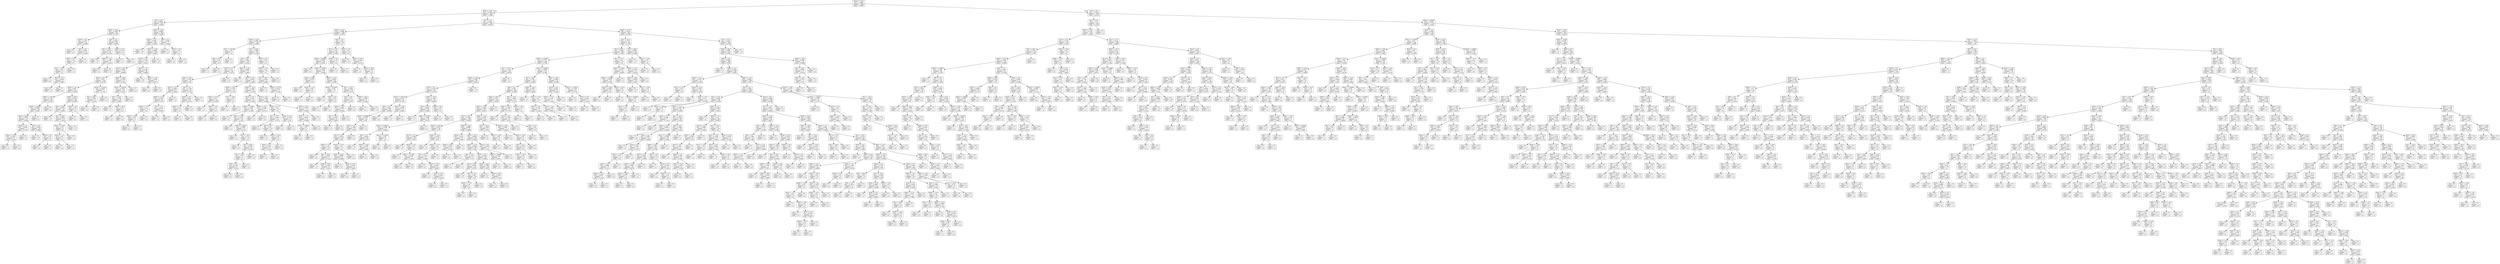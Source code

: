 digraph Tree {
node [shape=box] ;
0 [label="X[24] <= 18.5\nmse = 0.2489\nsamples = 2820\nvalue = 0.4663"] ;
1 [label="X[22] <= 2.25\nmse = 0.2063\nsamples = 1255\nvalue = 0.7092"] ;
0 -> 1 [labeldistance=2.5, labelangle=45, headlabel="True"] ;
2 [label="X[7] <= 0.5\nmse = 0.0694\nsamples = 413\nvalue = 0.9249"] ;
1 -> 2 ;
3 [label="X[26] <= 28.5\nmse = 0.1638\nsamples = 63\nvalue = 0.7937"] ;
2 -> 3 ;
4 [label="X[24] <= 5.0\nmse = 0.2377\nsamples = 18\nvalue = 0.3889"] ;
3 -> 4 ;
5 [label="mse = 0.0\nsamples = 5\nvalue = 0.0"] ;
4 -> 5 ;
6 [label="X[5] <= 0.5\nmse = 0.2485\nsamples = 13\nvalue = 0.5385"] ;
4 -> 6 ;
7 [label="X[25] <= 0.5\nmse = 0.21\nsamples = 10\nvalue = 0.7"] ;
6 -> 7 ;
8 [label="X[1] <= 18.5\nmse = 0.24\nsamples = 5\nvalue = 0.4"] ;
7 -> 8 ;
9 [label="mse = 0.0\nsamples = 2\nvalue = 0.0"] ;
8 -> 9 ;
10 [label="X[19] <= 0.5\nmse = 0.2222\nsamples = 3\nvalue = 0.6667"] ;
8 -> 10 ;
11 [label="mse = 0.0\nsamples = 2\nvalue = 1.0"] ;
10 -> 11 ;
12 [label="mse = 0.0\nsamples = 1\nvalue = 0.0"] ;
10 -> 12 ;
13 [label="mse = 0.0\nsamples = 5\nvalue = 1.0"] ;
7 -> 13 ;
14 [label="mse = 0.0\nsamples = 3\nvalue = 0.0"] ;
6 -> 14 ;
15 [label="X[0] <= 0.5\nmse = 0.0425\nsamples = 45\nvalue = 0.9556"] ;
3 -> 15 ;
16 [label="X[1] <= 25.5\nmse = 0.0238\nsamples = 41\nvalue = 0.9756"] ;
15 -> 16 ;
17 [label="mse = 0.0\nsamples = 35\nvalue = 1.0"] ;
16 -> 17 ;
18 [label="X[26] <= 34.0\nmse = 0.1389\nsamples = 6\nvalue = 0.8333"] ;
16 -> 18 ;
19 [label="mse = 0.0\nsamples = 1\nvalue = 0.0"] ;
18 -> 19 ;
20 [label="mse = 0.0\nsamples = 5\nvalue = 1.0"] ;
18 -> 20 ;
21 [label="X[24] <= 7.0\nmse = 0.1875\nsamples = 4\nvalue = 0.75"] ;
15 -> 21 ;
22 [label="mse = 0.0\nsamples = 3\nvalue = 1.0"] ;
21 -> 22 ;
23 [label="mse = 0.0\nsamples = 1\nvalue = 0.0"] ;
21 -> 23 ;
24 [label="X[24] <= 13.0\nmse = 0.0488\nsamples = 350\nvalue = 0.9486"] ;
2 -> 24 ;
25 [label="X[22] <= 0.15\nmse = 0.0392\nsamples = 343\nvalue = 0.9592"] ;
24 -> 25 ;
26 [label="mse = 0.0\nsamples = 127\nvalue = 1.0"] ;
25 -> 26 ;
27 [label="X[22] <= 1.95\nmse = 0.0606\nsamples = 216\nvalue = 0.9352"] ;
25 -> 27 ;
28 [label="X[19] <= 0.5\nmse = 0.0744\nsamples = 173\nvalue = 0.9191"] ;
27 -> 28 ;
29 [label="X[15] <= 0.5\nmse = 0.0959\nsamples = 121\nvalue = 0.8926"] ;
28 -> 29 ;
30 [label="X[24] <= 9.0\nmse = 0.079\nsamples = 104\nvalue = 0.9135"] ;
29 -> 30 ;
31 [label="X[24] <= 3.0\nmse = 0.067\nsamples = 97\nvalue = 0.9278"] ;
30 -> 31 ;
32 [label="X[22] <= 1.85\nmse = 0.1118\nsamples = 39\nvalue = 0.8718"] ;
31 -> 32 ;
33 [label="X[20] <= 0.4167\nmse = 0.0942\nsamples = 38\nvalue = 0.8947"] ;
32 -> 33 ;
34 [label="X[26] <= 26.5\nmse = 0.0745\nsamples = 37\nvalue = 0.9189"] ;
33 -> 34 ;
35 [label="X[24] <= 1.0\nmse = 0.2041\nsamples = 7\nvalue = 0.7143"] ;
34 -> 35 ;
36 [label="X[22] <= 0.35\nmse = 0.2222\nsamples = 3\nvalue = 0.3333"] ;
35 -> 36 ;
37 [label="mse = 0.0\nsamples = 1\nvalue = 1.0"] ;
36 -> 37 ;
38 [label="mse = 0.0\nsamples = 2\nvalue = 0.0"] ;
36 -> 38 ;
39 [label="mse = 0.0\nsamples = 4\nvalue = 1.0"] ;
35 -> 39 ;
40 [label="X[5] <= 0.5\nmse = 0.0322\nsamples = 30\nvalue = 0.9667"] ;
34 -> 40 ;
41 [label="mse = 0.0\nsamples = 28\nvalue = 1.0"] ;
40 -> 41 ;
42 [label="X[20] <= 0.1\nmse = 0.25\nsamples = 2\nvalue = 0.5"] ;
40 -> 42 ;
43 [label="mse = 0.0\nsamples = 1\nvalue = 0.0"] ;
42 -> 43 ;
44 [label="mse = 0.0\nsamples = 1\nvalue = 1.0"] ;
42 -> 44 ;
45 [label="mse = 0.0\nsamples = 1\nvalue = 0.0"] ;
33 -> 45 ;
46 [label="mse = 0.0\nsamples = 1\nvalue = 0.0"] ;
32 -> 46 ;
47 [label="X[26] <= 38.5\nmse = 0.0333\nsamples = 58\nvalue = 0.9655"] ;
31 -> 47 ;
48 [label="X[1] <= 28.0\nmse = 0.0175\nsamples = 56\nvalue = 0.9821"] ;
47 -> 48 ;
49 [label="mse = 0.0\nsamples = 41\nvalue = 1.0"] ;
48 -> 49 ;
50 [label="X[1] <= 29.5\nmse = 0.0622\nsamples = 15\nvalue = 0.9333"] ;
48 -> 50 ;
51 [label="X[20] <= 0.225\nmse = 0.16\nsamples = 5\nvalue = 0.8"] ;
50 -> 51 ;
52 [label="X[22] <= 1.4\nmse = 0.25\nsamples = 2\nvalue = 0.5"] ;
51 -> 52 ;
53 [label="mse = 0.0\nsamples = 1\nvalue = 0.0"] ;
52 -> 53 ;
54 [label="mse = 0.0\nsamples = 1\nvalue = 1.0"] ;
52 -> 54 ;
55 [label="mse = 0.0\nsamples = 3\nvalue = 1.0"] ;
51 -> 55 ;
56 [label="mse = 0.0\nsamples = 10\nvalue = 1.0"] ;
50 -> 56 ;
57 [label="X[10] <= 0.5\nmse = 0.25\nsamples = 2\nvalue = 0.5"] ;
47 -> 57 ;
58 [label="mse = 0.0\nsamples = 1\nvalue = 0.0"] ;
57 -> 58 ;
59 [label="mse = 0.0\nsamples = 1\nvalue = 1.0"] ;
57 -> 59 ;
60 [label="X[20] <= 0.4143\nmse = 0.2041\nsamples = 7\nvalue = 0.7143"] ;
30 -> 60 ;
61 [label="X[1] <= 30.5\nmse = 0.2222\nsamples = 3\nvalue = 0.3333"] ;
60 -> 61 ;
62 [label="mse = 0.0\nsamples = 2\nvalue = 0.0"] ;
61 -> 62 ;
63 [label="mse = 0.0\nsamples = 1\nvalue = 1.0"] ;
61 -> 63 ;
64 [label="mse = 0.0\nsamples = 4\nvalue = 1.0"] ;
60 -> 64 ;
65 [label="X[26] <= 38.5\nmse = 0.1799\nsamples = 17\nvalue = 0.7647"] ;
29 -> 65 ;
66 [label="X[20] <= 0.5278\nmse = 0.1523\nsamples = 16\nvalue = 0.8125"] ;
65 -> 66 ;
67 [label="X[1] <= 23.0\nmse = 0.1156\nsamples = 15\nvalue = 0.8667"] ;
66 -> 67 ;
68 [label="mse = 0.0\nsamples = 11\nvalue = 1.0"] ;
67 -> 68 ;
69 [label="X[26] <= 24.0\nmse = 0.25\nsamples = 4\nvalue = 0.5"] ;
67 -> 69 ;
70 [label="mse = 0.0\nsamples = 2\nvalue = 1.0"] ;
69 -> 70 ;
71 [label="mse = 0.0\nsamples = 2\nvalue = 0.0"] ;
69 -> 71 ;
72 [label="mse = 0.0\nsamples = 1\nvalue = 0.0"] ;
66 -> 72 ;
73 [label="mse = 0.0\nsamples = 1\nvalue = 0.0"] ;
65 -> 73 ;
74 [label="X[24] <= 7.0\nmse = 0.0189\nsamples = 52\nvalue = 0.9808"] ;
28 -> 74 ;
75 [label="mse = 0.0\nsamples = 45\nvalue = 1.0"] ;
74 -> 75 ;
76 [label="X[22] <= 1.45\nmse = 0.1224\nsamples = 7\nvalue = 0.8571"] ;
74 -> 76 ;
77 [label="mse = 0.0\nsamples = 1\nvalue = 0.0"] ;
76 -> 77 ;
78 [label="mse = 0.0\nsamples = 6\nvalue = 1.0"] ;
76 -> 78 ;
79 [label="mse = 0.0\nsamples = 43\nvalue = 1.0"] ;
27 -> 79 ;
80 [label="X[6] <= 0.5\nmse = 0.2449\nsamples = 7\nvalue = 0.4286"] ;
24 -> 80 ;
81 [label="mse = 0.0\nsamples = 2\nvalue = 1.0"] ;
80 -> 81 ;
82 [label="X[15] <= 0.5\nmse = 0.16\nsamples = 5\nvalue = 0.2"] ;
80 -> 82 ;
83 [label="mse = 0.0\nsamples = 4\nvalue = 0.0"] ;
82 -> 83 ;
84 [label="mse = 0.0\nsamples = 1\nvalue = 1.0"] ;
82 -> 84 ;
85 [label="X[7] <= 0.5\nmse = 0.2393\nsamples = 842\nvalue = 0.6033"] ;
1 -> 85 ;
86 [label="X[26] <= 24.5\nmse = 0.2298\nsamples = 190\nvalue = 0.3579"] ;
85 -> 86 ;
87 [label="X[20] <= 0.25\nmse = 0.2082\nsamples = 132\nvalue = 0.2955"] ;
86 -> 87 ;
88 [label="X[1] <= 18.0\nmse = 0.16\nsamples = 5\nvalue = 0.8"] ;
87 -> 88 ;
89 [label="X[0] <= 0.5\nmse = 0.25\nsamples = 2\nvalue = 0.5"] ;
88 -> 89 ;
90 [label="mse = 0.0\nsamples = 1\nvalue = 1.0"] ;
89 -> 90 ;
91 [label="mse = 0.0\nsamples = 1\nvalue = 0.0"] ;
89 -> 91 ;
92 [label="mse = 0.0\nsamples = 3\nvalue = 1.0"] ;
88 -> 92 ;
93 [label="X[1] <= 23.5\nmse = 0.1996\nsamples = 127\nvalue = 0.2756"] ;
87 -> 93 ;
94 [label="X[2] <= 0.5\nmse = 0.1886\nsamples = 115\nvalue = 0.2522"] ;
93 -> 94 ;
95 [label="X[15] <= 0.5\nmse = 0.133\nsamples = 38\nvalue = 0.1579"] ;
94 -> 95 ;
96 [label="X[25] <= 0.5\nmse = 0.1875\nsamples = 24\nvalue = 0.25"] ;
95 -> 96 ;
97 [label="X[12] <= 0.5\nmse = 0.2469\nsamples = 9\nvalue = 0.4444"] ;
96 -> 97 ;
98 [label="X[26] <= 21.5\nmse = 0.2344\nsamples = 8\nvalue = 0.375"] ;
97 -> 98 ;
99 [label="X[26] <= 17.5\nmse = 0.16\nsamples = 5\nvalue = 0.2"] ;
98 -> 99 ;
100 [label="X[26] <= 12.5\nmse = 0.25\nsamples = 2\nvalue = 0.5"] ;
99 -> 100 ;
101 [label="mse = 0.0\nsamples = 1\nvalue = 0.0"] ;
100 -> 101 ;
102 [label="mse = 0.0\nsamples = 1\nvalue = 1.0"] ;
100 -> 102 ;
103 [label="mse = 0.0\nsamples = 3\nvalue = 0.0"] ;
99 -> 103 ;
104 [label="X[5] <= 0.5\nmse = 0.2222\nsamples = 3\nvalue = 0.6667"] ;
98 -> 104 ;
105 [label="mse = 0.0\nsamples = 2\nvalue = 1.0"] ;
104 -> 105 ;
106 [label="mse = 0.0\nsamples = 1\nvalue = 0.0"] ;
104 -> 106 ;
107 [label="mse = 0.0\nsamples = 1\nvalue = 1.0"] ;
97 -> 107 ;
108 [label="X[5] <= 0.5\nmse = 0.1156\nsamples = 15\nvalue = 0.1333"] ;
96 -> 108 ;
109 [label="X[26] <= 3.5\nmse = 0.0663\nsamples = 14\nvalue = 0.0714"] ;
108 -> 109 ;
110 [label="X[26] <= 1.0\nmse = 0.25\nsamples = 2\nvalue = 0.5"] ;
109 -> 110 ;
111 [label="mse = 0.0\nsamples = 1\nvalue = 0.0"] ;
110 -> 111 ;
112 [label="mse = 0.0\nsamples = 1\nvalue = 1.0"] ;
110 -> 112 ;
113 [label="mse = 0.0\nsamples = 12\nvalue = 0.0"] ;
109 -> 113 ;
114 [label="mse = 0.0\nsamples = 1\nvalue = 1.0"] ;
108 -> 114 ;
115 [label="mse = 0.0\nsamples = 14\nvalue = 0.0"] ;
95 -> 115 ;
116 [label="X[22] <= 2.35\nmse = 0.2095\nsamples = 77\nvalue = 0.2987"] ;
94 -> 116 ;
117 [label="mse = 0.0\nsamples = 1\nvalue = 1.0"] ;
116 -> 117 ;
118 [label="X[17] <= 0.5\nmse = 0.2057\nsamples = 76\nvalue = 0.2895"] ;
116 -> 118 ;
119 [label="X[26] <= 19.5\nmse = 0.1156\nsamples = 15\nvalue = 0.1333"] ;
118 -> 119 ;
120 [label="X[24] <= 17.0\nmse = 0.071\nsamples = 13\nvalue = 0.0769"] ;
119 -> 120 ;
121 [label="mse = 0.0\nsamples = 11\nvalue = 0.0"] ;
120 -> 121 ;
122 [label="X[25] <= 0.5\nmse = 0.25\nsamples = 2\nvalue = 0.5"] ;
120 -> 122 ;
123 [label="mse = 0.0\nsamples = 1\nvalue = 1.0"] ;
122 -> 123 ;
124 [label="mse = 0.0\nsamples = 1\nvalue = 0.0"] ;
122 -> 124 ;
125 [label="X[1] <= 18.5\nmse = 0.25\nsamples = 2\nvalue = 0.5"] ;
119 -> 125 ;
126 [label="mse = 0.0\nsamples = 1\nvalue = 0.0"] ;
125 -> 126 ;
127 [label="mse = 0.0\nsamples = 1\nvalue = 1.0"] ;
125 -> 127 ;
128 [label="X[26] <= 16.5\nmse = 0.2204\nsamples = 61\nvalue = 0.3279"] ;
118 -> 128 ;
129 [label="X[15] <= 0.5\nmse = 0.1837\nsamples = 33\nvalue = 0.2424"] ;
128 -> 129 ;
130 [label="X[20] <= 0.899\nmse = 0.1302\nsamples = 26\nvalue = 0.1538"] ;
129 -> 130 ;
131 [label="mse = 0.0\nsamples = 14\nvalue = 0.0"] ;
130 -> 131 ;
132 [label="X[22] <= 3.85\nmse = 0.2222\nsamples = 12\nvalue = 0.3333"] ;
130 -> 132 ;
133 [label="mse = 0.0\nsamples = 1\nvalue = 1.0"] ;
132 -> 133 ;
134 [label="X[20] <= 0.9615\nmse = 0.1983\nsamples = 11\nvalue = 0.2727"] ;
132 -> 134 ;
135 [label="mse = 0.0\nsamples = 1\nvalue = 1.0"] ;
134 -> 135 ;
136 [label="X[1] <= 18.5\nmse = 0.16\nsamples = 10\nvalue = 0.2"] ;
134 -> 136 ;
137 [label="mse = 0.0\nsamples = 4\nvalue = 0.0"] ;
136 -> 137 ;
138 [label="X[1] <= 20.5\nmse = 0.2222\nsamples = 6\nvalue = 0.3333"] ;
136 -> 138 ;
139 [label="X[1] <= 19.5\nmse = 0.25\nsamples = 4\nvalue = 0.5"] ;
138 -> 139 ;
140 [label="X[8] <= 0.5\nmse = 0.2222\nsamples = 3\nvalue = 0.3333"] ;
139 -> 140 ;
141 [label="mse = 0.25\nsamples = 2\nvalue = 0.5"] ;
140 -> 141 ;
142 [label="mse = 0.0\nsamples = 1\nvalue = 0.0"] ;
140 -> 142 ;
143 [label="mse = 0.0\nsamples = 1\nvalue = 1.0"] ;
139 -> 143 ;
144 [label="mse = 0.0\nsamples = 2\nvalue = 0.0"] ;
138 -> 144 ;
145 [label="X[26] <= 13.5\nmse = 0.2449\nsamples = 7\nvalue = 0.5714"] ;
129 -> 145 ;
146 [label="mse = 0.0\nsamples = 4\nvalue = 1.0"] ;
145 -> 146 ;
147 [label="mse = 0.0\nsamples = 3\nvalue = 0.0"] ;
145 -> 147 ;
148 [label="X[15] <= 0.5\nmse = 0.2449\nsamples = 28\nvalue = 0.4286"] ;
128 -> 148 ;
149 [label="X[26] <= 21.5\nmse = 0.24\nsamples = 15\nvalue = 0.6"] ;
148 -> 149 ;
150 [label="X[1] <= 17.5\nmse = 0.1983\nsamples = 11\nvalue = 0.7273"] ;
149 -> 150 ;
151 [label="mse = 0.0\nsamples = 1\nvalue = 0.0"] ;
150 -> 151 ;
152 [label="X[9] <= 0.5\nmse = 0.16\nsamples = 10\nvalue = 0.8"] ;
150 -> 152 ;
153 [label="mse = 0.0\nsamples = 5\nvalue = 1.0"] ;
152 -> 153 ;
154 [label="X[24] <= 14.0\nmse = 0.24\nsamples = 5\nvalue = 0.6"] ;
152 -> 154 ;
155 [label="X[22] <= 2.5\nmse = 0.2222\nsamples = 3\nvalue = 0.3333"] ;
154 -> 155 ;
156 [label="mse = 0.0\nsamples = 1\nvalue = 1.0"] ;
155 -> 156 ;
157 [label="mse = 0.0\nsamples = 2\nvalue = 0.0"] ;
155 -> 157 ;
158 [label="mse = 0.0\nsamples = 2\nvalue = 1.0"] ;
154 -> 158 ;
159 [label="X[12] <= 0.5\nmse = 0.1875\nsamples = 4\nvalue = 0.25"] ;
149 -> 159 ;
160 [label="mse = 0.0\nsamples = 3\nvalue = 0.0"] ;
159 -> 160 ;
161 [label="mse = 0.0\nsamples = 1\nvalue = 1.0"] ;
159 -> 161 ;
162 [label="X[26] <= 22.5\nmse = 0.1775\nsamples = 13\nvalue = 0.2308"] ;
148 -> 162 ;
163 [label="X[26] <= 17.5\nmse = 0.0826\nsamples = 11\nvalue = 0.0909"] ;
162 -> 163 ;
164 [label="X[21] <= 0.0625\nmse = 0.25\nsamples = 2\nvalue = 0.5"] ;
163 -> 164 ;
165 [label="mse = 0.0\nsamples = 1\nvalue = 0.0"] ;
164 -> 165 ;
166 [label="mse = 0.0\nsamples = 1\nvalue = 1.0"] ;
164 -> 166 ;
167 [label="mse = 0.0\nsamples = 9\nvalue = 0.0"] ;
163 -> 167 ;
168 [label="mse = 0.0\nsamples = 2\nvalue = 1.0"] ;
162 -> 168 ;
169 [label="X[10] <= 0.5\nmse = 0.25\nsamples = 12\nvalue = 0.5"] ;
93 -> 169 ;
170 [label="X[20] <= 0.9\nmse = 0.24\nsamples = 10\nvalue = 0.4"] ;
169 -> 170 ;
171 [label="X[1] <= 29.5\nmse = 0.2222\nsamples = 6\nvalue = 0.6667"] ;
170 -> 171 ;
172 [label="mse = 0.0\nsamples = 3\nvalue = 1.0"] ;
171 -> 172 ;
173 [label="X[20] <= 0.775\nmse = 0.2222\nsamples = 3\nvalue = 0.3333"] ;
171 -> 173 ;
174 [label="mse = 0.0\nsamples = 2\nvalue = 0.0"] ;
173 -> 174 ;
175 [label="mse = 0.0\nsamples = 1\nvalue = 1.0"] ;
173 -> 175 ;
176 [label="mse = 0.0\nsamples = 4\nvalue = 0.0"] ;
170 -> 176 ;
177 [label="mse = 0.0\nsamples = 2\nvalue = 1.0"] ;
169 -> 177 ;
178 [label="X[5] <= 0.5\nmse = 0.25\nsamples = 58\nvalue = 0.5"] ;
86 -> 178 ;
179 [label="X[11] <= 0.5\nmse = 0.239\nsamples = 43\nvalue = 0.3953"] ;
178 -> 179 ;
180 [label="X[20] <= 0.4643\nmse = 0.2251\nsamples = 38\nvalue = 0.3421"] ;
179 -> 180 ;
181 [label="mse = 0.0\nsamples = 5\nvalue = 0.0"] ;
180 -> 181 ;
182 [label="X[20] <= 0.5357\nmse = 0.2388\nsamples = 33\nvalue = 0.3939"] ;
180 -> 182 ;
183 [label="X[22] <= 2.45\nmse = 0.1875\nsamples = 4\nvalue = 0.75"] ;
182 -> 183 ;
184 [label="mse = 0.0\nsamples = 2\nvalue = 1.0"] ;
183 -> 184 ;
185 [label="X[24] <= 11.0\nmse = 0.25\nsamples = 2\nvalue = 0.5"] ;
183 -> 185 ;
186 [label="mse = 0.0\nsamples = 1\nvalue = 1.0"] ;
185 -> 186 ;
187 [label="mse = 0.0\nsamples = 1\nvalue = 0.0"] ;
185 -> 187 ;
188 [label="X[24] <= 13.0\nmse = 0.2259\nsamples = 29\nvalue = 0.3448"] ;
182 -> 188 ;
189 [label="X[20] <= 0.8167\nmse = 0.09\nsamples = 10\nvalue = 0.1"] ;
188 -> 189 ;
190 [label="mse = 0.0\nsamples = 8\nvalue = 0.0"] ;
189 -> 190 ;
191 [label="X[0] <= 0.5\nmse = 0.25\nsamples = 2\nvalue = 0.5"] ;
189 -> 191 ;
192 [label="mse = 0.0\nsamples = 1\nvalue = 1.0"] ;
191 -> 192 ;
193 [label="mse = 0.0\nsamples = 1\nvalue = 0.0"] ;
191 -> 193 ;
194 [label="X[1] <= 19.5\nmse = 0.2493\nsamples = 19\nvalue = 0.4737"] ;
188 -> 194 ;
195 [label="X[3] <= 0.5\nmse = 0.213\nsamples = 13\nvalue = 0.3077"] ;
194 -> 195 ;
196 [label="X[26] <= 33.5\nmse = 0.2469\nsamples = 9\nvalue = 0.4444"] ;
195 -> 196 ;
197 [label="X[1] <= 18.5\nmse = 0.2222\nsamples = 6\nvalue = 0.6667"] ;
196 -> 197 ;
198 [label="mse = 0.0\nsamples = 4\nvalue = 1.0"] ;
197 -> 198 ;
199 [label="mse = 0.0\nsamples = 2\nvalue = 0.0"] ;
197 -> 199 ;
200 [label="mse = 0.0\nsamples = 3\nvalue = 0.0"] ;
196 -> 200 ;
201 [label="mse = 0.0\nsamples = 4\nvalue = 0.0"] ;
195 -> 201 ;
202 [label="X[26] <= 26.5\nmse = 0.1389\nsamples = 6\nvalue = 0.8333"] ;
194 -> 202 ;
203 [label="mse = 0.0\nsamples = 1\nvalue = 0.0"] ;
202 -> 203 ;
204 [label="mse = 0.0\nsamples = 5\nvalue = 1.0"] ;
202 -> 204 ;
205 [label="X[19] <= 0.5\nmse = 0.16\nsamples = 5\nvalue = 0.8"] ;
179 -> 205 ;
206 [label="mse = 0.0\nsamples = 4\nvalue = 1.0"] ;
205 -> 206 ;
207 [label="mse = 0.0\nsamples = 1\nvalue = 0.0"] ;
205 -> 207 ;
208 [label="X[10] <= 0.5\nmse = 0.16\nsamples = 15\nvalue = 0.8"] ;
178 -> 208 ;
209 [label="mse = 0.0\nsamples = 8\nvalue = 1.0"] ;
208 -> 209 ;
210 [label="X[22] <= 2.75\nmse = 0.2449\nsamples = 7\nvalue = 0.5714"] ;
208 -> 210 ;
211 [label="mse = 0.0\nsamples = 3\nvalue = 1.0"] ;
210 -> 211 ;
212 [label="X[24] <= 16.0\nmse = 0.1875\nsamples = 4\nvalue = 0.25"] ;
210 -> 212 ;
213 [label="mse = 0.0\nsamples = 3\nvalue = 0.0"] ;
212 -> 213 ;
214 [label="mse = 0.0\nsamples = 1\nvalue = 1.0"] ;
212 -> 214 ;
215 [label="X[20] <= 0.775\nmse = 0.2194\nsamples = 652\nvalue = 0.6748"] ;
85 -> 215 ;
216 [label="X[1] <= 33.5\nmse = 0.1751\nsamples = 327\nvalue = 0.7737"] ;
215 -> 216 ;
217 [label="X[1] <= 25.5\nmse = 0.1829\nsamples = 303\nvalue = 0.7591"] ;
216 -> 217 ;
218 [label="X[20] <= 0.5857\nmse = 0.1717\nsamples = 268\nvalue = 0.7799"] ;
217 -> 218 ;
219 [label="X[1] <= 23.5\nmse = 0.1318\nsamples = 96\nvalue = 0.8438"] ;
218 -> 219 ;
220 [label="X[22] <= 3.05\nmse = 0.1467\nsamples = 84\nvalue = 0.8214"] ;
219 -> 220 ;
221 [label="X[3] <= 0.5\nmse = 0.1616\nsamples = 74\nvalue = 0.7973"] ;
220 -> 221 ;
222 [label="X[21] <= 0.0714\nmse = 0.1972\nsamples = 37\nvalue = 0.7297"] ;
221 -> 222 ;
223 [label="X[0] <= 0.5\nmse = 0.2263\nsamples = 26\nvalue = 0.6538"] ;
222 -> 223 ;
224 [label="X[25] <= 0.8064\nmse = 0.2176\nsamples = 25\nvalue = 0.68"] ;
223 -> 224 ;
225 [label="X[5] <= 0.5\nmse = 0.2358\nsamples = 21\nvalue = 0.619"] ;
224 -> 225 ;
226 [label="X[11] <= 0.5\nmse = 0.2275\nsamples = 20\nvalue = 0.65"] ;
225 -> 226 ;
227 [label="X[24] <= 7.0\nmse = 0.25\nsamples = 10\nvalue = 0.5"] ;
226 -> 227 ;
228 [label="mse = 0.0\nsamples = 3\nvalue = 0.0"] ;
227 -> 228 ;
229 [label="X[1] <= 18.5\nmse = 0.2041\nsamples = 7\nvalue = 0.7143"] ;
227 -> 229 ;
230 [label="mse = 0.0\nsamples = 4\nvalue = 1.0"] ;
229 -> 230 ;
231 [label="X[26] <= 29.5\nmse = 0.2222\nsamples = 3\nvalue = 0.3333"] ;
229 -> 231 ;
232 [label="mse = 0.0\nsamples = 2\nvalue = 0.0"] ;
231 -> 232 ;
233 [label="mse = 0.0\nsamples = 1\nvalue = 1.0"] ;
231 -> 233 ;
234 [label="X[24] <= 10.0\nmse = 0.16\nsamples = 10\nvalue = 0.8"] ;
226 -> 234 ;
235 [label="X[26] <= 24.5\nmse = 0.0988\nsamples = 9\nvalue = 0.8889"] ;
234 -> 235 ;
236 [label="mse = 0.0\nsamples = 6\nvalue = 1.0"] ;
235 -> 236 ;
237 [label="X[26] <= 27.0\nmse = 0.2222\nsamples = 3\nvalue = 0.6667"] ;
235 -> 237 ;
238 [label="mse = 0.0\nsamples = 1\nvalue = 0.0"] ;
237 -> 238 ;
239 [label="mse = 0.0\nsamples = 2\nvalue = 1.0"] ;
237 -> 239 ;
240 [label="mse = 0.0\nsamples = 1\nvalue = 0.0"] ;
234 -> 240 ;
241 [label="mse = 0.0\nsamples = 1\nvalue = 0.0"] ;
225 -> 241 ;
242 [label="mse = 0.0\nsamples = 4\nvalue = 1.0"] ;
224 -> 242 ;
243 [label="mse = 0.0\nsamples = 1\nvalue = 0.0"] ;
223 -> 243 ;
244 [label="X[22] <= 2.85\nmse = 0.0826\nsamples = 11\nvalue = 0.9091"] ;
222 -> 244 ;
245 [label="mse = 0.0\nsamples = 10\nvalue = 1.0"] ;
244 -> 245 ;
246 [label="mse = 0.0\nsamples = 1\nvalue = 0.0"] ;
244 -> 246 ;
247 [label="X[26] <= 34.5\nmse = 0.1169\nsamples = 37\nvalue = 0.8649"] ;
221 -> 247 ;
248 [label="X[10] <= 0.5\nmse = 0.0826\nsamples = 33\nvalue = 0.9091"] ;
247 -> 248 ;
249 [label="mse = 0.0\nsamples = 15\nvalue = 1.0"] ;
248 -> 249 ;
250 [label="X[20] <= 0.5357\nmse = 0.1389\nsamples = 18\nvalue = 0.8333"] ;
248 -> 250 ;
251 [label="X[21] <= 0.0833\nmse = 0.1038\nsamples = 17\nvalue = 0.8824"] ;
250 -> 251 ;
252 [label="X[0] <= 0.5\nmse = 0.0622\nsamples = 15\nvalue = 0.9333"] ;
251 -> 252 ;
253 [label="mse = 0.0\nsamples = 12\nvalue = 1.0"] ;
252 -> 253 ;
254 [label="X[20] <= 0.25\nmse = 0.2222\nsamples = 3\nvalue = 0.6667"] ;
252 -> 254 ;
255 [label="mse = 0.0\nsamples = 1\nvalue = 0.0"] ;
254 -> 255 ;
256 [label="mse = 0.0\nsamples = 2\nvalue = 1.0"] ;
254 -> 256 ;
257 [label="X[21] <= 0.1833\nmse = 0.25\nsamples = 2\nvalue = 0.5"] ;
251 -> 257 ;
258 [label="mse = 0.0\nsamples = 1\nvalue = 0.0"] ;
257 -> 258 ;
259 [label="mse = 0.0\nsamples = 1\nvalue = 1.0"] ;
257 -> 259 ;
260 [label="mse = 0.0\nsamples = 1\nvalue = 0.0"] ;
250 -> 260 ;
261 [label="X[24] <= 4.0\nmse = 0.25\nsamples = 4\nvalue = 0.5"] ;
247 -> 261 ;
262 [label="mse = 0.0\nsamples = 2\nvalue = 0.0"] ;
261 -> 262 ;
263 [label="mse = 0.0\nsamples = 2\nvalue = 1.0"] ;
261 -> 263 ;
264 [label="mse = 0.0\nsamples = 10\nvalue = 1.0"] ;
220 -> 264 ;
265 [label="mse = 0.0\nsamples = 12\nvalue = 1.0"] ;
219 -> 265 ;
266 [label="X[21] <= 0.0556\nmse = 0.1904\nsamples = 172\nvalue = 0.7442"] ;
218 -> 266 ;
267 [label="X[1] <= 23.5\nmse = 0.1791\nsamples = 154\nvalue = 0.7662"] ;
266 -> 267 ;
268 [label="X[0] <= 0.5\nmse = 0.166\nsamples = 138\nvalue = 0.7899"] ;
267 -> 268 ;
269 [label="X[26] <= 38.5\nmse = 0.1511\nsamples = 124\nvalue = 0.8145"] ;
268 -> 269 ;
270 [label="X[22] <= 3.45\nmse = 0.1469\nsamples = 123\nvalue = 0.8211"] ;
269 -> 270 ;
271 [label="X[1] <= 18.5\nmse = 0.1326\nsamples = 108\nvalue = 0.8426"] ;
270 -> 271 ;
272 [label="X[26] <= 23.5\nmse = 0.1875\nsamples = 36\nvalue = 0.75"] ;
271 -> 272 ;
273 [label="X[11] <= 0.5\nmse = 0.1094\nsamples = 16\nvalue = 0.875"] ;
272 -> 273 ;
274 [label="mse = 0.0\nsamples = 12\nvalue = 1.0"] ;
273 -> 274 ;
275 [label="X[19] <= 0.5\nmse = 0.25\nsamples = 4\nvalue = 0.5"] ;
273 -> 275 ;
276 [label="mse = 0.0\nsamples = 1\nvalue = 1.0"] ;
275 -> 276 ;
277 [label="X[20] <= 0.7083\nmse = 0.2222\nsamples = 3\nvalue = 0.3333"] ;
275 -> 277 ;
278 [label="mse = 0.0\nsamples = 1\nvalue = 0.0"] ;
277 -> 278 ;
279 [label="mse = 0.25\nsamples = 2\nvalue = 0.5"] ;
277 -> 279 ;
280 [label="X[24] <= 13.0\nmse = 0.2275\nsamples = 20\nvalue = 0.65"] ;
272 -> 280 ;
281 [label="mse = 0.0\nsamples = 6\nvalue = 1.0"] ;
280 -> 281 ;
282 [label="X[24] <= 17.0\nmse = 0.25\nsamples = 14\nvalue = 0.5"] ;
280 -> 282 ;
283 [label="X[3] <= 0.5\nmse = 0.2314\nsamples = 11\nvalue = 0.3636"] ;
282 -> 283 ;
284 [label="mse = 0.0\nsamples = 5\nvalue = 0.0"] ;
283 -> 284 ;
285 [label="X[22] <= 2.75\nmse = 0.2222\nsamples = 6\nvalue = 0.6667"] ;
283 -> 285 ;
286 [label="mse = 0.0\nsamples = 3\nvalue = 1.0"] ;
285 -> 286 ;
287 [label="X[10] <= 0.5\nmse = 0.2222\nsamples = 3\nvalue = 0.3333"] ;
285 -> 287 ;
288 [label="mse = 0.0\nsamples = 2\nvalue = 0.0"] ;
287 -> 288 ;
289 [label="mse = 0.0\nsamples = 1\nvalue = 1.0"] ;
287 -> 289 ;
290 [label="mse = 0.0\nsamples = 3\nvalue = 1.0"] ;
282 -> 290 ;
291 [label="X[22] <= 2.45\nmse = 0.0988\nsamples = 72\nvalue = 0.8889"] ;
271 -> 291 ;
292 [label="X[25] <= 0.5\nmse = 0.2222\nsamples = 6\nvalue = 0.6667"] ;
291 -> 292 ;
293 [label="X[26] <= 25.0\nmse = 0.2222\nsamples = 3\nvalue = 0.3333"] ;
292 -> 293 ;
294 [label="mse = 0.0\nsamples = 2\nvalue = 0.0"] ;
293 -> 294 ;
295 [label="mse = 0.0\nsamples = 1\nvalue = 1.0"] ;
293 -> 295 ;
296 [label="mse = 0.0\nsamples = 3\nvalue = 1.0"] ;
292 -> 296 ;
297 [label="X[26] <= 32.5\nmse = 0.0826\nsamples = 66\nvalue = 0.9091"] ;
291 -> 297 ;
298 [label="X[26] <= 15.5\nmse = 0.0642\nsamples = 58\nvalue = 0.931"] ;
297 -> 298 ;
299 [label="X[6] <= 0.5\nmse = 0.1875\nsamples = 4\nvalue = 0.75"] ;
298 -> 299 ;
300 [label="mse = 0.0\nsamples = 1\nvalue = 0.0"] ;
299 -> 300 ;
301 [label="mse = 0.0\nsamples = 3\nvalue = 1.0"] ;
299 -> 301 ;
302 [label="X[10] <= 0.5\nmse = 0.0525\nsamples = 54\nvalue = 0.9444"] ;
298 -> 302 ;
303 [label="X[14] <= 0.5\nmse = 0.0256\nsamples = 38\nvalue = 0.9737"] ;
302 -> 303 ;
304 [label="mse = 0.0\nsamples = 28\nvalue = 1.0"] ;
303 -> 304 ;
305 [label="X[17] <= 0.5\nmse = 0.09\nsamples = 10\nvalue = 0.9"] ;
303 -> 305 ;
306 [label="X[24] <= 17.0\nmse = 0.25\nsamples = 2\nvalue = 0.5"] ;
305 -> 306 ;
307 [label="mse = 0.0\nsamples = 1\nvalue = 0.0"] ;
306 -> 307 ;
308 [label="mse = 0.0\nsamples = 1\nvalue = 1.0"] ;
306 -> 308 ;
309 [label="mse = 0.0\nsamples = 8\nvalue = 1.0"] ;
305 -> 309 ;
310 [label="X[26] <= 26.5\nmse = 0.1094\nsamples = 16\nvalue = 0.875"] ;
302 -> 310 ;
311 [label="mse = 0.0\nsamples = 9\nvalue = 1.0"] ;
310 -> 311 ;
312 [label="X[26] <= 27.5\nmse = 0.2041\nsamples = 7\nvalue = 0.7143"] ;
310 -> 312 ;
313 [label="mse = 0.0\nsamples = 2\nvalue = 0.0"] ;
312 -> 313 ;
314 [label="mse = 0.0\nsamples = 5\nvalue = 1.0"] ;
312 -> 314 ;
315 [label="X[14] <= 0.5\nmse = 0.1875\nsamples = 8\nvalue = 0.75"] ;
297 -> 315 ;
316 [label="X[20] <= 0.6905\nmse = 0.1224\nsamples = 7\nvalue = 0.8571"] ;
315 -> 316 ;
317 [label="mse = 0.0\nsamples = 6\nvalue = 1.0"] ;
316 -> 317 ;
318 [label="mse = 0.0\nsamples = 1\nvalue = 0.0"] ;
316 -> 318 ;
319 [label="mse = 0.0\nsamples = 1\nvalue = 0.0"] ;
315 -> 319 ;
320 [label="X[26] <= 13.5\nmse = 0.2222\nsamples = 15\nvalue = 0.6667"] ;
270 -> 320 ;
321 [label="X[1] <= 21.5\nmse = 0.1094\nsamples = 8\nvalue = 0.875"] ;
320 -> 321 ;
322 [label="mse = 0.0\nsamples = 6\nvalue = 1.0"] ;
321 -> 322 ;
323 [label="X[22] <= 4.05\nmse = 0.25\nsamples = 2\nvalue = 0.5"] ;
321 -> 323 ;
324 [label="mse = 0.0\nsamples = 1\nvalue = 1.0"] ;
323 -> 324 ;
325 [label="mse = 0.0\nsamples = 1\nvalue = 0.0"] ;
323 -> 325 ;
326 [label="X[22] <= 3.65\nmse = 0.2449\nsamples = 7\nvalue = 0.4286"] ;
320 -> 326 ;
327 [label="mse = 0.0\nsamples = 2\nvalue = 0.0"] ;
326 -> 327 ;
328 [label="X[26] <= 19.5\nmse = 0.24\nsamples = 5\nvalue = 0.6"] ;
326 -> 328 ;
329 [label="X[2] <= 0.5\nmse = 0.1875\nsamples = 4\nvalue = 0.75"] ;
328 -> 329 ;
330 [label="X[26] <= 14.5\nmse = 0.25\nsamples = 2\nvalue = 0.5"] ;
329 -> 330 ;
331 [label="mse = 0.0\nsamples = 1\nvalue = 1.0"] ;
330 -> 331 ;
332 [label="mse = 0.0\nsamples = 1\nvalue = 0.0"] ;
330 -> 332 ;
333 [label="mse = 0.0\nsamples = 2\nvalue = 1.0"] ;
329 -> 333 ;
334 [label="mse = 0.0\nsamples = 1\nvalue = 0.0"] ;
328 -> 334 ;
335 [label="mse = 0.0\nsamples = 1\nvalue = 0.0"] ;
269 -> 335 ;
336 [label="X[1] <= 19.5\nmse = 0.2449\nsamples = 14\nvalue = 0.5714"] ;
268 -> 336 ;
337 [label="X[26] <= 12.0\nmse = 0.1728\nsamples = 9\nvalue = 0.7778"] ;
336 -> 337 ;
338 [label="mse = 0.0\nsamples = 1\nvalue = 0.0"] ;
337 -> 338 ;
339 [label="X[14] <= 0.5\nmse = 0.1094\nsamples = 8\nvalue = 0.875"] ;
337 -> 339 ;
340 [label="mse = 0.0\nsamples = 6\nvalue = 1.0"] ;
339 -> 340 ;
341 [label="X[2] <= 0.5\nmse = 0.25\nsamples = 2\nvalue = 0.5"] ;
339 -> 341 ;
342 [label="mse = 0.0\nsamples = 1\nvalue = 0.0"] ;
341 -> 342 ;
343 [label="mse = 0.0\nsamples = 1\nvalue = 1.0"] ;
341 -> 343 ;
344 [label="X[24] <= 15.0\nmse = 0.16\nsamples = 5\nvalue = 0.2"] ;
336 -> 344 ;
345 [label="mse = 0.0\nsamples = 4\nvalue = 0.0"] ;
344 -> 345 ;
346 [label="mse = 0.0\nsamples = 1\nvalue = 1.0"] ;
344 -> 346 ;
347 [label="X[26] <= 19.0\nmse = 0.2461\nsamples = 16\nvalue = 0.5625"] ;
267 -> 347 ;
348 [label="mse = 0.0\nsamples = 6\nvalue = 1.0"] ;
347 -> 348 ;
349 [label="X[24] <= 13.0\nmse = 0.21\nsamples = 10\nvalue = 0.3"] ;
347 -> 349 ;
350 [label="X[19] <= 0.5\nmse = 0.1224\nsamples = 7\nvalue = 0.1429"] ;
349 -> 350 ;
351 [label="mse = 0.0\nsamples = 6\nvalue = 0.0"] ;
350 -> 351 ;
352 [label="mse = 0.0\nsamples = 1\nvalue = 1.0"] ;
350 -> 352 ;
353 [label="X[22] <= 2.6\nmse = 0.2222\nsamples = 3\nvalue = 0.6667"] ;
349 -> 353 ;
354 [label="mse = 0.0\nsamples = 2\nvalue = 1.0"] ;
353 -> 354 ;
355 [label="mse = 0.0\nsamples = 1\nvalue = 0.0"] ;
353 -> 355 ;
356 [label="X[22] <= 3.25\nmse = 0.2469\nsamples = 18\nvalue = 0.5556"] ;
266 -> 356 ;
357 [label="X[14] <= 0.5\nmse = 0.2222\nsamples = 9\nvalue = 0.3333"] ;
356 -> 357 ;
358 [label="X[26] <= 17.5\nmse = 0.1224\nsamples = 7\nvalue = 0.1429"] ;
357 -> 358 ;
359 [label="mse = 0.0\nsamples = 1\nvalue = 1.0"] ;
358 -> 359 ;
360 [label="mse = 0.0\nsamples = 6\nvalue = 0.0"] ;
358 -> 360 ;
361 [label="mse = 0.0\nsamples = 2\nvalue = 1.0"] ;
357 -> 361 ;
362 [label="X[21] <= 0.2917\nmse = 0.1728\nsamples = 9\nvalue = 0.7778"] ;
356 -> 362 ;
363 [label="mse = 0.0\nsamples = 6\nvalue = 1.0"] ;
362 -> 363 ;
364 [label="X[14] <= 0.5\nmse = 0.2222\nsamples = 3\nvalue = 0.3333"] ;
362 -> 364 ;
365 [label="mse = 0.0\nsamples = 2\nvalue = 0.0"] ;
364 -> 365 ;
366 [label="mse = 0.0\nsamples = 1\nvalue = 1.0"] ;
364 -> 366 ;
367 [label="X[1] <= 27.5\nmse = 0.24\nsamples = 35\nvalue = 0.6"] ;
217 -> 367 ;
368 [label="X[21] <= 0.225\nmse = 0.2377\nsamples = 18\nvalue = 0.3889"] ;
367 -> 368 ;
369 [label="X[25] <= 0.3064\nmse = 0.2148\nsamples = 16\nvalue = 0.3125"] ;
368 -> 369 ;
370 [label="X[22] <= 3.55\nmse = 0.1094\nsamples = 8\nvalue = 0.125"] ;
369 -> 370 ;
371 [label="mse = 0.0\nsamples = 7\nvalue = 0.0"] ;
370 -> 371 ;
372 [label="mse = 0.0\nsamples = 1\nvalue = 1.0"] ;
370 -> 372 ;
373 [label="X[26] <= 23.0\nmse = 0.25\nsamples = 8\nvalue = 0.5"] ;
369 -> 373 ;
374 [label="mse = 0.0\nsamples = 3\nvalue = 0.0"] ;
373 -> 374 ;
375 [label="X[25] <= 0.8064\nmse = 0.16\nsamples = 5\nvalue = 0.8"] ;
373 -> 375 ;
376 [label="X[11] <= 0.5\nmse = 0.25\nsamples = 2\nvalue = 0.5"] ;
375 -> 376 ;
377 [label="mse = 0.0\nsamples = 1\nvalue = 1.0"] ;
376 -> 377 ;
378 [label="mse = 0.0\nsamples = 1\nvalue = 0.0"] ;
376 -> 378 ;
379 [label="mse = 0.0\nsamples = 3\nvalue = 1.0"] ;
375 -> 379 ;
380 [label="mse = 0.0\nsamples = 2\nvalue = 1.0"] ;
368 -> 380 ;
381 [label="X[24] <= 17.0\nmse = 0.1453\nsamples = 17\nvalue = 0.8235"] ;
367 -> 381 ;
382 [label="X[22] <= 3.85\nmse = 0.1094\nsamples = 16\nvalue = 0.875"] ;
381 -> 382 ;
383 [label="mse = 0.0\nsamples = 12\nvalue = 1.0"] ;
382 -> 383 ;
384 [label="X[21] <= 0.55\nmse = 0.25\nsamples = 4\nvalue = 0.5"] ;
382 -> 384 ;
385 [label="mse = 0.0\nsamples = 2\nvalue = 0.0"] ;
384 -> 385 ;
386 [label="mse = 0.0\nsamples = 2\nvalue = 1.0"] ;
384 -> 386 ;
387 [label="mse = 0.0\nsamples = 1\nvalue = 0.0"] ;
381 -> 387 ;
388 [label="X[1] <= 48.5\nmse = 0.0399\nsamples = 24\nvalue = 0.9583"] ;
216 -> 388 ;
389 [label="mse = 0.0\nsamples = 19\nvalue = 1.0"] ;
388 -> 389 ;
390 [label="X[22] <= 3.25\nmse = 0.16\nsamples = 5\nvalue = 0.8"] ;
388 -> 390 ;
391 [label="mse = 0.0\nsamples = 4\nvalue = 1.0"] ;
390 -> 391 ;
392 [label="mse = 0.0\nsamples = 1\nvalue = 0.0"] ;
390 -> 392 ;
393 [label="X[1] <= 37.5\nmse = 0.2443\nsamples = 325\nvalue = 0.5754"] ;
215 -> 393 ;
394 [label="X[26] <= 28.5\nmse = 0.2465\nsamples = 313\nvalue = 0.5591"] ;
393 -> 394 ;
395 [label="X[26] <= 0.5\nmse = 0.2485\nsamples = 295\nvalue = 0.539"] ;
394 -> 395 ;
396 [label="mse = 0.0\nsamples = 8\nvalue = 1.0"] ;
395 -> 396 ;
397 [label="X[26] <= 2.5\nmse = 0.2493\nsamples = 287\nvalue = 0.5261"] ;
395 -> 397 ;
398 [label="X[24] <= 11.0\nmse = 0.2161\nsamples = 19\nvalue = 0.3158"] ;
397 -> 398 ;
399 [label="X[1] <= 17.5\nmse = 0.16\nsamples = 5\nvalue = 0.8"] ;
398 -> 399 ;
400 [label="mse = 0.0\nsamples = 1\nvalue = 0.0"] ;
399 -> 400 ;
401 [label="mse = 0.0\nsamples = 4\nvalue = 1.0"] ;
399 -> 401 ;
402 [label="X[22] <= 4.15\nmse = 0.1224\nsamples = 14\nvalue = 0.1429"] ;
398 -> 402 ;
403 [label="mse = 0.0\nsamples = 1\nvalue = 1.0"] ;
402 -> 403 ;
404 [label="X[24] <= 17.0\nmse = 0.071\nsamples = 13\nvalue = 0.0769"] ;
402 -> 404 ;
405 [label="mse = 0.0\nsamples = 11\nvalue = 0.0"] ;
404 -> 405 ;
406 [label="X[22] <= 4.65\nmse = 0.25\nsamples = 2\nvalue = 0.5"] ;
404 -> 406 ;
407 [label="mse = 0.0\nsamples = 1\nvalue = 1.0"] ;
406 -> 407 ;
408 [label="mse = 0.0\nsamples = 1\nvalue = 0.0"] ;
406 -> 408 ;
409 [label="X[24] <= 17.0\nmse = 0.2483\nsamples = 268\nvalue = 0.541"] ;
397 -> 409 ;
410 [label="X[2] <= 0.5\nmse = 0.2458\nsamples = 232\nvalue = 0.5647"] ;
409 -> 410 ;
411 [label="X[1] <= 23.5\nmse = 0.2494\nsamples = 84\nvalue = 0.4762"] ;
410 -> 411 ;
412 [label="X[24] <= 11.0\nmse = 0.2367\nsamples = 52\nvalue = 0.3846"] ;
411 -> 412 ;
413 [label="X[24] <= 3.0\nmse = 0.2041\nsamples = 7\nvalue = 0.7143"] ;
412 -> 413 ;
414 [label="mse = 0.0\nsamples = 2\nvalue = 0.0"] ;
413 -> 414 ;
415 [label="mse = 0.0\nsamples = 5\nvalue = 1.0"] ;
413 -> 415 ;
416 [label="X[1] <= 18.5\nmse = 0.2222\nsamples = 45\nvalue = 0.3333"] ;
412 -> 416 ;
417 [label="X[22] <= 3.35\nmse = 0.2491\nsamples = 17\nvalue = 0.5294"] ;
416 -> 417 ;
418 [label="mse = 0.0\nsamples = 4\nvalue = 1.0"] ;
417 -> 418 ;
419 [label="X[26] <= 6.5\nmse = 0.2367\nsamples = 13\nvalue = 0.3846"] ;
417 -> 419 ;
420 [label="mse = 0.0\nsamples = 2\nvalue = 1.0"] ;
419 -> 420 ;
421 [label="X[14] <= 0.5\nmse = 0.1983\nsamples = 11\nvalue = 0.2727"] ;
419 -> 421 ;
422 [label="X[22] <= 4.15\nmse = 0.16\nsamples = 10\nvalue = 0.2"] ;
421 -> 422 ;
423 [label="X[25] <= 0.5\nmse = 0.0988\nsamples = 9\nvalue = 0.1111"] ;
422 -> 423 ;
424 [label="X[26] <= 13.0\nmse = 0.2222\nsamples = 3\nvalue = 0.3333"] ;
423 -> 424 ;
425 [label="mse = 0.0\nsamples = 2\nvalue = 0.0"] ;
424 -> 425 ;
426 [label="mse = 0.0\nsamples = 1\nvalue = 1.0"] ;
424 -> 426 ;
427 [label="mse = 0.0\nsamples = 6\nvalue = 0.0"] ;
423 -> 427 ;
428 [label="mse = 0.0\nsamples = 1\nvalue = 1.0"] ;
422 -> 428 ;
429 [label="mse = 0.0\nsamples = 1\nvalue = 1.0"] ;
421 -> 429 ;
430 [label="X[0] <= 0.5\nmse = 0.1684\nsamples = 28\nvalue = 0.2143"] ;
416 -> 430 ;
431 [label="X[21] <= 0.1625\nmse = 0.1509\nsamples = 27\nvalue = 0.1852"] ;
430 -> 431 ;
432 [label="X[26] <= 23.5\nmse = 0.1302\nsamples = 26\nvalue = 0.1538"] ;
431 -> 432 ;
433 [label="X[15] <= 0.5\nmse = 0.0826\nsamples = 22\nvalue = 0.0909"] ;
432 -> 433 ;
434 [label="X[24] <= 15.0\nmse = 0.0454\nsamples = 21\nvalue = 0.0476"] ;
433 -> 434 ;
435 [label="X[22] <= 3.25\nmse = 0.1875\nsamples = 4\nvalue = 0.25"] ;
434 -> 435 ;
436 [label="mse = 0.0\nsamples = 1\nvalue = 1.0"] ;
435 -> 436 ;
437 [label="mse = 0.0\nsamples = 3\nvalue = 0.0"] ;
435 -> 437 ;
438 [label="mse = 0.0\nsamples = 17\nvalue = 0.0"] ;
434 -> 438 ;
439 [label="mse = 0.0\nsamples = 1\nvalue = 1.0"] ;
433 -> 439 ;
440 [label="X[6] <= 0.5\nmse = 0.25\nsamples = 4\nvalue = 0.5"] ;
432 -> 440 ;
441 [label="mse = 0.0\nsamples = 1\nvalue = 1.0"] ;
440 -> 441 ;
442 [label="X[10] <= 0.5\nmse = 0.2222\nsamples = 3\nvalue = 0.3333"] ;
440 -> 442 ;
443 [label="mse = 0.0\nsamples = 1\nvalue = 0.0"] ;
442 -> 443 ;
444 [label="X[22] <= 2.7\nmse = 0.25\nsamples = 2\nvalue = 0.5"] ;
442 -> 444 ;
445 [label="mse = 0.0\nsamples = 1\nvalue = 0.0"] ;
444 -> 445 ;
446 [label="mse = 0.0\nsamples = 1\nvalue = 1.0"] ;
444 -> 446 ;
447 [label="mse = 0.0\nsamples = 1\nvalue = 1.0"] ;
431 -> 447 ;
448 [label="mse = 0.0\nsamples = 1\nvalue = 1.0"] ;
430 -> 448 ;
449 [label="X[22] <= 3.1\nmse = 0.2344\nsamples = 32\nvalue = 0.625"] ;
411 -> 449 ;
450 [label="mse = 0.0\nsamples = 3\nvalue = 0.0"] ;
449 -> 450 ;
451 [label="X[26] <= 7.0\nmse = 0.214\nsamples = 29\nvalue = 0.6897"] ;
449 -> 451 ;
452 [label="X[10] <= 0.5\nmse = 0.2469\nsamples = 9\nvalue = 0.4444"] ;
451 -> 452 ;
453 [label="X[22] <= 4.35\nmse = 0.2344\nsamples = 8\nvalue = 0.375"] ;
452 -> 453 ;
454 [label="X[17] <= 0.5\nmse = 0.2041\nsamples = 7\nvalue = 0.2857"] ;
453 -> 454 ;
455 [label="mse = 0.0\nsamples = 1\nvalue = 1.0"] ;
454 -> 455 ;
456 [label="X[26] <= 3.5\nmse = 0.1389\nsamples = 6\nvalue = 0.1667"] ;
454 -> 456 ;
457 [label="X[24] <= 14.0\nmse = 0.2222\nsamples = 3\nvalue = 0.3333"] ;
456 -> 457 ;
458 [label="mse = 0.0\nsamples = 2\nvalue = 0.0"] ;
457 -> 458 ;
459 [label="mse = 0.0\nsamples = 1\nvalue = 1.0"] ;
457 -> 459 ;
460 [label="mse = 0.0\nsamples = 3\nvalue = 0.0"] ;
456 -> 460 ;
461 [label="mse = 0.0\nsamples = 1\nvalue = 1.0"] ;
453 -> 461 ;
462 [label="mse = 0.0\nsamples = 1\nvalue = 1.0"] ;
452 -> 462 ;
463 [label="X[1] <= 35.0\nmse = 0.16\nsamples = 20\nvalue = 0.8"] ;
451 -> 463 ;
464 [label="X[22] <= 3.35\nmse = 0.1038\nsamples = 17\nvalue = 0.8824"] ;
463 -> 464 ;
465 [label="X[11] <= 0.5\nmse = 0.25\nsamples = 2\nvalue = 0.5"] ;
464 -> 465 ;
466 [label="mse = 0.0\nsamples = 1\nvalue = 1.0"] ;
465 -> 466 ;
467 [label="mse = 0.0\nsamples = 1\nvalue = 0.0"] ;
465 -> 467 ;
468 [label="X[19] <= 0.5\nmse = 0.0622\nsamples = 15\nvalue = 0.9333"] ;
464 -> 468 ;
469 [label="mse = 0.0\nsamples = 10\nvalue = 1.0"] ;
468 -> 469 ;
470 [label="X[24] <= 14.0\nmse = 0.16\nsamples = 5\nvalue = 0.8"] ;
468 -> 470 ;
471 [label="mse = 0.0\nsamples = 4\nvalue = 1.0"] ;
470 -> 471 ;
472 [label="mse = 0.0\nsamples = 1\nvalue = 0.0"] ;
470 -> 472 ;
473 [label="X[24] <= 14.0\nmse = 0.2222\nsamples = 3\nvalue = 0.3333"] ;
463 -> 473 ;
474 [label="mse = 0.0\nsamples = 2\nvalue = 0.0"] ;
473 -> 474 ;
475 [label="mse = 0.0\nsamples = 1\nvalue = 1.0"] ;
473 -> 475 ;
476 [label="X[14] <= 0.5\nmse = 0.2368\nsamples = 148\nvalue = 0.6149"] ;
410 -> 476 ;
477 [label="X[11] <= 0.5\nmse = 0.2391\nsamples = 144\nvalue = 0.6042"] ;
476 -> 477 ;
478 [label="X[24] <= 13.0\nmse = 0.2498\nsamples = 35\nvalue = 0.4857"] ;
477 -> 478 ;
479 [label="X[1] <= 25.5\nmse = 0.1775\nsamples = 13\nvalue = 0.2308"] ;
478 -> 479 ;
480 [label="X[6] <= 0.5\nmse = 0.1389\nsamples = 12\nvalue = 0.1667"] ;
479 -> 480 ;
481 [label="mse = 0.0\nsamples = 1\nvalue = 1.0"] ;
480 -> 481 ;
482 [label="X[17] <= 0.5\nmse = 0.0826\nsamples = 11\nvalue = 0.0909"] ;
480 -> 482 ;
483 [label="X[26] <= 17.5\nmse = 0.2222\nsamples = 3\nvalue = 0.3333"] ;
482 -> 483 ;
484 [label="mse = 0.0\nsamples = 1\nvalue = 1.0"] ;
483 -> 484 ;
485 [label="mse = 0.0\nsamples = 2\nvalue = 0.0"] ;
483 -> 485 ;
486 [label="mse = 0.0\nsamples = 8\nvalue = 0.0"] ;
482 -> 486 ;
487 [label="mse = 0.0\nsamples = 1\nvalue = 1.0"] ;
479 -> 487 ;
488 [label="X[26] <= 12.0\nmse = 0.2314\nsamples = 22\nvalue = 0.6364"] ;
478 -> 488 ;
489 [label="mse = 0.0\nsamples = 1\nvalue = 0.0"] ;
488 -> 489 ;
490 [label="X[26] <= 23.5\nmse = 0.2222\nsamples = 21\nvalue = 0.6667"] ;
488 -> 490 ;
491 [label="X[22] <= 2.95\nmse = 0.1875\nsamples = 16\nvalue = 0.75"] ;
490 -> 491 ;
492 [label="mse = 0.0\nsamples = 5\nvalue = 1.0"] ;
491 -> 492 ;
493 [label="X[1] <= 19.5\nmse = 0.2314\nsamples = 11\nvalue = 0.6364"] ;
491 -> 493 ;
494 [label="X[26] <= 19.5\nmse = 0.1224\nsamples = 7\nvalue = 0.8571"] ;
493 -> 494 ;
495 [label="mse = 0.0\nsamples = 4\nvalue = 1.0"] ;
494 -> 495 ;
496 [label="X[26] <= 20.5\nmse = 0.2222\nsamples = 3\nvalue = 0.6667"] ;
494 -> 496 ;
497 [label="mse = 0.0\nsamples = 1\nvalue = 0.0"] ;
496 -> 497 ;
498 [label="mse = 0.0\nsamples = 2\nvalue = 1.0"] ;
496 -> 498 ;
499 [label="X[19] <= 0.5\nmse = 0.1875\nsamples = 4\nvalue = 0.25"] ;
493 -> 499 ;
500 [label="mse = 0.0\nsamples = 3\nvalue = 0.0"] ;
499 -> 500 ;
501 [label="mse = 0.0\nsamples = 1\nvalue = 1.0"] ;
499 -> 501 ;
502 [label="X[25] <= 0.5\nmse = 0.24\nsamples = 5\nvalue = 0.4"] ;
490 -> 502 ;
503 [label="mse = 0.0\nsamples = 2\nvalue = 0.0"] ;
502 -> 503 ;
504 [label="X[19] <= 0.5\nmse = 0.2222\nsamples = 3\nvalue = 0.6667"] ;
502 -> 504 ;
505 [label="mse = 0.0\nsamples = 1\nvalue = 0.0"] ;
504 -> 505 ;
506 [label="mse = 0.0\nsamples = 2\nvalue = 1.0"] ;
504 -> 506 ;
507 [label="X[24] <= 13.0\nmse = 0.2298\nsamples = 109\nvalue = 0.6422"] ;
477 -> 507 ;
508 [label="X[22] <= 3.85\nmse = 0.1156\nsamples = 15\nvalue = 0.8667"] ;
507 -> 508 ;
509 [label="mse = 0.0\nsamples = 9\nvalue = 1.0"] ;
508 -> 509 ;
510 [label="X[1] <= 22.5\nmse = 0.2222\nsamples = 6\nvalue = 0.6667"] ;
508 -> 510 ;
511 [label="mse = 0.0\nsamples = 3\nvalue = 1.0"] ;
510 -> 511 ;
512 [label="X[24] <= 10.0\nmse = 0.2222\nsamples = 3\nvalue = 0.3333"] ;
510 -> 512 ;
513 [label="mse = 0.0\nsamples = 1\nvalue = 1.0"] ;
512 -> 513 ;
514 [label="mse = 0.0\nsamples = 2\nvalue = 0.0"] ;
512 -> 514 ;
515 [label="X[22] <= 3.1\nmse = 0.2387\nsamples = 94\nvalue = 0.6064"] ;
507 -> 515 ;
516 [label="X[17] <= 0.5\nmse = 0.16\nsamples = 5\nvalue = 0.2"] ;
515 -> 516 ;
517 [label="X[1] <= 20.5\nmse = 0.25\nsamples = 2\nvalue = 0.5"] ;
516 -> 517 ;
518 [label="mse = 0.0\nsamples = 1\nvalue = 1.0"] ;
517 -> 518 ;
519 [label="mse = 0.0\nsamples = 1\nvalue = 0.0"] ;
517 -> 519 ;
520 [label="mse = 0.0\nsamples = 3\nvalue = 0.0"] ;
516 -> 520 ;
521 [label="X[1] <= 18.5\nmse = 0.2333\nsamples = 89\nvalue = 0.6292"] ;
515 -> 521 ;
522 [label="X[19] <= 0.5\nmse = 0.2483\nsamples = 24\nvalue = 0.4583"] ;
521 -> 522 ;
523 [label="mse = 0.0\nsamples = 4\nvalue = 0.0"] ;
522 -> 523 ;
524 [label="X[25] <= 0.5\nmse = 0.2475\nsamples = 20\nvalue = 0.55"] ;
522 -> 524 ;
525 [label="X[26] <= 14.5\nmse = 0.2449\nsamples = 14\nvalue = 0.4286"] ;
524 -> 525 ;
526 [label="mse = 0.0\nsamples = 4\nvalue = 0.0"] ;
525 -> 526 ;
527 [label="X[26] <= 19.5\nmse = 0.24\nsamples = 10\nvalue = 0.6"] ;
525 -> 527 ;
528 [label="X[26] <= 18.5\nmse = 0.25\nsamples = 6\nvalue = 0.5"] ;
527 -> 528 ;
529 [label="X[22] <= 3.3\nmse = 0.24\nsamples = 5\nvalue = 0.6"] ;
528 -> 529 ;
530 [label="mse = 0.0\nsamples = 1\nvalue = 1.0"] ;
529 -> 530 ;
531 [label="X[26] <= 15.5\nmse = 0.25\nsamples = 4\nvalue = 0.5"] ;
529 -> 531 ;
532 [label="mse = 0.0\nsamples = 1\nvalue = 0.0"] ;
531 -> 532 ;
533 [label="X[22] <= 3.6\nmse = 0.2222\nsamples = 3\nvalue = 0.6667"] ;
531 -> 533 ;
534 [label="X[26] <= 17.0\nmse = 0.25\nsamples = 2\nvalue = 0.5"] ;
533 -> 534 ;
535 [label="mse = 0.0\nsamples = 1\nvalue = 1.0"] ;
534 -> 535 ;
536 [label="mse = 0.0\nsamples = 1\nvalue = 0.0"] ;
534 -> 536 ;
537 [label="mse = 0.0\nsamples = 1\nvalue = 1.0"] ;
533 -> 537 ;
538 [label="mse = 0.0\nsamples = 1\nvalue = 0.0"] ;
528 -> 538 ;
539 [label="X[22] <= 3.4\nmse = 0.1875\nsamples = 4\nvalue = 0.75"] ;
527 -> 539 ;
540 [label="X[26] <= 21.5\nmse = 0.25\nsamples = 2\nvalue = 0.5"] ;
539 -> 540 ;
541 [label="mse = 0.0\nsamples = 1\nvalue = 1.0"] ;
540 -> 541 ;
542 [label="mse = 0.0\nsamples = 1\nvalue = 0.0"] ;
540 -> 542 ;
543 [label="mse = 0.0\nsamples = 2\nvalue = 1.0"] ;
539 -> 543 ;
544 [label="X[26] <= 7.0\nmse = 0.1389\nsamples = 6\nvalue = 0.8333"] ;
524 -> 544 ;
545 [label="X[22] <= 4.4\nmse = 0.25\nsamples = 2\nvalue = 0.5"] ;
544 -> 545 ;
546 [label="mse = 0.0\nsamples = 1\nvalue = 0.0"] ;
545 -> 546 ;
547 [label="mse = 0.0\nsamples = 1\nvalue = 1.0"] ;
545 -> 547 ;
548 [label="mse = 0.0\nsamples = 4\nvalue = 1.0"] ;
544 -> 548 ;
549 [label="X[26] <= 22.5\nmse = 0.213\nsamples = 65\nvalue = 0.6923"] ;
521 -> 549 ;
550 [label="X[26] <= 10.5\nmse = 0.2261\nsamples = 55\nvalue = 0.6545"] ;
549 -> 550 ;
551 [label="X[26] <= 3.5\nmse = 0.1756\nsamples = 22\nvalue = 0.7727"] ;
550 -> 551 ;
552 [label="X[1] <= 26.0\nmse = 0.25\nsamples = 6\nvalue = 0.5"] ;
551 -> 552 ;
553 [label="X[0] <= 0.5\nmse = 0.1875\nsamples = 4\nvalue = 0.25"] ;
552 -> 553 ;
554 [label="mse = 0.0\nsamples = 3\nvalue = 0.0"] ;
553 -> 554 ;
555 [label="mse = 0.0\nsamples = 1\nvalue = 1.0"] ;
553 -> 555 ;
556 [label="mse = 0.0\nsamples = 2\nvalue = 1.0"] ;
552 -> 556 ;
557 [label="X[1] <= 27.5\nmse = 0.1094\nsamples = 16\nvalue = 0.875"] ;
551 -> 557 ;
558 [label="X[22] <= 4.25\nmse = 0.0663\nsamples = 14\nvalue = 0.9286"] ;
557 -> 558 ;
559 [label="mse = 0.0\nsamples = 11\nvalue = 1.0"] ;
558 -> 559 ;
560 [label="X[26] <= 4.5\nmse = 0.2222\nsamples = 3\nvalue = 0.6667"] ;
558 -> 560 ;
561 [label="mse = 0.0\nsamples = 2\nvalue = 1.0"] ;
560 -> 561 ;
562 [label="mse = 0.0\nsamples = 1\nvalue = 0.0"] ;
560 -> 562 ;
563 [label="X[25] <= 0.5\nmse = 0.25\nsamples = 2\nvalue = 0.5"] ;
557 -> 563 ;
564 [label="mse = 0.0\nsamples = 1\nvalue = 1.0"] ;
563 -> 564 ;
565 [label="mse = 0.0\nsamples = 1\nvalue = 0.0"] ;
563 -> 565 ;
566 [label="X[20] <= 0.9\nmse = 0.2443\nsamples = 33\nvalue = 0.5758"] ;
550 -> 566 ;
567 [label="X[22] <= 3.5\nmse = 0.25\nsamples = 26\nvalue = 0.5"] ;
566 -> 567 ;
568 [label="X[25] <= 0.5\nmse = 0.2222\nsamples = 15\nvalue = 0.6667"] ;
567 -> 568 ;
569 [label="X[26] <= 17.5\nmse = 0.1775\nsamples = 13\nvalue = 0.7692"] ;
568 -> 569 ;
570 [label="X[1] <= 20.0\nmse = 0.25\nsamples = 6\nvalue = 0.5"] ;
569 -> 570 ;
571 [label="mse = 0.0\nsamples = 2\nvalue = 0.0"] ;
570 -> 571 ;
572 [label="X[26] <= 13.5\nmse = 0.1875\nsamples = 4\nvalue = 0.75"] ;
570 -> 572 ;
573 [label="mse = 0.25\nsamples = 2\nvalue = 0.5"] ;
572 -> 573 ;
574 [label="mse = 0.0\nsamples = 2\nvalue = 1.0"] ;
572 -> 574 ;
575 [label="mse = 0.0\nsamples = 7\nvalue = 1.0"] ;
569 -> 575 ;
576 [label="mse = 0.0\nsamples = 2\nvalue = 0.0"] ;
568 -> 576 ;
577 [label="X[21] <= 0.1\nmse = 0.1983\nsamples = 11\nvalue = 0.2727"] ;
567 -> 577 ;
578 [label="X[26] <= 13.0\nmse = 0.16\nsamples = 10\nvalue = 0.2"] ;
577 -> 578 ;
579 [label="X[1] <= 21.5\nmse = 0.25\nsamples = 2\nvalue = 0.5"] ;
578 -> 579 ;
580 [label="mse = 0.0\nsamples = 1\nvalue = 0.0"] ;
579 -> 580 ;
581 [label="mse = 0.0\nsamples = 1\nvalue = 1.0"] ;
579 -> 581 ;
582 [label="X[26] <= 19.5\nmse = 0.1094\nsamples = 8\nvalue = 0.125"] ;
578 -> 582 ;
583 [label="mse = 0.0\nsamples = 5\nvalue = 0.0"] ;
582 -> 583 ;
584 [label="X[25] <= 0.5\nmse = 0.2222\nsamples = 3\nvalue = 0.3333"] ;
582 -> 584 ;
585 [label="X[26] <= 20.5\nmse = 0.25\nsamples = 2\nvalue = 0.5"] ;
584 -> 585 ;
586 [label="mse = 0.0\nsamples = 1\nvalue = 1.0"] ;
585 -> 586 ;
587 [label="mse = 0.0\nsamples = 1\nvalue = 0.0"] ;
585 -> 587 ;
588 [label="mse = 0.0\nsamples = 1\nvalue = 0.0"] ;
584 -> 588 ;
589 [label="mse = 0.0\nsamples = 1\nvalue = 1.0"] ;
577 -> 589 ;
590 [label="X[26] <= 12.5\nmse = 0.1224\nsamples = 7\nvalue = 0.8571"] ;
566 -> 590 ;
591 [label="X[1] <= 24.0\nmse = 0.25\nsamples = 2\nvalue = 0.5"] ;
590 -> 591 ;
592 [label="mse = 0.0\nsamples = 1\nvalue = 0.0"] ;
591 -> 592 ;
593 [label="mse = 0.0\nsamples = 1\nvalue = 1.0"] ;
591 -> 593 ;
594 [label="mse = 0.0\nsamples = 5\nvalue = 1.0"] ;
590 -> 594 ;
595 [label="X[26] <= 26.5\nmse = 0.09\nsamples = 10\nvalue = 0.9"] ;
549 -> 595 ;
596 [label="mse = 0.0\nsamples = 7\nvalue = 1.0"] ;
595 -> 596 ;
597 [label="X[22] <= 3.3\nmse = 0.2222\nsamples = 3\nvalue = 0.6667"] ;
595 -> 597 ;
598 [label="mse = 0.0\nsamples = 2\nvalue = 1.0"] ;
597 -> 598 ;
599 [label="mse = 0.0\nsamples = 1\nvalue = 0.0"] ;
597 -> 599 ;
600 [label="mse = 0.0\nsamples = 4\nvalue = 1.0"] ;
476 -> 600 ;
601 [label="X[22] <= 3.65\nmse = 0.2377\nsamples = 36\nvalue = 0.3889"] ;
409 -> 601 ;
602 [label="X[20] <= 0.8611\nmse = 0.1983\nsamples = 11\nvalue = 0.7273"] ;
601 -> 602 ;
603 [label="mse = 0.0\nsamples = 6\nvalue = 1.0"] ;
602 -> 603 ;
604 [label="X[19] <= 0.5\nmse = 0.24\nsamples = 5\nvalue = 0.4"] ;
602 -> 604 ;
605 [label="X[26] <= 21.5\nmse = 0.2222\nsamples = 3\nvalue = 0.6667"] ;
604 -> 605 ;
606 [label="mse = 0.0\nsamples = 2\nvalue = 1.0"] ;
605 -> 606 ;
607 [label="mse = 0.0\nsamples = 1\nvalue = 0.0"] ;
605 -> 607 ;
608 [label="mse = 0.0\nsamples = 2\nvalue = 0.0"] ;
604 -> 608 ;
609 [label="X[1] <= 24.5\nmse = 0.1824\nsamples = 25\nvalue = 0.24"] ;
601 -> 609 ;
610 [label="X[1] <= 18.5\nmse = 0.1178\nsamples = 22\nvalue = 0.1364"] ;
609 -> 610 ;
611 [label="X[10] <= 0.5\nmse = 0.25\nsamples = 6\nvalue = 0.5"] ;
610 -> 611 ;
612 [label="mse = 0.0\nsamples = 2\nvalue = 1.0"] ;
611 -> 612 ;
613 [label="X[22] <= 4.0\nmse = 0.1875\nsamples = 4\nvalue = 0.25"] ;
611 -> 613 ;
614 [label="X[17] <= 0.5\nmse = 0.25\nsamples = 2\nvalue = 0.5"] ;
613 -> 614 ;
615 [label="mse = 0.0\nsamples = 1\nvalue = 0.0"] ;
614 -> 615 ;
616 [label="mse = 0.0\nsamples = 1\nvalue = 1.0"] ;
614 -> 616 ;
617 [label="mse = 0.0\nsamples = 2\nvalue = 0.0"] ;
613 -> 617 ;
618 [label="mse = 0.0\nsamples = 16\nvalue = 0.0"] ;
610 -> 618 ;
619 [label="mse = 0.0\nsamples = 3\nvalue = 1.0"] ;
609 -> 619 ;
620 [label="X[26] <= 37.0\nmse = 0.0988\nsamples = 18\nvalue = 0.8889"] ;
394 -> 620 ;
621 [label="X[1] <= 18.5\nmse = 0.0554\nsamples = 17\nvalue = 0.9412"] ;
620 -> 621 ;
622 [label="X[10] <= 0.5\nmse = 0.1875\nsamples = 4\nvalue = 0.75"] ;
621 -> 622 ;
623 [label="mse = 0.0\nsamples = 3\nvalue = 1.0"] ;
622 -> 623 ;
624 [label="mse = 0.0\nsamples = 1\nvalue = 0.0"] ;
622 -> 624 ;
625 [label="mse = 0.0\nsamples = 13\nvalue = 1.0"] ;
621 -> 625 ;
626 [label="mse = 0.0\nsamples = 1\nvalue = 0.0"] ;
620 -> 626 ;
627 [label="mse = 0.0\nsamples = 12\nvalue = 1.0"] ;
393 -> 627 ;
628 [label="X[7] <= 0.5\nmse = 0.1978\nsamples = 1565\nvalue = 0.2716"] ;
0 -> 628 [labeldistance=2.5, labelangle=-45, headlabel="False"] ;
629 [label="X[1] <= 27.0\nmse = 0.117\nsamples = 436\nvalue = 0.1353"] ;
628 -> 629 ;
630 [label="X[22] <= 3.55\nmse = 0.1126\nsamples = 433\nvalue = 0.1293"] ;
629 -> 630 ;
631 [label="X[12] <= 0.5\nmse = 0.1733\nsamples = 148\nvalue = 0.223"] ;
630 -> 631 ;
632 [label="X[1] <= 24.0\nmse = 0.1574\nsamples = 138\nvalue = 0.1957"] ;
631 -> 632 ;
633 [label="X[26] <= 19.5\nmse = 0.1538\nsamples = 137\nvalue = 0.1898"] ;
632 -> 633 ;
634 [label="X[20] <= 0.6905\nmse = 0.1201\nsamples = 86\nvalue = 0.1395"] ;
633 -> 634 ;
635 [label="mse = 0.0\nsamples = 1\nvalue = 1.0"] ;
634 -> 635 ;
636 [label="X[8] <= 0.5\nmse = 0.1127\nsamples = 85\nvalue = 0.1294"] ;
634 -> 636 ;
637 [label="X[1] <= 18.5\nmse = 0.1875\nsamples = 28\nvalue = 0.25"] ;
636 -> 637 ;
638 [label="X[22] <= 3.05\nmse = 0.2275\nsamples = 20\nvalue = 0.35"] ;
637 -> 638 ;
639 [label="mse = 0.0\nsamples = 3\nvalue = 1.0"] ;
638 -> 639 ;
640 [label="X[24] <= 23.0\nmse = 0.1799\nsamples = 17\nvalue = 0.2353"] ;
638 -> 640 ;
641 [label="X[25] <= 0.5\nmse = 0.24\nsamples = 10\nvalue = 0.4"] ;
640 -> 641 ;
642 [label="mse = 0.0\nsamples = 1\nvalue = 1.0"] ;
641 -> 642 ;
643 [label="X[26] <= 15.5\nmse = 0.2222\nsamples = 9\nvalue = 0.3333"] ;
641 -> 643 ;
644 [label="X[2] <= 0.5\nmse = 0.1875\nsamples = 8\nvalue = 0.25"] ;
643 -> 644 ;
645 [label="mse = 0.0\nsamples = 3\nvalue = 0.0"] ;
644 -> 645 ;
646 [label="X[22] <= 3.25\nmse = 0.24\nsamples = 5\nvalue = 0.4"] ;
644 -> 646 ;
647 [label="mse = 0.0\nsamples = 2\nvalue = 0.0"] ;
646 -> 647 ;
648 [label="X[13] <= 0.5\nmse = 0.2222\nsamples = 3\nvalue = 0.6667"] ;
646 -> 648 ;
649 [label="mse = 0.0\nsamples = 2\nvalue = 1.0"] ;
648 -> 649 ;
650 [label="mse = 0.0\nsamples = 1\nvalue = 0.0"] ;
648 -> 650 ;
651 [label="mse = 0.0\nsamples = 1\nvalue = 1.0"] ;
643 -> 651 ;
652 [label="mse = 0.0\nsamples = 7\nvalue = 0.0"] ;
640 -> 652 ;
653 [label="mse = 0.0\nsamples = 8\nvalue = 0.0"] ;
637 -> 653 ;
654 [label="X[26] <= 6.5\nmse = 0.0653\nsamples = 57\nvalue = 0.0702"] ;
636 -> 654 ;
655 [label="X[24] <= 23.0\nmse = 0.25\nsamples = 2\nvalue = 0.5"] ;
654 -> 655 ;
656 [label="mse = 0.0\nsamples = 1\nvalue = 0.0"] ;
655 -> 656 ;
657 [label="mse = 0.0\nsamples = 1\nvalue = 1.0"] ;
655 -> 657 ;
658 [label="X[3] <= 0.5\nmse = 0.0516\nsamples = 55\nvalue = 0.0545"] ;
654 -> 658 ;
659 [label="mse = 0.0\nsamples = 33\nvalue = 0.0"] ;
658 -> 659 ;
660 [label="X[22] <= 3.25\nmse = 0.1178\nsamples = 22\nvalue = 0.1364"] ;
658 -> 660 ;
661 [label="mse = 0.0\nsamples = 8\nvalue = 0.0"] ;
660 -> 661 ;
662 [label="X[20] <= 0.8819\nmse = 0.1684\nsamples = 14\nvalue = 0.2143"] ;
660 -> 662 ;
663 [label="mse = 0.0\nsamples = 1\nvalue = 1.0"] ;
662 -> 663 ;
664 [label="X[1] <= 19.5\nmse = 0.1302\nsamples = 13\nvalue = 0.1538"] ;
662 -> 664 ;
665 [label="X[26] <= 11.0\nmse = 0.0764\nsamples = 12\nvalue = 0.0833"] ;
664 -> 665 ;
666 [label="X[22] <= 3.4\nmse = 0.25\nsamples = 2\nvalue = 0.5"] ;
665 -> 666 ;
667 [label="mse = 0.0\nsamples = 1\nvalue = 1.0"] ;
666 -> 667 ;
668 [label="mse = 0.0\nsamples = 1\nvalue = 0.0"] ;
666 -> 668 ;
669 [label="mse = 0.0\nsamples = 10\nvalue = 0.0"] ;
665 -> 669 ;
670 [label="mse = 0.0\nsamples = 1\nvalue = 1.0"] ;
664 -> 670 ;
671 [label="X[2] <= 0.5\nmse = 0.1992\nsamples = 51\nvalue = 0.2745"] ;
633 -> 671 ;
672 [label="X[22] <= 3.45\nmse = 0.1275\nsamples = 20\nvalue = 0.15"] ;
671 -> 672 ;
673 [label="X[22] <= 3.15\nmse = 0.0988\nsamples = 18\nvalue = 0.1111"] ;
672 -> 673 ;
674 [label="X[20] <= 0.8452\nmse = 0.2041\nsamples = 7\nvalue = 0.2857"] ;
673 -> 674 ;
675 [label="mse = 0.0\nsamples = 5\nvalue = 0.0"] ;
674 -> 675 ;
676 [label="mse = 0.0\nsamples = 2\nvalue = 1.0"] ;
674 -> 676 ;
677 [label="mse = 0.0\nsamples = 11\nvalue = 0.0"] ;
673 -> 677 ;
678 [label="X[9] <= 0.5\nmse = 0.25\nsamples = 2\nvalue = 0.5"] ;
672 -> 678 ;
679 [label="mse = 0.0\nsamples = 1\nvalue = 1.0"] ;
678 -> 679 ;
680 [label="mse = 0.0\nsamples = 1\nvalue = 0.0"] ;
678 -> 680 ;
681 [label="X[14] <= 0.5\nmse = 0.2289\nsamples = 31\nvalue = 0.3548"] ;
671 -> 681 ;
682 [label="X[1] <= 19.5\nmse = 0.1875\nsamples = 24\nvalue = 0.25"] ;
681 -> 682 ;
683 [label="X[24] <= 21.0\nmse = 0.2161\nsamples = 19\nvalue = 0.3158"] ;
682 -> 683 ;
684 [label="X[0] <= 0.5\nmse = 0.2449\nsamples = 7\nvalue = 0.5714"] ;
683 -> 684 ;
685 [label="X[22] <= 3.25\nmse = 0.24\nsamples = 5\nvalue = 0.4"] ;
684 -> 685 ;
686 [label="mse = 0.0\nsamples = 3\nvalue = 0.0"] ;
685 -> 686 ;
687 [label="mse = 0.0\nsamples = 2\nvalue = 1.0"] ;
685 -> 687 ;
688 [label="mse = 0.0\nsamples = 2\nvalue = 1.0"] ;
684 -> 688 ;
689 [label="X[17] <= 0.5\nmse = 0.1389\nsamples = 12\nvalue = 0.1667"] ;
683 -> 689 ;
690 [label="X[1] <= 18.5\nmse = 0.25\nsamples = 2\nvalue = 0.5"] ;
689 -> 690 ;
691 [label="mse = 0.0\nsamples = 1\nvalue = 1.0"] ;
690 -> 691 ;
692 [label="mse = 0.0\nsamples = 1\nvalue = 0.0"] ;
690 -> 692 ;
693 [label="X[22] <= 3.15\nmse = 0.09\nsamples = 10\nvalue = 0.1"] ;
689 -> 693 ;
694 [label="X[22] <= 3.0\nmse = 0.2222\nsamples = 3\nvalue = 0.3333"] ;
693 -> 694 ;
695 [label="mse = 0.0\nsamples = 2\nvalue = 0.0"] ;
694 -> 695 ;
696 [label="mse = 0.0\nsamples = 1\nvalue = 1.0"] ;
694 -> 696 ;
697 [label="mse = 0.0\nsamples = 7\nvalue = 0.0"] ;
693 -> 697 ;
698 [label="mse = 0.0\nsamples = 5\nvalue = 0.0"] ;
682 -> 698 ;
699 [label="X[20] <= 0.8452\nmse = 0.2041\nsamples = 7\nvalue = 0.7143"] ;
681 -> 699 ;
700 [label="mse = 0.0\nsamples = 1\nvalue = 0.0"] ;
699 -> 700 ;
701 [label="X[24] <= 27.0\nmse = 0.1389\nsamples = 6\nvalue = 0.8333"] ;
699 -> 701 ;
702 [label="mse = 0.0\nsamples = 5\nvalue = 1.0"] ;
701 -> 702 ;
703 [label="mse = 0.0\nsamples = 1\nvalue = 0.0"] ;
701 -> 703 ;
704 [label="mse = 0.0\nsamples = 1\nvalue = 1.0"] ;
632 -> 704 ;
705 [label="X[22] <= 3.45\nmse = 0.24\nsamples = 10\nvalue = 0.6"] ;
631 -> 705 ;
706 [label="X[26] <= 15.5\nmse = 0.25\nsamples = 8\nvalue = 0.5"] ;
705 -> 706 ;
707 [label="mse = 0.0\nsamples = 2\nvalue = 0.0"] ;
706 -> 707 ;
708 [label="X[5] <= 0.5\nmse = 0.2222\nsamples = 6\nvalue = 0.6667"] ;
706 -> 708 ;
709 [label="X[1] <= 17.5\nmse = 0.16\nsamples = 5\nvalue = 0.8"] ;
708 -> 709 ;
710 [label="X[22] <= 3.05\nmse = 0.25\nsamples = 2\nvalue = 0.5"] ;
709 -> 710 ;
711 [label="mse = 0.0\nsamples = 1\nvalue = 1.0"] ;
710 -> 711 ;
712 [label="mse = 0.0\nsamples = 1\nvalue = 0.0"] ;
710 -> 712 ;
713 [label="mse = 0.0\nsamples = 3\nvalue = 1.0"] ;
709 -> 713 ;
714 [label="mse = 0.0\nsamples = 1\nvalue = 0.0"] ;
708 -> 714 ;
715 [label="mse = 0.0\nsamples = 2\nvalue = 1.0"] ;
705 -> 715 ;
716 [label="X[1] <= 17.5\nmse = 0.0742\nsamples = 285\nvalue = 0.0807"] ;
630 -> 716 ;
717 [label="X[26] <= 12.5\nmse = 0.1311\nsamples = 58\nvalue = 0.1552"] ;
716 -> 717 ;
718 [label="X[14] <= 0.5\nmse = 0.0951\nsamples = 47\nvalue = 0.1064"] ;
717 -> 718 ;
719 [label="X[22] <= 3.85\nmse = 0.0539\nsamples = 35\nvalue = 0.0571"] ;
718 -> 719 ;
720 [label="X[0] <= 0.5\nmse = 0.1728\nsamples = 9\nvalue = 0.2222"] ;
719 -> 720 ;
721 [label="X[19] <= 0.5\nmse = 0.1094\nsamples = 8\nvalue = 0.125"] ;
720 -> 721 ;
722 [label="mse = 0.0\nsamples = 6\nvalue = 0.0"] ;
721 -> 722 ;
723 [label="X[26] <= 10.5\nmse = 0.25\nsamples = 2\nvalue = 0.5"] ;
721 -> 723 ;
724 [label="mse = 0.0\nsamples = 1\nvalue = 1.0"] ;
723 -> 724 ;
725 [label="mse = 0.0\nsamples = 1\nvalue = 0.0"] ;
723 -> 725 ;
726 [label="mse = 0.0\nsamples = 1\nvalue = 1.0"] ;
720 -> 726 ;
727 [label="mse = 0.0\nsamples = 26\nvalue = 0.0"] ;
719 -> 727 ;
728 [label="X[20] <= 0.9286\nmse = 0.1875\nsamples = 12\nvalue = 0.25"] ;
718 -> 728 ;
729 [label="mse = 0.0\nsamples = 1\nvalue = 1.0"] ;
728 -> 729 ;
730 [label="X[26] <= 3.0\nmse = 0.1488\nsamples = 11\nvalue = 0.1818"] ;
728 -> 730 ;
731 [label="X[22] <= 4.85\nmse = 0.2222\nsamples = 6\nvalue = 0.3333"] ;
730 -> 731 ;
732 [label="X[0] <= 0.5\nmse = 0.2222\nsamples = 3\nvalue = 0.6667"] ;
731 -> 732 ;
733 [label="mse = 0.0\nsamples = 2\nvalue = 1.0"] ;
732 -> 733 ;
734 [label="mse = 0.0\nsamples = 1\nvalue = 0.0"] ;
732 -> 734 ;
735 [label="mse = 0.0\nsamples = 3\nvalue = 0.0"] ;
731 -> 735 ;
736 [label="mse = 0.0\nsamples = 5\nvalue = 0.0"] ;
730 -> 736 ;
737 [label="X[24] <= 24.0\nmse = 0.2314\nsamples = 11\nvalue = 0.3636"] ;
717 -> 737 ;
738 [label="mse = 0.0\nsamples = 3\nvalue = 0.0"] ;
737 -> 738 ;
739 [label="X[26] <= 14.5\nmse = 0.25\nsamples = 8\nvalue = 0.5"] ;
737 -> 739 ;
740 [label="mse = 0.0\nsamples = 2\nvalue = 1.0"] ;
739 -> 740 ;
741 [label="X[10] <= 0.5\nmse = 0.2222\nsamples = 6\nvalue = 0.3333"] ;
739 -> 741 ;
742 [label="mse = 0.0\nsamples = 3\nvalue = 0.0"] ;
741 -> 742 ;
743 [label="X[5] <= 0.5\nmse = 0.2222\nsamples = 3\nvalue = 0.6667"] ;
741 -> 743 ;
744 [label="mse = 0.0\nsamples = 2\nvalue = 1.0"] ;
743 -> 744 ;
745 [label="mse = 0.0\nsamples = 1\nvalue = 0.0"] ;
743 -> 745 ;
746 [label="X[12] <= 0.5\nmse = 0.0579\nsamples = 227\nvalue = 0.0617"] ;
716 -> 746 ;
747 [label="X[10] <= 0.5\nmse = 0.0511\nsamples = 222\nvalue = 0.0541"] ;
746 -> 747 ;
748 [label="X[22] <= 4.75\nmse = 0.0238\nsamples = 164\nvalue = 0.0244"] ;
747 -> 748 ;
749 [label="X[26] <= 6.5\nmse = 0.0187\nsamples = 157\nvalue = 0.0191"] ;
748 -> 749 ;
750 [label="X[22] <= 4.05\nmse = 0.0384\nsamples = 75\nvalue = 0.04"] ;
749 -> 750 ;
751 [label="X[1] <= 18.5\nmse = 0.0988\nsamples = 27\nvalue = 0.1111"] ;
750 -> 751 ;
752 [label="X[0] <= 0.5\nmse = 0.2222\nsamples = 9\nvalue = 0.3333"] ;
751 -> 752 ;
753 [label="X[8] <= 0.5\nmse = 0.1875\nsamples = 8\nvalue = 0.25"] ;
752 -> 753 ;
754 [label="mse = 0.0\nsamples = 1\nvalue = 1.0"] ;
753 -> 754 ;
755 [label="X[26] <= 5.5\nmse = 0.1224\nsamples = 7\nvalue = 0.1429"] ;
753 -> 755 ;
756 [label="mse = 0.0\nsamples = 5\nvalue = 0.0"] ;
755 -> 756 ;
757 [label="X[2] <= 0.5\nmse = 0.25\nsamples = 2\nvalue = 0.5"] ;
755 -> 757 ;
758 [label="mse = 0.0\nsamples = 1\nvalue = 0.0"] ;
757 -> 758 ;
759 [label="mse = 0.0\nsamples = 1\nvalue = 1.0"] ;
757 -> 759 ;
760 [label="mse = 0.0\nsamples = 1\nvalue = 1.0"] ;
752 -> 760 ;
761 [label="mse = 0.0\nsamples = 18\nvalue = 0.0"] ;
751 -> 761 ;
762 [label="mse = 0.0\nsamples = 48\nvalue = 0.0"] ;
750 -> 762 ;
763 [label="mse = 0.0\nsamples = 82\nvalue = 0.0"] ;
749 -> 763 ;
764 [label="X[19] <= 0.5\nmse = 0.1224\nsamples = 7\nvalue = 0.1429"] ;
748 -> 764 ;
765 [label="mse = 0.0\nsamples = 6\nvalue = 0.0"] ;
764 -> 765 ;
766 [label="mse = 0.0\nsamples = 1\nvalue = 1.0"] ;
764 -> 766 ;
767 [label="X[26] <= 12.5\nmse = 0.1189\nsamples = 58\nvalue = 0.1379"] ;
747 -> 767 ;
768 [label="X[24] <= 28.0\nmse = 0.0727\nsamples = 38\nvalue = 0.0789"] ;
767 -> 768 ;
769 [label="X[0] <= 0.5\nmse = 0.0539\nsamples = 35\nvalue = 0.0571"] ;
768 -> 769 ;
770 [label="X[26] <= 7.5\nmse = 0.0303\nsamples = 32\nvalue = 0.0312"] ;
769 -> 770 ;
771 [label="mse = 0.0\nsamples = 19\nvalue = 0.0"] ;
770 -> 771 ;
772 [label="X[26] <= 8.5\nmse = 0.071\nsamples = 13\nvalue = 0.0769"] ;
770 -> 772 ;
773 [label="X[22] <= 3.95\nmse = 0.25\nsamples = 2\nvalue = 0.5"] ;
772 -> 773 ;
774 [label="mse = 0.0\nsamples = 1\nvalue = 0.0"] ;
773 -> 774 ;
775 [label="mse = 0.0\nsamples = 1\nvalue = 1.0"] ;
773 -> 775 ;
776 [label="mse = 0.0\nsamples = 11\nvalue = 0.0"] ;
772 -> 776 ;
777 [label="X[3] <= 0.5\nmse = 0.2222\nsamples = 3\nvalue = 0.3333"] ;
769 -> 777 ;
778 [label="mse = 0.0\nsamples = 2\nvalue = 0.0"] ;
777 -> 778 ;
779 [label="mse = 0.0\nsamples = 1\nvalue = 1.0"] ;
777 -> 779 ;
780 [label="X[19] <= 0.5\nmse = 0.2222\nsamples = 3\nvalue = 0.3333"] ;
768 -> 780 ;
781 [label="mse = 0.0\nsamples = 2\nvalue = 0.0"] ;
780 -> 781 ;
782 [label="mse = 0.0\nsamples = 1\nvalue = 1.0"] ;
780 -> 782 ;
783 [label="X[26] <= 15.5\nmse = 0.1875\nsamples = 20\nvalue = 0.25"] ;
767 -> 783 ;
784 [label="X[22] <= 3.65\nmse = 0.25\nsamples = 10\nvalue = 0.5"] ;
783 -> 784 ;
785 [label="mse = 0.0\nsamples = 3\nvalue = 0.0"] ;
784 -> 785 ;
786 [label="X[22] <= 4.0\nmse = 0.2041\nsamples = 7\nvalue = 0.7143"] ;
784 -> 786 ;
787 [label="X[26] <= 14.5\nmse = 0.1389\nsamples = 6\nvalue = 0.8333"] ;
786 -> 787 ;
788 [label="mse = 0.0\nsamples = 4\nvalue = 1.0"] ;
787 -> 788 ;
789 [label="X[22] <= 3.75\nmse = 0.25\nsamples = 2\nvalue = 0.5"] ;
787 -> 789 ;
790 [label="mse = 0.0\nsamples = 1\nvalue = 1.0"] ;
789 -> 790 ;
791 [label="mse = 0.0\nsamples = 1\nvalue = 0.0"] ;
789 -> 791 ;
792 [label="mse = 0.0\nsamples = 1\nvalue = 0.0"] ;
786 -> 792 ;
793 [label="mse = 0.0\nsamples = 10\nvalue = 0.0"] ;
783 -> 793 ;
794 [label="X[22] <= 3.65\nmse = 0.24\nsamples = 5\nvalue = 0.4"] ;
746 -> 794 ;
795 [label="mse = 0.0\nsamples = 1\nvalue = 1.0"] ;
794 -> 795 ;
796 [label="X[6] <= 0.5\nmse = 0.1875\nsamples = 4\nvalue = 0.25"] ;
794 -> 796 ;
797 [label="mse = 0.0\nsamples = 1\nvalue = 1.0"] ;
796 -> 797 ;
798 [label="mse = 0.0\nsamples = 3\nvalue = 0.0"] ;
796 -> 798 ;
799 [label="mse = 0.0\nsamples = 3\nvalue = 1.0"] ;
629 -> 799 ;
800 [label="X[20] <= 0.8819\nmse = 0.2191\nsamples = 1129\nvalue = 0.3242"] ;
628 -> 800 ;
801 [label="X[14] <= 0.5\nmse = 0.2426\nsamples = 157\nvalue = 0.586"] ;
800 -> 801 ;
802 [label="X[21] <= 0.1548\nmse = 0.25\nsamples = 109\nvalue = 0.5046"] ;
801 -> 802 ;
803 [label="X[22] <= 3.55\nmse = 0.2461\nsamples = 96\nvalue = 0.5625"] ;
802 -> 803 ;
804 [label="X[26] <= 22.5\nmse = 0.25\nsamples = 73\nvalue = 0.5068"] ;
803 -> 804 ;
805 [label="X[22] <= 3.45\nmse = 0.2377\nsamples = 36\nvalue = 0.3889"] ;
804 -> 805 ;
806 [label="X[11] <= 0.5\nmse = 0.213\nsamples = 26\nvalue = 0.3077"] ;
805 -> 806 ;
807 [label="X[22] <= 2.65\nmse = 0.1756\nsamples = 22\nvalue = 0.2273"] ;
806 -> 807 ;
808 [label="mse = 0.0\nsamples = 1\nvalue = 1.0"] ;
807 -> 808 ;
809 [label="X[1] <= 17.5\nmse = 0.1542\nsamples = 21\nvalue = 0.1905"] ;
807 -> 809 ;
810 [label="mse = 0.0\nsamples = 1\nvalue = 1.0"] ;
809 -> 810 ;
811 [label="X[19] <= 0.5\nmse = 0.1275\nsamples = 20\nvalue = 0.15"] ;
809 -> 811 ;
812 [label="X[26] <= 21.5\nmse = 0.0622\nsamples = 15\nvalue = 0.0667"] ;
811 -> 812 ;
813 [label="mse = 0.0\nsamples = 12\nvalue = 0.0"] ;
812 -> 813 ;
814 [label="X[3] <= 0.5\nmse = 0.2222\nsamples = 3\nvalue = 0.3333"] ;
812 -> 814 ;
815 [label="X[6] <= 0.5\nmse = 0.25\nsamples = 2\nvalue = 0.5"] ;
814 -> 815 ;
816 [label="mse = 0.0\nsamples = 1\nvalue = 0.0"] ;
815 -> 816 ;
817 [label="mse = 0.0\nsamples = 1\nvalue = 1.0"] ;
815 -> 817 ;
818 [label="mse = 0.0\nsamples = 1\nvalue = 0.0"] ;
814 -> 818 ;
819 [label="X[22] <= 3.35\nmse = 0.24\nsamples = 5\nvalue = 0.4"] ;
811 -> 819 ;
820 [label="mse = 0.0\nsamples = 2\nvalue = 0.0"] ;
819 -> 820 ;
821 [label="X[20] <= 0.8542\nmse = 0.2222\nsamples = 3\nvalue = 0.6667"] ;
819 -> 821 ;
822 [label="mse = 0.0\nsamples = 2\nvalue = 1.0"] ;
821 -> 822 ;
823 [label="mse = 0.0\nsamples = 1\nvalue = 0.0"] ;
821 -> 823 ;
824 [label="X[26] <= 18.5\nmse = 0.1875\nsamples = 4\nvalue = 0.75"] ;
806 -> 824 ;
825 [label="mse = 0.0\nsamples = 1\nvalue = 0.0"] ;
824 -> 825 ;
826 [label="mse = 0.0\nsamples = 3\nvalue = 1.0"] ;
824 -> 826 ;
827 [label="X[24] <= 21.0\nmse = 0.24\nsamples = 10\nvalue = 0.6"] ;
805 -> 827 ;
828 [label="mse = 0.0\nsamples = 5\nvalue = 1.0"] ;
827 -> 828 ;
829 [label="X[26] <= 16.5\nmse = 0.16\nsamples = 5\nvalue = 0.2"] ;
827 -> 829 ;
830 [label="mse = 0.0\nsamples = 1\nvalue = 1.0"] ;
829 -> 830 ;
831 [label="mse = 0.0\nsamples = 4\nvalue = 0.0"] ;
829 -> 831 ;
832 [label="X[26] <= 26.5\nmse = 0.2352\nsamples = 37\nvalue = 0.6216"] ;
804 -> 832 ;
833 [label="X[22] <= 2.7\nmse = 0.1094\nsamples = 16\nvalue = 0.875"] ;
832 -> 833 ;
834 [label="mse = 0.0\nsamples = 1\nvalue = 0.0"] ;
833 -> 834 ;
835 [label="X[10] <= 0.5\nmse = 0.0622\nsamples = 15\nvalue = 0.9333"] ;
833 -> 835 ;
836 [label="X[26] <= 24.5\nmse = 0.2222\nsamples = 3\nvalue = 0.6667"] ;
835 -> 836 ;
837 [label="mse = 0.0\nsamples = 2\nvalue = 1.0"] ;
836 -> 837 ;
838 [label="mse = 0.0\nsamples = 1\nvalue = 0.0"] ;
836 -> 838 ;
839 [label="mse = 0.0\nsamples = 12\nvalue = 1.0"] ;
835 -> 839 ;
840 [label="X[22] <= 3.45\nmse = 0.2449\nsamples = 21\nvalue = 0.4286"] ;
832 -> 840 ;
841 [label="X[20] <= 0.8258\nmse = 0.25\nsamples = 18\nvalue = 0.5"] ;
840 -> 841 ;
842 [label="mse = 0.0\nsamples = 3\nvalue = 0.0"] ;
841 -> 842 ;
843 [label="X[20] <= 0.8452\nmse = 0.24\nsamples = 15\nvalue = 0.6"] ;
841 -> 843 ;
844 [label="X[26] <= 34.5\nmse = 0.213\nsamples = 13\nvalue = 0.6923"] ;
843 -> 844 ;
845 [label="X[17] <= 0.5\nmse = 0.0988\nsamples = 9\nvalue = 0.8889"] ;
844 -> 845 ;
846 [label="X[1] <= 19.5\nmse = 0.25\nsamples = 2\nvalue = 0.5"] ;
845 -> 846 ;
847 [label="mse = 0.0\nsamples = 1\nvalue = 1.0"] ;
846 -> 847 ;
848 [label="mse = 0.0\nsamples = 1\nvalue = 0.0"] ;
846 -> 848 ;
849 [label="mse = 0.0\nsamples = 7\nvalue = 1.0"] ;
845 -> 849 ;
850 [label="X[22] <= 2.85\nmse = 0.1875\nsamples = 4\nvalue = 0.25"] ;
844 -> 850 ;
851 [label="mse = 0.0\nsamples = 2\nvalue = 0.0"] ;
850 -> 851 ;
852 [label="X[2] <= 0.5\nmse = 0.25\nsamples = 2\nvalue = 0.5"] ;
850 -> 852 ;
853 [label="mse = 0.0\nsamples = 1\nvalue = 0.0"] ;
852 -> 853 ;
854 [label="mse = 0.0\nsamples = 1\nvalue = 1.0"] ;
852 -> 854 ;
855 [label="mse = 0.0\nsamples = 2\nvalue = 0.0"] ;
843 -> 855 ;
856 [label="mse = 0.0\nsamples = 3\nvalue = 0.0"] ;
840 -> 856 ;
857 [label="X[21] <= 0.0625\nmse = 0.1928\nsamples = 23\nvalue = 0.7391"] ;
803 -> 857 ;
858 [label="X[15] <= 0.5\nmse = 0.16\nsamples = 20\nvalue = 0.8"] ;
857 -> 858 ;
859 [label="X[1] <= 17.5\nmse = 0.213\nsamples = 13\nvalue = 0.6923"] ;
858 -> 859 ;
860 [label="mse = 0.0\nsamples = 1\nvalue = 0.0"] ;
859 -> 860 ;
861 [label="X[0] <= 0.5\nmse = 0.1875\nsamples = 12\nvalue = 0.75"] ;
859 -> 861 ;
862 [label="X[22] <= 3.85\nmse = 0.1488\nsamples = 11\nvalue = 0.8182"] ;
861 -> 862 ;
863 [label="mse = 0.0\nsamples = 5\nvalue = 1.0"] ;
862 -> 863 ;
864 [label="X[26] <= 13.0\nmse = 0.2222\nsamples = 6\nvalue = 0.6667"] ;
862 -> 864 ;
865 [label="X[22] <= 4.05\nmse = 0.25\nsamples = 4\nvalue = 0.5"] ;
864 -> 865 ;
866 [label="mse = 0.0\nsamples = 2\nvalue = 0.0"] ;
865 -> 866 ;
867 [label="mse = 0.0\nsamples = 2\nvalue = 1.0"] ;
865 -> 867 ;
868 [label="mse = 0.0\nsamples = 2\nvalue = 1.0"] ;
864 -> 868 ;
869 [label="mse = 0.0\nsamples = 1\nvalue = 0.0"] ;
861 -> 869 ;
870 [label="mse = 0.0\nsamples = 7\nvalue = 1.0"] ;
858 -> 870 ;
871 [label="X[22] <= 3.8\nmse = 0.2222\nsamples = 3\nvalue = 0.3333"] ;
857 -> 871 ;
872 [label="mse = 0.0\nsamples = 1\nvalue = 1.0"] ;
871 -> 872 ;
873 [label="mse = 0.0\nsamples = 2\nvalue = 0.0"] ;
871 -> 873 ;
874 [label="X[22] <= 4.6\nmse = 0.071\nsamples = 13\nvalue = 0.0769"] ;
802 -> 874 ;
875 [label="mse = 0.0\nsamples = 12\nvalue = 0.0"] ;
874 -> 875 ;
876 [label="mse = 0.0\nsamples = 1\nvalue = 1.0"] ;
874 -> 876 ;
877 [label="X[24] <= 23.0\nmse = 0.1766\nsamples = 48\nvalue = 0.7708"] ;
801 -> 877 ;
878 [label="X[26] <= 23.5\nmse = 0.1224\nsamples = 35\nvalue = 0.8571"] ;
877 -> 878 ;
879 [label="X[1] <= 19.5\nmse = 0.09\nsamples = 30\nvalue = 0.9"] ;
878 -> 879 ;
880 [label="X[2] <= 0.5\nmse = 0.0663\nsamples = 28\nvalue = 0.9286"] ;
879 -> 880 ;
881 [label="mse = 0.0\nsamples = 13\nvalue = 1.0"] ;
880 -> 881 ;
882 [label="X[26] <= 18.5\nmse = 0.1156\nsamples = 15\nvalue = 0.8667"] ;
880 -> 882 ;
883 [label="X[1] <= 18.5\nmse = 0.1728\nsamples = 9\nvalue = 0.7778"] ;
882 -> 883 ;
884 [label="X[22] <= 3.3\nmse = 0.2222\nsamples = 6\nvalue = 0.6667"] ;
883 -> 884 ;
885 [label="mse = 0.0\nsamples = 1\nvalue = 0.0"] ;
884 -> 885 ;
886 [label="X[26] <= 16.5\nmse = 0.16\nsamples = 5\nvalue = 0.8"] ;
884 -> 886 ;
887 [label="X[26] <= 14.5\nmse = 0.25\nsamples = 2\nvalue = 0.5"] ;
886 -> 887 ;
888 [label="mse = 0.0\nsamples = 1\nvalue = 1.0"] ;
887 -> 888 ;
889 [label="mse = 0.0\nsamples = 1\nvalue = 0.0"] ;
887 -> 889 ;
890 [label="mse = 0.0\nsamples = 3\nvalue = 1.0"] ;
886 -> 890 ;
891 [label="mse = 0.0\nsamples = 3\nvalue = 1.0"] ;
883 -> 891 ;
892 [label="mse = 0.0\nsamples = 6\nvalue = 1.0"] ;
882 -> 892 ;
893 [label="X[1] <= 23.5\nmse = 0.25\nsamples = 2\nvalue = 0.5"] ;
879 -> 893 ;
894 [label="mse = 0.0\nsamples = 1\nvalue = 0.0"] ;
893 -> 894 ;
895 [label="mse = 0.0\nsamples = 1\nvalue = 1.0"] ;
893 -> 895 ;
896 [label="X[3] <= 0.5\nmse = 0.24\nsamples = 5\nvalue = 0.6"] ;
878 -> 896 ;
897 [label="mse = 0.0\nsamples = 2\nvalue = 1.0"] ;
896 -> 897 ;
898 [label="X[21] <= 0.1\nmse = 0.2222\nsamples = 3\nvalue = 0.3333"] ;
896 -> 898 ;
899 [label="X[22] <= 3.1\nmse = 0.25\nsamples = 2\nvalue = 0.5"] ;
898 -> 899 ;
900 [label="mse = 0.0\nsamples = 1\nvalue = 0.0"] ;
899 -> 900 ;
901 [label="mse = 0.0\nsamples = 1\nvalue = 1.0"] ;
899 -> 901 ;
902 [label="mse = 0.0\nsamples = 1\nvalue = 0.0"] ;
898 -> 902 ;
903 [label="X[20] <= 0.8661\nmse = 0.2485\nsamples = 13\nvalue = 0.5385"] ;
877 -> 903 ;
904 [label="X[26] <= 11.5\nmse = 0.24\nsamples = 10\nvalue = 0.4"] ;
903 -> 904 ;
905 [label="mse = 0.0\nsamples = 2\nvalue = 0.0"] ;
904 -> 905 ;
906 [label="X[25] <= 0.5\nmse = 0.25\nsamples = 8\nvalue = 0.5"] ;
904 -> 906 ;
907 [label="mse = 0.0\nsamples = 2\nvalue = 1.0"] ;
906 -> 907 ;
908 [label="X[22] <= 3.15\nmse = 0.2222\nsamples = 6\nvalue = 0.3333"] ;
906 -> 908 ;
909 [label="mse = 0.0\nsamples = 3\nvalue = 0.0"] ;
908 -> 909 ;
910 [label="X[22] <= 3.3\nmse = 0.2222\nsamples = 3\nvalue = 0.6667"] ;
908 -> 910 ;
911 [label="mse = 0.0\nsamples = 2\nvalue = 1.0"] ;
910 -> 911 ;
912 [label="mse = 0.0\nsamples = 1\nvalue = 0.0"] ;
910 -> 912 ;
913 [label="mse = 0.0\nsamples = 3\nvalue = 1.0"] ;
903 -> 913 ;
914 [label="X[22] <= 3.65\nmse = 0.2024\nsamples = 972\nvalue = 0.2819"] ;
800 -> 914 ;
915 [label="X[20] <= 0.925\nmse = 0.2387\nsamples = 216\nvalue = 0.3935"] ;
914 -> 915 ;
916 [label="mse = 0.0\nsamples = 17\nvalue = 0.0"] ;
915 -> 916 ;
917 [label="X[26] <= 8.5\nmse = 0.2447\nsamples = 199\nvalue = 0.4271"] ;
915 -> 917 ;
918 [label="X[11] <= 0.5\nmse = 0.1389\nsamples = 6\nvalue = 0.8333"] ;
917 -> 918 ;
919 [label="mse = 0.0\nsamples = 4\nvalue = 1.0"] ;
918 -> 919 ;
920 [label="X[1] <= 20.5\nmse = 0.25\nsamples = 2\nvalue = 0.5"] ;
918 -> 920 ;
921 [label="mse = 0.0\nsamples = 1\nvalue = 0.0"] ;
920 -> 921 ;
922 [label="mse = 0.0\nsamples = 1\nvalue = 1.0"] ;
920 -> 922 ;
923 [label="X[20] <= 0.9688\nmse = 0.2427\nsamples = 193\nvalue = 0.4145"] ;
917 -> 923 ;
924 [label="mse = 0.0\nsamples = 2\nvalue = 1.0"] ;
923 -> 924 ;
925 [label="X[1] <= 18.5\nmse = 0.2416\nsamples = 191\nvalue = 0.4084"] ;
923 -> 925 ;
926 [label="X[22] <= 3.45\nmse = 0.2493\nsamples = 93\nvalue = 0.4731"] ;
925 -> 926 ;
927 [label="X[26] <= 26.5\nmse = 0.2419\nsamples = 39\nvalue = 0.5897"] ;
926 -> 927 ;
928 [label="X[3] <= 0.5\nmse = 0.214\nsamples = 29\nvalue = 0.6897"] ;
927 -> 928 ;
929 [label="X[24] <= 25.0\nmse = 0.1224\nsamples = 14\nvalue = 0.8571"] ;
928 -> 929 ;
930 [label="mse = 0.0\nsamples = 6\nvalue = 1.0"] ;
929 -> 930 ;
931 [label="X[17] <= 0.5\nmse = 0.1875\nsamples = 8\nvalue = 0.75"] ;
929 -> 931 ;
932 [label="X[26] <= 18.0\nmse = 0.1389\nsamples = 6\nvalue = 0.8333"] ;
931 -> 932 ;
933 [label="X[22] <= 3.3\nmse = 0.25\nsamples = 2\nvalue = 0.5"] ;
932 -> 933 ;
934 [label="mse = 0.0\nsamples = 1\nvalue = 1.0"] ;
933 -> 934 ;
935 [label="mse = 0.0\nsamples = 1\nvalue = 0.0"] ;
933 -> 935 ;
936 [label="mse = 0.0\nsamples = 4\nvalue = 1.0"] ;
932 -> 936 ;
937 [label="X[10] <= 0.5\nmse = 0.25\nsamples = 2\nvalue = 0.5"] ;
931 -> 937 ;
938 [label="mse = 0.0\nsamples = 1\nvalue = 0.0"] ;
937 -> 938 ;
939 [label="mse = 0.0\nsamples = 1\nvalue = 1.0"] ;
937 -> 939 ;
940 [label="X[26] <= 20.5\nmse = 0.2489\nsamples = 15\nvalue = 0.5333"] ;
928 -> 940 ;
941 [label="X[26] <= 16.5\nmse = 0.2041\nsamples = 7\nvalue = 0.2857"] ;
940 -> 941 ;
942 [label="mse = 0.0\nsamples = 1\nvalue = 1.0"] ;
941 -> 942 ;
943 [label="X[26] <= 18.5\nmse = 0.1389\nsamples = 6\nvalue = 0.1667"] ;
941 -> 943 ;
944 [label="X[17] <= 0.5\nmse = 0.2222\nsamples = 3\nvalue = 0.3333"] ;
943 -> 944 ;
945 [label="mse = 0.0\nsamples = 1\nvalue = 0.0"] ;
944 -> 945 ;
946 [label="mse = 0.25\nsamples = 2\nvalue = 0.5"] ;
944 -> 946 ;
947 [label="mse = 0.0\nsamples = 3\nvalue = 0.0"] ;
943 -> 947 ;
948 [label="X[22] <= 3.25\nmse = 0.1875\nsamples = 8\nvalue = 0.75"] ;
940 -> 948 ;
949 [label="X[26] <= 22.0\nmse = 0.2222\nsamples = 3\nvalue = 0.3333"] ;
948 -> 949 ;
950 [label="mse = 0.0\nsamples = 1\nvalue = 1.0"] ;
949 -> 950 ;
951 [label="mse = 0.0\nsamples = 2\nvalue = 0.0"] ;
949 -> 951 ;
952 [label="mse = 0.0\nsamples = 5\nvalue = 1.0"] ;
948 -> 952 ;
953 [label="X[26] <= 29.5\nmse = 0.21\nsamples = 10\nvalue = 0.3"] ;
927 -> 953 ;
954 [label="mse = 0.0\nsamples = 4\nvalue = 0.0"] ;
953 -> 954 ;
955 [label="X[24] <= 25.0\nmse = 0.25\nsamples = 6\nvalue = 0.5"] ;
953 -> 955 ;
956 [label="mse = 0.0\nsamples = 2\nvalue = 0.0"] ;
955 -> 956 ;
957 [label="X[26] <= 32.5\nmse = 0.1875\nsamples = 4\nvalue = 0.75"] ;
955 -> 957 ;
958 [label="X[17] <= 0.5\nmse = 0.25\nsamples = 2\nvalue = 0.5"] ;
957 -> 958 ;
959 [label="mse = 0.0\nsamples = 1\nvalue = 1.0"] ;
958 -> 959 ;
960 [label="mse = 0.0\nsamples = 1\nvalue = 0.0"] ;
958 -> 960 ;
961 [label="mse = 0.0\nsamples = 2\nvalue = 1.0"] ;
957 -> 961 ;
962 [label="X[24] <= 27.0\nmse = 0.2377\nsamples = 54\nvalue = 0.3889"] ;
926 -> 962 ;
963 [label="X[26] <= 22.5\nmse = 0.2436\nsamples = 50\nvalue = 0.42"] ;
962 -> 963 ;
964 [label="X[26] <= 20.5\nmse = 0.2335\nsamples = 35\nvalue = 0.3714"] ;
963 -> 964 ;
965 [label="X[11] <= 0.5\nmse = 0.2435\nsamples = 31\nvalue = 0.4194"] ;
964 -> 965 ;
966 [label="X[24] <= 25.0\nmse = 0.2497\nsamples = 27\nvalue = 0.4815"] ;
965 -> 966 ;
967 [label="X[26] <= 15.5\nmse = 0.1728\nsamples = 9\nvalue = 0.7778"] ;
966 -> 967 ;
968 [label="mse = 0.0\nsamples = 4\nvalue = 1.0"] ;
967 -> 968 ;
969 [label="X[22] <= 3.55\nmse = 0.24\nsamples = 5\nvalue = 0.6"] ;
967 -> 969 ;
970 [label="mse = 0.0\nsamples = 2\nvalue = 1.0"] ;
969 -> 970 ;
971 [label="X[26] <= 17.5\nmse = 0.2222\nsamples = 3\nvalue = 0.3333"] ;
969 -> 971 ;
972 [label="mse = 0.25\nsamples = 2\nvalue = 0.5"] ;
971 -> 972 ;
973 [label="mse = 0.0\nsamples = 1\nvalue = 0.0"] ;
971 -> 973 ;
974 [label="X[10] <= 0.5\nmse = 0.2222\nsamples = 18\nvalue = 0.3333"] ;
966 -> 974 ;
975 [label="X[17] <= 0.5\nmse = 0.25\nsamples = 10\nvalue = 0.5"] ;
974 -> 975 ;
976 [label="X[0] <= 0.5\nmse = 0.1875\nsamples = 4\nvalue = 0.25"] ;
975 -> 976 ;
977 [label="mse = 0.0\nsamples = 3\nvalue = 0.0"] ;
976 -> 977 ;
978 [label="mse = 0.0\nsamples = 1\nvalue = 1.0"] ;
976 -> 978 ;
979 [label="X[26] <= 17.5\nmse = 0.2222\nsamples = 6\nvalue = 0.6667"] ;
975 -> 979 ;
980 [label="X[2] <= 0.5\nmse = 0.25\nsamples = 4\nvalue = 0.5"] ;
979 -> 980 ;
981 [label="mse = 0.0\nsamples = 1\nvalue = 0.0"] ;
980 -> 981 ;
982 [label="X[26] <= 16.5\nmse = 0.2222\nsamples = 3\nvalue = 0.6667"] ;
980 -> 982 ;
983 [label="mse = 0.0\nsamples = 2\nvalue = 1.0"] ;
982 -> 983 ;
984 [label="mse = 0.0\nsamples = 1\nvalue = 0.0"] ;
982 -> 984 ;
985 [label="mse = 0.0\nsamples = 2\nvalue = 1.0"] ;
979 -> 985 ;
986 [label="X[26] <= 17.5\nmse = 0.1094\nsamples = 8\nvalue = 0.125"] ;
974 -> 986 ;
987 [label="mse = 0.0\nsamples = 7\nvalue = 0.0"] ;
986 -> 987 ;
988 [label="mse = 0.0\nsamples = 1\nvalue = 1.0"] ;
986 -> 988 ;
989 [label="mse = 0.0\nsamples = 4\nvalue = 0.0"] ;
965 -> 989 ;
990 [label="mse = 0.0\nsamples = 4\nvalue = 0.0"] ;
964 -> 990 ;
991 [label="X[15] <= 0.5\nmse = 0.2489\nsamples = 15\nvalue = 0.5333"] ;
963 -> 991 ;
992 [label="X[0] <= 0.5\nmse = 0.1728\nsamples = 9\nvalue = 0.7778"] ;
991 -> 992 ;
993 [label="X[26] <= 30.5\nmse = 0.1094\nsamples = 8\nvalue = 0.875"] ;
992 -> 993 ;
994 [label="mse = 0.0\nsamples = 7\nvalue = 1.0"] ;
993 -> 994 ;
995 [label="mse = 0.0\nsamples = 1\nvalue = 0.0"] ;
993 -> 995 ;
996 [label="mse = 0.0\nsamples = 1\nvalue = 0.0"] ;
992 -> 996 ;
997 [label="X[24] <= 25.0\nmse = 0.1389\nsamples = 6\nvalue = 0.1667"] ;
991 -> 997 ;
998 [label="mse = 0.0\nsamples = 5\nvalue = 0.0"] ;
997 -> 998 ;
999 [label="mse = 0.0\nsamples = 1\nvalue = 1.0"] ;
997 -> 999 ;
1000 [label="mse = 0.0\nsamples = 4\nvalue = 0.0"] ;
962 -> 1000 ;
1001 [label="X[26] <= 10.5\nmse = 0.2266\nsamples = 98\nvalue = 0.3469"] ;
925 -> 1001 ;
1002 [label="X[24] <= 23.0\nmse = 0.2222\nsamples = 3\nvalue = 0.6667"] ;
1001 -> 1002 ;
1003 [label="mse = 0.0\nsamples = 1\nvalue = 0.0"] ;
1002 -> 1003 ;
1004 [label="mse = 0.0\nsamples = 2\nvalue = 1.0"] ;
1002 -> 1004 ;
1005 [label="X[14] <= 0.5\nmse = 0.2234\nsamples = 95\nvalue = 0.3368"] ;
1001 -> 1005 ;
1006 [label="X[26] <= 22.5\nmse = 0.2122\nsamples = 72\nvalue = 0.3056"] ;
1005 -> 1006 ;
1007 [label="X[26] <= 21.5\nmse = 0.23\nsamples = 53\nvalue = 0.3585"] ;
1006 -> 1007 ;
1008 [label="X[22] <= 3.45\nmse = 0.2148\nsamples = 48\nvalue = 0.3125"] ;
1007 -> 1008 ;
1009 [label="X[6] <= 0.5\nmse = 0.1523\nsamples = 16\nvalue = 0.1875"] ;
1008 -> 1009 ;
1010 [label="mse = 0.0\nsamples = 1\nvalue = 1.0"] ;
1009 -> 1010 ;
1011 [label="X[1] <= 22.5\nmse = 0.1156\nsamples = 15\nvalue = 0.1333"] ;
1009 -> 1011 ;
1012 [label="X[15] <= 0.5\nmse = 0.0663\nsamples = 14\nvalue = 0.0714"] ;
1011 -> 1012 ;
1013 [label="mse = 0.0\nsamples = 9\nvalue = 0.0"] ;
1012 -> 1013 ;
1014 [label="X[24] <= 25.0\nmse = 0.16\nsamples = 5\nvalue = 0.2"] ;
1012 -> 1014 ;
1015 [label="mse = 0.0\nsamples = 4\nvalue = 0.0"] ;
1014 -> 1015 ;
1016 [label="mse = 0.0\nsamples = 1\nvalue = 1.0"] ;
1014 -> 1016 ;
1017 [label="mse = 0.0\nsamples = 1\nvalue = 1.0"] ;
1011 -> 1017 ;
1018 [label="X[26] <= 18.5\nmse = 0.2344\nsamples = 32\nvalue = 0.375"] ;
1008 -> 1018 ;
1019 [label="X[24] <= 24.0\nmse = 0.2066\nsamples = 24\nvalue = 0.2917"] ;
1018 -> 1019 ;
1020 [label="X[26] <= 11.5\nmse = 0.2449\nsamples = 14\nvalue = 0.4286"] ;
1019 -> 1020 ;
1021 [label="mse = 0.0\nsamples = 2\nvalue = 0.0"] ;
1020 -> 1021 ;
1022 [label="X[26] <= 15.5\nmse = 0.25\nsamples = 12\nvalue = 0.5"] ;
1020 -> 1022 ;
1023 [label="X[0] <= 0.5\nmse = 0.2041\nsamples = 7\nvalue = 0.7143"] ;
1022 -> 1023 ;
1024 [label="mse = 0.0\nsamples = 4\nvalue = 1.0"] ;
1023 -> 1024 ;
1025 [label="X[24] <= 21.0\nmse = 0.2222\nsamples = 3\nvalue = 0.3333"] ;
1023 -> 1025 ;
1026 [label="mse = 0.0\nsamples = 1\nvalue = 1.0"] ;
1025 -> 1026 ;
1027 [label="mse = 0.0\nsamples = 2\nvalue = 0.0"] ;
1025 -> 1027 ;
1028 [label="X[11] <= 0.5\nmse = 0.16\nsamples = 5\nvalue = 0.2"] ;
1022 -> 1028 ;
1029 [label="mse = 0.0\nsamples = 4\nvalue = 0.0"] ;
1028 -> 1029 ;
1030 [label="mse = 0.0\nsamples = 1\nvalue = 1.0"] ;
1028 -> 1030 ;
1031 [label="X[26] <= 17.5\nmse = 0.09\nsamples = 10\nvalue = 0.1"] ;
1019 -> 1031 ;
1032 [label="mse = 0.0\nsamples = 7\nvalue = 0.0"] ;
1031 -> 1032 ;
1033 [label="X[3] <= 0.5\nmse = 0.2222\nsamples = 3\nvalue = 0.3333"] ;
1031 -> 1033 ;
1034 [label="X[1] <= 23.5\nmse = 0.25\nsamples = 2\nvalue = 0.5"] ;
1033 -> 1034 ;
1035 [label="mse = 0.0\nsamples = 1\nvalue = 1.0"] ;
1034 -> 1035 ;
1036 [label="mse = 0.0\nsamples = 1\nvalue = 0.0"] ;
1034 -> 1036 ;
1037 [label="mse = 0.0\nsamples = 1\nvalue = 0.0"] ;
1033 -> 1037 ;
1038 [label="X[26] <= 20.5\nmse = 0.2344\nsamples = 8\nvalue = 0.625"] ;
1018 -> 1038 ;
1039 [label="mse = 0.0\nsamples = 4\nvalue = 1.0"] ;
1038 -> 1039 ;
1040 [label="X[2] <= 0.5\nmse = 0.1875\nsamples = 4\nvalue = 0.25"] ;
1038 -> 1040 ;
1041 [label="mse = 0.0\nsamples = 1\nvalue = 1.0"] ;
1040 -> 1041 ;
1042 [label="mse = 0.0\nsamples = 3\nvalue = 0.0"] ;
1040 -> 1042 ;
1043 [label="X[22] <= 3.5\nmse = 0.16\nsamples = 5\nvalue = 0.8"] ;
1007 -> 1043 ;
1044 [label="mse = 0.0\nsamples = 4\nvalue = 1.0"] ;
1043 -> 1044 ;
1045 [label="mse = 0.0\nsamples = 1\nvalue = 0.0"] ;
1043 -> 1045 ;
1046 [label="X[22] <= 3.45\nmse = 0.133\nsamples = 19\nvalue = 0.1579"] ;
1006 -> 1046 ;
1047 [label="mse = 0.0\nsamples = 11\nvalue = 0.0"] ;
1046 -> 1047 ;
1048 [label="X[10] <= 0.5\nmse = 0.2344\nsamples = 8\nvalue = 0.375"] ;
1046 -> 1048 ;
1049 [label="X[26] <= 24.5\nmse = 0.24\nsamples = 5\nvalue = 0.6"] ;
1048 -> 1049 ;
1050 [label="mse = 0.0\nsamples = 1\nvalue = 0.0"] ;
1049 -> 1050 ;
1051 [label="X[0] <= 0.5\nmse = 0.1875\nsamples = 4\nvalue = 0.75"] ;
1049 -> 1051 ;
1052 [label="mse = 0.0\nsamples = 3\nvalue = 1.0"] ;
1051 -> 1052 ;
1053 [label="mse = 0.0\nsamples = 1\nvalue = 0.0"] ;
1051 -> 1053 ;
1054 [label="mse = 0.0\nsamples = 3\nvalue = 0.0"] ;
1048 -> 1054 ;
1055 [label="X[26] <= 14.5\nmse = 0.2457\nsamples = 23\nvalue = 0.4348"] ;
1005 -> 1055 ;
1056 [label="mse = 0.0\nsamples = 2\nvalue = 1.0"] ;
1055 -> 1056 ;
1057 [label="X[0] <= 0.5\nmse = 0.2358\nsamples = 21\nvalue = 0.381"] ;
1055 -> 1057 ;
1058 [label="X[22] <= 3.35\nmse = 0.2275\nsamples = 20\nvalue = 0.35"] ;
1057 -> 1058 ;
1059 [label="X[24] <= 27.0\nmse = 0.2449\nsamples = 7\nvalue = 0.5714"] ;
1058 -> 1059 ;
1060 [label="X[1] <= 19.5\nmse = 0.24\nsamples = 5\nvalue = 0.4"] ;
1059 -> 1060 ;
1061 [label="X[22] <= 3.25\nmse = 0.2222\nsamples = 3\nvalue = 0.6667"] ;
1060 -> 1061 ;
1062 [label="mse = 0.0\nsamples = 2\nvalue = 1.0"] ;
1061 -> 1062 ;
1063 [label="mse = 0.0\nsamples = 1\nvalue = 0.0"] ;
1061 -> 1063 ;
1064 [label="mse = 0.0\nsamples = 2\nvalue = 0.0"] ;
1060 -> 1064 ;
1065 [label="mse = 0.0\nsamples = 2\nvalue = 1.0"] ;
1059 -> 1065 ;
1066 [label="X[24] <= 24.0\nmse = 0.1775\nsamples = 13\nvalue = 0.2308"] ;
1058 -> 1066 ;
1067 [label="mse = 0.0\nsamples = 1\nvalue = 1.0"] ;
1066 -> 1067 ;
1068 [label="X[26] <= 19.5\nmse = 0.1389\nsamples = 12\nvalue = 0.1667"] ;
1066 -> 1068 ;
1069 [label="mse = 0.0\nsamples = 6\nvalue = 0.0"] ;
1068 -> 1069 ;
1070 [label="X[24] <= 28.0\nmse = 0.2222\nsamples = 6\nvalue = 0.3333"] ;
1068 -> 1070 ;
1071 [label="X[26] <= 21.0\nmse = 0.16\nsamples = 5\nvalue = 0.2"] ;
1070 -> 1071 ;
1072 [label="X[3] <= 0.5\nmse = 0.25\nsamples = 2\nvalue = 0.5"] ;
1071 -> 1072 ;
1073 [label="mse = 0.0\nsamples = 1\nvalue = 0.0"] ;
1072 -> 1073 ;
1074 [label="mse = 0.0\nsamples = 1\nvalue = 1.0"] ;
1072 -> 1074 ;
1075 [label="mse = 0.0\nsamples = 3\nvalue = 0.0"] ;
1071 -> 1075 ;
1076 [label="mse = 0.0\nsamples = 1\nvalue = 1.0"] ;
1070 -> 1076 ;
1077 [label="mse = 0.0\nsamples = 1\nvalue = 1.0"] ;
1057 -> 1077 ;
1078 [label="X[24] <= 21.0\nmse = 0.1875\nsamples = 756\nvalue = 0.25"] ;
914 -> 1078 ;
1079 [label="X[15] <= 0.5\nmse = 0.2344\nsamples = 184\nvalue = 0.375"] ;
1078 -> 1079 ;
1080 [label="X[26] <= 16.5\nmse = 0.2477\nsamples = 115\nvalue = 0.4522"] ;
1079 -> 1080 ;
1081 [label="X[26] <= 5.5\nmse = 0.2447\nsamples = 110\nvalue = 0.4273"] ;
1080 -> 1081 ;
1082 [label="X[22] <= 4.3\nmse = 0.2497\nsamples = 56\nvalue = 0.5179"] ;
1081 -> 1082 ;
1083 [label="X[26] <= 2.5\nmse = 0.21\nsamples = 20\nvalue = 0.7"] ;
1082 -> 1083 ;
1084 [label="X[0] <= 0.5\nmse = 0.2222\nsamples = 6\nvalue = 0.3333"] ;
1083 -> 1084 ;
1085 [label="X[1] <= 29.0\nmse = 0.16\nsamples = 5\nvalue = 0.2"] ;
1084 -> 1085 ;
1086 [label="mse = 0.0\nsamples = 4\nvalue = 0.0"] ;
1085 -> 1086 ;
1087 [label="mse = 0.0\nsamples = 1\nvalue = 1.0"] ;
1085 -> 1087 ;
1088 [label="mse = 0.0\nsamples = 1\nvalue = 1.0"] ;
1084 -> 1088 ;
1089 [label="X[26] <= 4.5\nmse = 0.1224\nsamples = 14\nvalue = 0.8571"] ;
1083 -> 1089 ;
1090 [label="mse = 0.0\nsamples = 8\nvalue = 1.0"] ;
1089 -> 1090 ;
1091 [label="X[0] <= 0.5\nmse = 0.2222\nsamples = 6\nvalue = 0.6667"] ;
1089 -> 1091 ;
1092 [label="X[3] <= 0.5\nmse = 0.16\nsamples = 5\nvalue = 0.8"] ;
1091 -> 1092 ;
1093 [label="mse = 0.0\nsamples = 2\nvalue = 1.0"] ;
1092 -> 1093 ;
1094 [label="X[19] <= 0.5\nmse = 0.2222\nsamples = 3\nvalue = 0.6667"] ;
1092 -> 1094 ;
1095 [label="mse = 0.0\nsamples = 2\nvalue = 1.0"] ;
1094 -> 1095 ;
1096 [label="mse = 0.0\nsamples = 1\nvalue = 0.0"] ;
1094 -> 1096 ;
1097 [label="mse = 0.0\nsamples = 1\nvalue = 0.0"] ;
1091 -> 1097 ;
1098 [label="X[26] <= 4.5\nmse = 0.2431\nsamples = 36\nvalue = 0.4167"] ;
1082 -> 1098 ;
1099 [label="X[26] <= 1.5\nmse = 0.2479\nsamples = 33\nvalue = 0.4545"] ;
1098 -> 1099 ;
1100 [label="X[0] <= 0.5\nmse = 0.213\nsamples = 13\nvalue = 0.3077"] ;
1099 -> 1100 ;
1101 [label="X[19] <= 0.5\nmse = 0.2314\nsamples = 11\nvalue = 0.3636"] ;
1100 -> 1101 ;
1102 [label="X[3] <= 0.5\nmse = 0.21\nsamples = 10\nvalue = 0.3"] ;
1101 -> 1102 ;
1103 [label="mse = 0.0\nsamples = 3\nvalue = 0.0"] ;
1102 -> 1103 ;
1104 [label="X[1] <= 23.5\nmse = 0.2449\nsamples = 7\nvalue = 0.4286"] ;
1102 -> 1104 ;
1105 [label="mse = 0.0\nsamples = 2\nvalue = 0.0"] ;
1104 -> 1105 ;
1106 [label="X[1] <= 26.5\nmse = 0.24\nsamples = 5\nvalue = 0.6"] ;
1104 -> 1106 ;
1107 [label="mse = 0.0\nsamples = 2\nvalue = 1.0"] ;
1106 -> 1107 ;
1108 [label="X[22] <= 4.9\nmse = 0.2222\nsamples = 3\nvalue = 0.3333"] ;
1106 -> 1108 ;
1109 [label="mse = 0.0\nsamples = 2\nvalue = 0.0"] ;
1108 -> 1109 ;
1110 [label="mse = 0.0\nsamples = 1\nvalue = 1.0"] ;
1108 -> 1110 ;
1111 [label="mse = 0.0\nsamples = 1\nvalue = 1.0"] ;
1101 -> 1111 ;
1112 [label="mse = 0.0\nsamples = 2\nvalue = 0.0"] ;
1100 -> 1112 ;
1113 [label="X[26] <= 2.5\nmse = 0.2475\nsamples = 20\nvalue = 0.55"] ;
1099 -> 1113 ;
1114 [label="X[1] <= 25.5\nmse = 0.1389\nsamples = 6\nvalue = 0.8333"] ;
1113 -> 1114 ;
1115 [label="mse = 0.0\nsamples = 4\nvalue = 1.0"] ;
1114 -> 1115 ;
1116 [label="X[2] <= 0.5\nmse = 0.25\nsamples = 2\nvalue = 0.5"] ;
1114 -> 1116 ;
1117 [label="mse = 0.0\nsamples = 1\nvalue = 0.0"] ;
1116 -> 1117 ;
1118 [label="mse = 0.0\nsamples = 1\nvalue = 1.0"] ;
1116 -> 1118 ;
1119 [label="X[22] <= 4.5\nmse = 0.2449\nsamples = 14\nvalue = 0.4286"] ;
1113 -> 1119 ;
1120 [label="X[11] <= 0.5\nmse = 0.2479\nsamples = 11\nvalue = 0.5455"] ;
1119 -> 1120 ;
1121 [label="mse = 0.0\nsamples = 3\nvalue = 1.0"] ;
1120 -> 1121 ;
1122 [label="X[1] <= 17.5\nmse = 0.2344\nsamples = 8\nvalue = 0.375"] ;
1120 -> 1122 ;
1123 [label="mse = 0.0\nsamples = 1\nvalue = 0.0"] ;
1122 -> 1123 ;
1124 [label="X[1] <= 18.5\nmse = 0.2449\nsamples = 7\nvalue = 0.4286"] ;
1122 -> 1124 ;
1125 [label="mse = 0.0\nsamples = 1\nvalue = 1.0"] ;
1124 -> 1125 ;
1126 [label="X[1] <= 20.5\nmse = 0.2222\nsamples = 6\nvalue = 0.3333"] ;
1124 -> 1126 ;
1127 [label="mse = 0.0\nsamples = 2\nvalue = 0.0"] ;
1126 -> 1127 ;
1128 [label="X[2] <= 0.5\nmse = 0.25\nsamples = 4\nvalue = 0.5"] ;
1126 -> 1128 ;
1129 [label="X[1] <= 21.5\nmse = 0.2222\nsamples = 3\nvalue = 0.3333"] ;
1128 -> 1129 ;
1130 [label="mse = 0.0\nsamples = 1\nvalue = 1.0"] ;
1129 -> 1130 ;
1131 [label="mse = 0.0\nsamples = 2\nvalue = 0.0"] ;
1129 -> 1131 ;
1132 [label="mse = 0.0\nsamples = 1\nvalue = 1.0"] ;
1128 -> 1132 ;
1133 [label="mse = 0.0\nsamples = 3\nvalue = 0.0"] ;
1119 -> 1133 ;
1134 [label="mse = 0.0\nsamples = 3\nvalue = 0.0"] ;
1098 -> 1134 ;
1135 [label="X[22] <= 4.35\nmse = 0.2222\nsamples = 54\nvalue = 0.3333"] ;
1081 -> 1135 ;
1136 [label="X[19] <= 0.5\nmse = 0.2344\nsamples = 48\nvalue = 0.375"] ;
1135 -> 1136 ;
1137 [label="X[26] <= 9.5\nmse = 0.2477\nsamples = 31\nvalue = 0.4516"] ;
1136 -> 1137 ;
1138 [label="X[26] <= 7.5\nmse = 0.2449\nsamples = 14\nvalue = 0.5714"] ;
1137 -> 1138 ;
1139 [label="X[3] <= 0.5\nmse = 0.2344\nsamples = 8\nvalue = 0.375"] ;
1138 -> 1139 ;
1140 [label="mse = 0.0\nsamples = 3\nvalue = 0.0"] ;
1139 -> 1140 ;
1141 [label="X[26] <= 6.5\nmse = 0.24\nsamples = 5\nvalue = 0.6"] ;
1139 -> 1141 ;
1142 [label="mse = 0.0\nsamples = 2\nvalue = 1.0"] ;
1141 -> 1142 ;
1143 [label="X[5] <= 0.5\nmse = 0.2222\nsamples = 3\nvalue = 0.3333"] ;
1141 -> 1143 ;
1144 [label="X[1] <= 21.0\nmse = 0.25\nsamples = 2\nvalue = 0.5"] ;
1143 -> 1144 ;
1145 [label="mse = 0.0\nsamples = 1\nvalue = 0.0"] ;
1144 -> 1145 ;
1146 [label="mse = 0.0\nsamples = 1\nvalue = 1.0"] ;
1144 -> 1146 ;
1147 [label="mse = 0.0\nsamples = 1\nvalue = 0.0"] ;
1143 -> 1147 ;
1148 [label="X[1] <= 18.5\nmse = 0.1389\nsamples = 6\nvalue = 0.8333"] ;
1138 -> 1148 ;
1149 [label="X[26] <= 8.5\nmse = 0.25\nsamples = 2\nvalue = 0.5"] ;
1148 -> 1149 ;
1150 [label="mse = 0.0\nsamples = 1\nvalue = 0.0"] ;
1149 -> 1150 ;
1151 [label="mse = 0.0\nsamples = 1\nvalue = 1.0"] ;
1149 -> 1151 ;
1152 [label="mse = 0.0\nsamples = 4\nvalue = 1.0"] ;
1148 -> 1152 ;
1153 [label="X[26] <= 15.5\nmse = 0.2284\nsamples = 17\nvalue = 0.3529"] ;
1137 -> 1153 ;
1154 [label="X[1] <= 23.0\nmse = 0.2148\nsamples = 16\nvalue = 0.3125"] ;
1153 -> 1154 ;
1155 [label="X[0] <= 0.5\nmse = 0.2367\nsamples = 13\nvalue = 0.3846"] ;
1154 -> 1155 ;
1156 [label="X[26] <= 14.5\nmse = 0.2222\nsamples = 12\nvalue = 0.3333"] ;
1155 -> 1156 ;
1157 [label="X[3] <= 0.5\nmse = 0.24\nsamples = 10\nvalue = 0.4"] ;
1156 -> 1157 ;
1158 [label="X[1] <= 19.5\nmse = 0.2041\nsamples = 7\nvalue = 0.2857"] ;
1157 -> 1158 ;
1159 [label="X[22] <= 3.75\nmse = 0.24\nsamples = 5\nvalue = 0.4"] ;
1158 -> 1159 ;
1160 [label="mse = 0.0\nsamples = 1\nvalue = 0.0"] ;
1159 -> 1160 ;
1161 [label="X[22] <= 3.9\nmse = 0.25\nsamples = 4\nvalue = 0.5"] ;
1159 -> 1161 ;
1162 [label="mse = 0.0\nsamples = 1\nvalue = 1.0"] ;
1161 -> 1162 ;
1163 [label="X[26] <= 12.0\nmse = 0.2222\nsamples = 3\nvalue = 0.3333"] ;
1161 -> 1163 ;
1164 [label="mse = 0.0\nsamples = 1\nvalue = 1.0"] ;
1163 -> 1164 ;
1165 [label="mse = 0.0\nsamples = 2\nvalue = 0.0"] ;
1163 -> 1165 ;
1166 [label="mse = 0.0\nsamples = 2\nvalue = 0.0"] ;
1158 -> 1166 ;
1167 [label="X[26] <= 13.0\nmse = 0.2222\nsamples = 3\nvalue = 0.6667"] ;
1157 -> 1167 ;
1168 [label="X[1] <= 19.5\nmse = 0.25\nsamples = 2\nvalue = 0.5"] ;
1167 -> 1168 ;
1169 [label="mse = 0.0\nsamples = 1\nvalue = 1.0"] ;
1168 -> 1169 ;
1170 [label="mse = 0.0\nsamples = 1\nvalue = 0.0"] ;
1168 -> 1170 ;
1171 [label="mse = 0.0\nsamples = 1\nvalue = 1.0"] ;
1167 -> 1171 ;
1172 [label="mse = 0.0\nsamples = 2\nvalue = 0.0"] ;
1156 -> 1172 ;
1173 [label="mse = 0.0\nsamples = 1\nvalue = 1.0"] ;
1155 -> 1173 ;
1174 [label="mse = 0.0\nsamples = 3\nvalue = 0.0"] ;
1154 -> 1174 ;
1175 [label="mse = 0.0\nsamples = 1\nvalue = 1.0"] ;
1153 -> 1175 ;
1176 [label="X[26] <= 13.0\nmse = 0.1799\nsamples = 17\nvalue = 0.2353"] ;
1136 -> 1176 ;
1177 [label="X[1] <= 18.5\nmse = 0.0764\nsamples = 12\nvalue = 0.0833"] ;
1176 -> 1177 ;
1178 [label="X[26] <= 9.0\nmse = 0.1875\nsamples = 4\nvalue = 0.25"] ;
1177 -> 1178 ;
1179 [label="mse = 0.0\nsamples = 2\nvalue = 0.0"] ;
1178 -> 1179 ;
1180 [label="X[2] <= 0.5\nmse = 0.25\nsamples = 2\nvalue = 0.5"] ;
1178 -> 1180 ;
1181 [label="mse = 0.0\nsamples = 1\nvalue = 0.0"] ;
1180 -> 1181 ;
1182 [label="mse = 0.0\nsamples = 1\nvalue = 1.0"] ;
1180 -> 1182 ;
1183 [label="mse = 0.0\nsamples = 8\nvalue = 0.0"] ;
1177 -> 1183 ;
1184 [label="X[22] <= 3.9\nmse = 0.24\nsamples = 5\nvalue = 0.6"] ;
1176 -> 1184 ;
1185 [label="mse = 0.0\nsamples = 2\nvalue = 1.0"] ;
1184 -> 1185 ;
1186 [label="X[26] <= 15.0\nmse = 0.2222\nsamples = 3\nvalue = 0.3333"] ;
1184 -> 1186 ;
1187 [label="mse = 0.25\nsamples = 2\nvalue = 0.5"] ;
1186 -> 1187 ;
1188 [label="mse = 0.0\nsamples = 1\nvalue = 0.0"] ;
1186 -> 1188 ;
1189 [label="mse = 0.0\nsamples = 6\nvalue = 0.0"] ;
1135 -> 1189 ;
1190 [label="mse = 0.0\nsamples = 5\nvalue = 1.0"] ;
1080 -> 1190 ;
1191 [label="X[3] <= 0.5\nmse = 0.1857\nsamples = 69\nvalue = 0.2464"] ;
1079 -> 1191 ;
1192 [label="X[26] <= 12.5\nmse = 0.2388\nsamples = 33\nvalue = 0.3939"] ;
1191 -> 1192 ;
1193 [label="X[26] <= 8.5\nmse = 0.2496\nsamples = 25\nvalue = 0.48"] ;
1192 -> 1193 ;
1194 [label="X[26] <= 5.0\nmse = 0.2076\nsamples = 17\nvalue = 0.2941"] ;
1193 -> 1194 ;
1195 [label="X[1] <= 18.5\nmse = 0.2479\nsamples = 11\nvalue = 0.4545"] ;
1194 -> 1195 ;
1196 [label="X[26] <= 2.5\nmse = 0.2041\nsamples = 7\nvalue = 0.2857"] ;
1195 -> 1196 ;
1197 [label="X[22] <= 4.8\nmse = 0.24\nsamples = 5\nvalue = 0.4"] ;
1196 -> 1197 ;
1198 [label="X[0] <= 0.5\nmse = 0.2222\nsamples = 3\nvalue = 0.6667"] ;
1197 -> 1198 ;
1199 [label="mse = 0.25\nsamples = 2\nvalue = 0.5"] ;
1198 -> 1199 ;
1200 [label="mse = 0.0\nsamples = 1\nvalue = 1.0"] ;
1198 -> 1200 ;
1201 [label="mse = 0.0\nsamples = 2\nvalue = 0.0"] ;
1197 -> 1201 ;
1202 [label="mse = 0.0\nsamples = 2\nvalue = 0.0"] ;
1196 -> 1202 ;
1203 [label="X[22] <= 4.55\nmse = 0.1875\nsamples = 4\nvalue = 0.75"] ;
1195 -> 1203 ;
1204 [label="mse = 0.0\nsamples = 2\nvalue = 1.0"] ;
1203 -> 1204 ;
1205 [label="X[22] <= 4.7\nmse = 0.25\nsamples = 2\nvalue = 0.5"] ;
1203 -> 1205 ;
1206 [label="mse = 0.0\nsamples = 1\nvalue = 0.0"] ;
1205 -> 1206 ;
1207 [label="mse = 0.0\nsamples = 1\nvalue = 1.0"] ;
1205 -> 1207 ;
1208 [label="mse = 0.0\nsamples = 6\nvalue = 0.0"] ;
1194 -> 1208 ;
1209 [label="X[22] <= 4.4\nmse = 0.1094\nsamples = 8\nvalue = 0.875"] ;
1193 -> 1209 ;
1210 [label="mse = 0.0\nsamples = 7\nvalue = 1.0"] ;
1209 -> 1210 ;
1211 [label="mse = 0.0\nsamples = 1\nvalue = 0.0"] ;
1209 -> 1211 ;
1212 [label="X[22] <= 4.15\nmse = 0.1094\nsamples = 8\nvalue = 0.125"] ;
1192 -> 1212 ;
1213 [label="mse = 0.0\nsamples = 7\nvalue = 0.0"] ;
1212 -> 1213 ;
1214 [label="mse = 0.0\nsamples = 1\nvalue = 1.0"] ;
1212 -> 1214 ;
1215 [label="X[22] <= 4.25\nmse = 0.0988\nsamples = 36\nvalue = 0.1111"] ;
1191 -> 1215 ;
1216 [label="X[26] <= 7.5\nmse = 0.16\nsamples = 20\nvalue = 0.2"] ;
1215 -> 1216 ;
1217 [label="X[0] <= 0.5\nmse = 0.25\nsamples = 4\nvalue = 0.5"] ;
1216 -> 1217 ;
1218 [label="mse = 0.0\nsamples = 2\nvalue = 1.0"] ;
1217 -> 1218 ;
1219 [label="mse = 0.0\nsamples = 2\nvalue = 0.0"] ;
1217 -> 1219 ;
1220 [label="X[22] <= 3.85\nmse = 0.1094\nsamples = 16\nvalue = 0.125"] ;
1216 -> 1220 ;
1221 [label="X[22] <= 3.75\nmse = 0.1875\nsamples = 8\nvalue = 0.25"] ;
1220 -> 1221 ;
1222 [label="mse = 0.0\nsamples = 5\nvalue = 0.0"] ;
1221 -> 1222 ;
1223 [label="X[0] <= 0.5\nmse = 0.2222\nsamples = 3\nvalue = 0.6667"] ;
1221 -> 1223 ;
1224 [label="mse = 0.0\nsamples = 2\nvalue = 1.0"] ;
1223 -> 1224 ;
1225 [label="mse = 0.0\nsamples = 1\nvalue = 0.0"] ;
1223 -> 1225 ;
1226 [label="mse = 0.0\nsamples = 8\nvalue = 0.0"] ;
1220 -> 1226 ;
1227 [label="mse = 0.0\nsamples = 16\nvalue = 0.0"] ;
1215 -> 1227 ;
1228 [label="X[1] <= 29.5\nmse = 0.1658\nsamples = 572\nvalue = 0.2098"] ;
1078 -> 1228 ;
1229 [label="X[26] <= 28.5\nmse = 0.1627\nsamples = 567\nvalue = 0.2046"] ;
1228 -> 1229 ;
1230 [label="X[2] <= 0.5\nmse = 0.1611\nsamples = 565\nvalue = 0.2018"] ;
1229 -> 1230 ;
1231 [label="X[22] <= 4.95\nmse = 0.1344\nsamples = 250\nvalue = 0.16"] ;
1230 -> 1231 ;
1232 [label="X[26] <= 21.5\nmse = 0.1286\nsamples = 244\nvalue = 0.1516"] ;
1231 -> 1232 ;
1233 [label="X[1] <= 23.5\nmse = 0.1224\nsamples = 238\nvalue = 0.1429"] ;
1232 -> 1233 ;
1234 [label="X[14] <= 0.5\nmse = 0.1199\nsamples = 237\nvalue = 0.1392"] ;
1233 -> 1234 ;
1235 [label="X[22] <= 4.15\nmse = 0.0995\nsamples = 116\nvalue = 0.1121"] ;
1234 -> 1235 ;
1236 [label="X[26] <= 3.5\nmse = 0.1389\nsamples = 48\nvalue = 0.1667"] ;
1235 -> 1236 ;
1237 [label="mse = 0.0\nsamples = 1\nvalue = 1.0"] ;
1236 -> 1237 ;
1238 [label="X[22] <= 4.05\nmse = 0.1268\nsamples = 47\nvalue = 0.1489"] ;
1236 -> 1238 ;
1239 [label="X[1] <= 19.5\nmse = 0.1071\nsamples = 41\nvalue = 0.122"] ;
1238 -> 1239 ;
1240 [label="X[1] <= 18.5\nmse = 0.1389\nsamples = 30\nvalue = 0.1667"] ;
1239 -> 1240 ;
1241 [label="X[26] <= 7.0\nmse = 0.09\nsamples = 20\nvalue = 0.1"] ;
1240 -> 1241 ;
1242 [label="X[24] <= 25.0\nmse = 0.25\nsamples = 2\nvalue = 0.5"] ;
1241 -> 1242 ;
1243 [label="mse = 0.0\nsamples = 1\nvalue = 0.0"] ;
1242 -> 1243 ;
1244 [label="mse = 0.0\nsamples = 1\nvalue = 1.0"] ;
1242 -> 1244 ;
1245 [label="X[26] <= 11.5\nmse = 0.0525\nsamples = 18\nvalue = 0.0556"] ;
1241 -> 1245 ;
1246 [label="X[26] <= 10.5\nmse = 0.0988\nsamples = 9\nvalue = 0.1111"] ;
1245 -> 1246 ;
1247 [label="mse = 0.0\nsamples = 6\nvalue = 0.0"] ;
1246 -> 1247 ;
1248 [label="X[10] <= 0.5\nmse = 0.2222\nsamples = 3\nvalue = 0.3333"] ;
1246 -> 1248 ;
1249 [label="mse = 0.0\nsamples = 2\nvalue = 0.0"] ;
1248 -> 1249 ;
1250 [label="mse = 0.0\nsamples = 1\nvalue = 1.0"] ;
1248 -> 1250 ;
1251 [label="mse = 0.0\nsamples = 9\nvalue = 0.0"] ;
1245 -> 1251 ;
1252 [label="X[24] <= 25.0\nmse = 0.21\nsamples = 10\nvalue = 0.3"] ;
1240 -> 1252 ;
1253 [label="X[22] <= 3.95\nmse = 0.1875\nsamples = 4\nvalue = 0.75"] ;
1252 -> 1253 ;
1254 [label="mse = 0.0\nsamples = 3\nvalue = 1.0"] ;
1253 -> 1254 ;
1255 [label="mse = 0.0\nsamples = 1\nvalue = 0.0"] ;
1253 -> 1255 ;
1256 [label="mse = 0.0\nsamples = 6\nvalue = 0.0"] ;
1252 -> 1256 ;
1257 [label="mse = 0.0\nsamples = 11\nvalue = 0.0"] ;
1239 -> 1257 ;
1258 [label="X[24] <= 25.0\nmse = 0.2222\nsamples = 6\nvalue = 0.3333"] ;
1238 -> 1258 ;
1259 [label="mse = 0.0\nsamples = 3\nvalue = 0.0"] ;
1258 -> 1259 ;
1260 [label="X[11] <= 0.5\nmse = 0.2222\nsamples = 3\nvalue = 0.6667"] ;
1258 -> 1260 ;
1261 [label="mse = 0.0\nsamples = 2\nvalue = 1.0"] ;
1260 -> 1261 ;
1262 [label="mse = 0.0\nsamples = 1\nvalue = 0.0"] ;
1260 -> 1262 ;
1263 [label="X[26] <= 6.5\nmse = 0.0681\nsamples = 68\nvalue = 0.0735"] ;
1235 -> 1263 ;
1264 [label="X[22] <= 4.5\nmse = 0.1028\nsamples = 43\nvalue = 0.1163"] ;
1263 -> 1264 ;
1265 [label="X[26] <= 0.5\nmse = 0.16\nsamples = 20\nvalue = 0.2"] ;
1264 -> 1265 ;
1266 [label="mse = 0.0\nsamples = 1\nvalue = 1.0"] ;
1265 -> 1266 ;
1267 [label="X[1] <= 19.5\nmse = 0.133\nsamples = 19\nvalue = 0.1579"] ;
1265 -> 1267 ;
1268 [label="X[26] <= 5.5\nmse = 0.0622\nsamples = 15\nvalue = 0.0667"] ;
1267 -> 1268 ;
1269 [label="mse = 0.0\nsamples = 10\nvalue = 0.0"] ;
1268 -> 1269 ;
1270 [label="X[22] <= 4.35\nmse = 0.16\nsamples = 5\nvalue = 0.2"] ;
1268 -> 1270 ;
1271 [label="mse = 0.0\nsamples = 4\nvalue = 0.0"] ;
1270 -> 1271 ;
1272 [label="mse = 0.0\nsamples = 1\nvalue = 1.0"] ;
1270 -> 1272 ;
1273 [label="X[22] <= 4.3\nmse = 0.25\nsamples = 4\nvalue = 0.5"] ;
1267 -> 1273 ;
1274 [label="mse = 0.0\nsamples = 2\nvalue = 0.0"] ;
1273 -> 1274 ;
1275 [label="mse = 0.0\nsamples = 2\nvalue = 1.0"] ;
1273 -> 1275 ;
1276 [label="X[15] <= 0.5\nmse = 0.0416\nsamples = 23\nvalue = 0.0435"] ;
1264 -> 1276 ;
1277 [label="mse = 0.0\nsamples = 13\nvalue = 0.0"] ;
1276 -> 1277 ;
1278 [label="X[22] <= 4.7\nmse = 0.09\nsamples = 10\nvalue = 0.1"] ;
1276 -> 1278 ;
1279 [label="mse = 0.0\nsamples = 6\nvalue = 0.0"] ;
1278 -> 1279 ;
1280 [label="X[0] <= 0.5\nmse = 0.1875\nsamples = 4\nvalue = 0.25"] ;
1278 -> 1280 ;
1281 [label="X[1] <= 17.5\nmse = 0.25\nsamples = 2\nvalue = 0.5"] ;
1280 -> 1281 ;
1282 [label="mse = 0.0\nsamples = 1\nvalue = 0.0"] ;
1281 -> 1282 ;
1283 [label="mse = 0.0\nsamples = 1\nvalue = 1.0"] ;
1281 -> 1283 ;
1284 [label="mse = 0.0\nsamples = 2\nvalue = 0.0"] ;
1280 -> 1284 ;
1285 [label="mse = 0.0\nsamples = 25\nvalue = 0.0"] ;
1263 -> 1285 ;
1286 [label="X[22] <= 4.05\nmse = 0.138\nsamples = 121\nvalue = 0.1653"] ;
1234 -> 1286 ;
1287 [label="X[26] <= 8.0\nmse = 0.081\nsamples = 45\nvalue = 0.0889"] ;
1286 -> 1287 ;
1288 [label="X[17] <= 0.5\nmse = 0.25\nsamples = 4\nvalue = 0.5"] ;
1287 -> 1288 ;
1289 [label="mse = 0.0\nsamples = 1\nvalue = 0.0"] ;
1288 -> 1289 ;
1290 [label="X[26] <= 6.5\nmse = 0.2222\nsamples = 3\nvalue = 0.6667"] ;
1288 -> 1290 ;
1291 [label="mse = 0.0\nsamples = 1\nvalue = 1.0"] ;
1290 -> 1291 ;
1292 [label="X[22] <= 3.95\nmse = 0.25\nsamples = 2\nvalue = 0.5"] ;
1290 -> 1292 ;
1293 [label="mse = 0.0\nsamples = 1\nvalue = 0.0"] ;
1292 -> 1293 ;
1294 [label="mse = 0.0\nsamples = 1\nvalue = 1.0"] ;
1292 -> 1294 ;
1295 [label="X[26] <= 13.5\nmse = 0.0464\nsamples = 41\nvalue = 0.0488"] ;
1287 -> 1295 ;
1296 [label="mse = 0.0\nsamples = 22\nvalue = 0.0"] ;
1295 -> 1296 ;
1297 [label="X[26] <= 15.5\nmse = 0.0942\nsamples = 19\nvalue = 0.1053"] ;
1295 -> 1297 ;
1298 [label="X[22] <= 3.75\nmse = 0.2222\nsamples = 6\nvalue = 0.3333"] ;
1297 -> 1298 ;
1299 [label="mse = 0.0\nsamples = 2\nvalue = 0.0"] ;
1298 -> 1299 ;
1300 [label="X[17] <= 0.5\nmse = 0.25\nsamples = 4\nvalue = 0.5"] ;
1298 -> 1300 ;
1301 [label="mse = 0.0\nsamples = 1\nvalue = 0.0"] ;
1300 -> 1301 ;
1302 [label="X[26] <= 14.5\nmse = 0.2222\nsamples = 3\nvalue = 0.6667"] ;
1300 -> 1302 ;
1303 [label="mse = 0.0\nsamples = 1\nvalue = 1.0"] ;
1302 -> 1303 ;
1304 [label="X[1] <= 18.5\nmse = 0.25\nsamples = 2\nvalue = 0.5"] ;
1302 -> 1304 ;
1305 [label="mse = 0.0\nsamples = 1\nvalue = 0.0"] ;
1304 -> 1305 ;
1306 [label="mse = 0.0\nsamples = 1\nvalue = 1.0"] ;
1304 -> 1306 ;
1307 [label="mse = 0.0\nsamples = 13\nvalue = 0.0"] ;
1297 -> 1307 ;
1308 [label="X[26] <= 6.5\nmse = 0.1662\nsamples = 76\nvalue = 0.2105"] ;
1286 -> 1308 ;
1309 [label="X[22] <= 4.35\nmse = 0.1134\nsamples = 46\nvalue = 0.1304"] ;
1308 -> 1309 ;
1310 [label="mse = 0.0\nsamples = 13\nvalue = 0.0"] ;
1309 -> 1310 ;
1311 [label="X[26] <= 3.5\nmse = 0.1488\nsamples = 33\nvalue = 0.1818"] ;
1309 -> 1311 ;
1312 [label="X[22] <= 4.75\nmse = 0.09\nsamples = 20\nvalue = 0.1"] ;
1311 -> 1312 ;
1313 [label="mse = 0.0\nsamples = 10\nvalue = 0.0"] ;
1312 -> 1313 ;
1314 [label="X[26] <= 0.5\nmse = 0.16\nsamples = 10\nvalue = 0.2"] ;
1312 -> 1314 ;
1315 [label="mse = 0.0\nsamples = 6\nvalue = 0.0"] ;
1314 -> 1315 ;
1316 [label="X[17] <= 0.5\nmse = 0.25\nsamples = 4\nvalue = 0.5"] ;
1314 -> 1316 ;
1317 [label="mse = 0.0\nsamples = 1\nvalue = 1.0"] ;
1316 -> 1317 ;
1318 [label="X[26] <= 1.5\nmse = 0.2222\nsamples = 3\nvalue = 0.3333"] ;
1316 -> 1318 ;
1319 [label="mse = 0.25\nsamples = 2\nvalue = 0.5"] ;
1318 -> 1319 ;
1320 [label="mse = 0.0\nsamples = 1\nvalue = 0.0"] ;
1318 -> 1320 ;
1321 [label="X[22] <= 4.45\nmse = 0.213\nsamples = 13\nvalue = 0.3077"] ;
1311 -> 1321 ;
1322 [label="X[26] <= 4.5\nmse = 0.1224\nsamples = 7\nvalue = 0.1429"] ;
1321 -> 1322 ;
1323 [label="X[19] <= 0.5\nmse = 0.25\nsamples = 2\nvalue = 0.5"] ;
1322 -> 1323 ;
1324 [label="mse = 0.0\nsamples = 1\nvalue = 1.0"] ;
1323 -> 1324 ;
1325 [label="mse = 0.0\nsamples = 1\nvalue = 0.0"] ;
1323 -> 1325 ;
1326 [label="mse = 0.0\nsamples = 5\nvalue = 0.0"] ;
1322 -> 1326 ;
1327 [label="X[26] <= 4.5\nmse = 0.25\nsamples = 6\nvalue = 0.5"] ;
1321 -> 1327 ;
1328 [label="X[17] <= 0.5\nmse = 0.1875\nsamples = 4\nvalue = 0.25"] ;
1327 -> 1328 ;
1329 [label="X[1] <= 18.5\nmse = 0.25\nsamples = 2\nvalue = 0.5"] ;
1328 -> 1329 ;
1330 [label="mse = 0.0\nsamples = 1\nvalue = 1.0"] ;
1329 -> 1330 ;
1331 [label="mse = 0.0\nsamples = 1\nvalue = 0.0"] ;
1329 -> 1331 ;
1332 [label="mse = 0.0\nsamples = 2\nvalue = 0.0"] ;
1328 -> 1332 ;
1333 [label="mse = 0.0\nsamples = 2\nvalue = 1.0"] ;
1327 -> 1333 ;
1334 [label="X[24] <= 27.0\nmse = 0.2222\nsamples = 30\nvalue = 0.3333"] ;
1308 -> 1334 ;
1335 [label="X[1] <= 17.5\nmse = 0.1875\nsamples = 24\nvalue = 0.25"] ;
1334 -> 1335 ;
1336 [label="mse = 0.0\nsamples = 1\nvalue = 1.0"] ;
1335 -> 1336 ;
1337 [label="X[26] <= 12.5\nmse = 0.1701\nsamples = 23\nvalue = 0.2174"] ;
1335 -> 1337 ;
1338 [label="X[1] <= 18.5\nmse = 0.1939\nsamples = 19\nvalue = 0.2632"] ;
1337 -> 1338 ;
1339 [label="X[0] <= 0.5\nmse = 0.16\nsamples = 15\nvalue = 0.2"] ;
1338 -> 1339 ;
1340 [label="X[22] <= 4.15\nmse = 0.1302\nsamples = 13\nvalue = 0.1538"] ;
1339 -> 1340 ;
1341 [label="mse = 0.0\nsamples = 6\nvalue = 0.0"] ;
1340 -> 1341 ;
1342 [label="X[26] <= 9.5\nmse = 0.2041\nsamples = 7\nvalue = 0.2857"] ;
1340 -> 1342 ;
1343 [label="X[26] <= 8.5\nmse = 0.16\nsamples = 5\nvalue = 0.2"] ;
1342 -> 1343 ;
1344 [label="X[26] <= 7.5\nmse = 0.2222\nsamples = 3\nvalue = 0.3333"] ;
1343 -> 1344 ;
1345 [label="mse = 0.0\nsamples = 1\nvalue = 0.0"] ;
1344 -> 1345 ;
1346 [label="X[22] <= 4.25\nmse = 0.25\nsamples = 2\nvalue = 0.5"] ;
1344 -> 1346 ;
1347 [label="mse = 0.0\nsamples = 1\nvalue = 0.0"] ;
1346 -> 1347 ;
1348 [label="mse = 0.0\nsamples = 1\nvalue = 1.0"] ;
1346 -> 1348 ;
1349 [label="mse = 0.0\nsamples = 2\nvalue = 0.0"] ;
1343 -> 1349 ;
1350 [label="X[26] <= 10.5\nmse = 0.25\nsamples = 2\nvalue = 0.5"] ;
1342 -> 1350 ;
1351 [label="mse = 0.0\nsamples = 1\nvalue = 1.0"] ;
1350 -> 1351 ;
1352 [label="mse = 0.0\nsamples = 1\nvalue = 0.0"] ;
1350 -> 1352 ;
1353 [label="X[26] <= 8.5\nmse = 0.25\nsamples = 2\nvalue = 0.5"] ;
1339 -> 1353 ;
1354 [label="mse = 0.0\nsamples = 1\nvalue = 0.0"] ;
1353 -> 1354 ;
1355 [label="mse = 0.0\nsamples = 1\nvalue = 1.0"] ;
1353 -> 1355 ;
1356 [label="X[1] <= 19.5\nmse = 0.25\nsamples = 4\nvalue = 0.5"] ;
1338 -> 1356 ;
1357 [label="mse = 0.0\nsamples = 2\nvalue = 1.0"] ;
1356 -> 1357 ;
1358 [label="mse = 0.0\nsamples = 2\nvalue = 0.0"] ;
1356 -> 1358 ;
1359 [label="mse = 0.0\nsamples = 4\nvalue = 0.0"] ;
1337 -> 1359 ;
1360 [label="X[22] <= 4.2\nmse = 0.2222\nsamples = 6\nvalue = 0.6667"] ;
1334 -> 1360 ;
1361 [label="mse = 0.0\nsamples = 3\nvalue = 1.0"] ;
1360 -> 1361 ;
1362 [label="X[22] <= 4.35\nmse = 0.2222\nsamples = 3\nvalue = 0.3333"] ;
1360 -> 1362 ;
1363 [label="mse = 0.0\nsamples = 2\nvalue = 0.0"] ;
1362 -> 1363 ;
1364 [label="mse = 0.0\nsamples = 1\nvalue = 1.0"] ;
1362 -> 1364 ;
1365 [label="mse = 0.0\nsamples = 1\nvalue = 1.0"] ;
1233 -> 1365 ;
1366 [label="X[26] <= 25.5\nmse = 0.25\nsamples = 6\nvalue = 0.5"] ;
1232 -> 1366 ;
1367 [label="X[10] <= 0.5\nmse = 0.1875\nsamples = 4\nvalue = 0.75"] ;
1366 -> 1367 ;
1368 [label="mse = 0.0\nsamples = 3\nvalue = 1.0"] ;
1367 -> 1368 ;
1369 [label="mse = 0.0\nsamples = 1\nvalue = 0.0"] ;
1367 -> 1369 ;
1370 [label="mse = 0.0\nsamples = 2\nvalue = 0.0"] ;
1366 -> 1370 ;
1371 [label="X[15] <= 0.5\nmse = 0.25\nsamples = 6\nvalue = 0.5"] ;
1231 -> 1371 ;
1372 [label="X[17] <= 0.5\nmse = 0.1875\nsamples = 4\nvalue = 0.75"] ;
1371 -> 1372 ;
1373 [label="mse = 0.25\nsamples = 2\nvalue = 0.5"] ;
1372 -> 1373 ;
1374 [label="mse = 0.0\nsamples = 2\nvalue = 1.0"] ;
1372 -> 1374 ;
1375 [label="mse = 0.0\nsamples = 2\nvalue = 0.0"] ;
1371 -> 1375 ;
1376 [label="X[26] <= 5.5\nmse = 0.1797\nsamples = 315\nvalue = 0.2349"] ;
1230 -> 1376 ;
1377 [label="X[22] <= 4.65\nmse = 0.1429\nsamples = 110\nvalue = 0.1727"] ;
1376 -> 1377 ;
1378 [label="X[0] <= 0.5\nmse = 0.1044\nsamples = 76\nvalue = 0.1184"] ;
1377 -> 1378 ;
1379 [label="X[22] <= 4.25\nmse = 0.0838\nsamples = 65\nvalue = 0.0923"] ;
1378 -> 1379 ;
1380 [label="mse = 0.0\nsamples = 18\nvalue = 0.0"] ;
1379 -> 1380 ;
1381 [label="X[1] <= 21.5\nmse = 0.1114\nsamples = 47\nvalue = 0.1277"] ;
1379 -> 1381 ;
1382 [label="X[22] <= 4.55\nmse = 0.0969\nsamples = 46\nvalue = 0.1087"] ;
1381 -> 1382 ;
1383 [label="X[15] <= 0.5\nmse = 0.1224\nsamples = 35\nvalue = 0.1429"] ;
1382 -> 1383 ;
1384 [label="X[17] <= 0.5\nmse = 0.1389\nsamples = 30\nvalue = 0.1667"] ;
1383 -> 1384 ;
1385 [label="X[22] <= 4.35\nmse = 0.1875\nsamples = 12\nvalue = 0.25"] ;
1384 -> 1385 ;
1386 [label="X[14] <= 0.5\nmse = 0.2222\nsamples = 3\nvalue = 0.6667"] ;
1385 -> 1386 ;
1387 [label="mse = 0.0\nsamples = 1\nvalue = 0.0"] ;
1386 -> 1387 ;
1388 [label="mse = 0.0\nsamples = 2\nvalue = 1.0"] ;
1386 -> 1388 ;
1389 [label="X[24] <= 24.0\nmse = 0.0988\nsamples = 9\nvalue = 0.1111"] ;
1385 -> 1389 ;
1390 [label="X[26] <= 2.5\nmse = 0.2222\nsamples = 3\nvalue = 0.3333"] ;
1389 -> 1390 ;
1391 [label="mse = 0.0\nsamples = 2\nvalue = 0.0"] ;
1390 -> 1391 ;
1392 [label="mse = 0.0\nsamples = 1\nvalue = 1.0"] ;
1390 -> 1392 ;
1393 [label="mse = 0.0\nsamples = 6\nvalue = 0.0"] ;
1389 -> 1393 ;
1394 [label="X[22] <= 4.45\nmse = 0.0988\nsamples = 18\nvalue = 0.1111"] ;
1384 -> 1394 ;
1395 [label="mse = 0.0\nsamples = 8\nvalue = 0.0"] ;
1394 -> 1395 ;
1396 [label="X[26] <= 4.5\nmse = 0.16\nsamples = 10\nvalue = 0.2"] ;
1394 -> 1396 ;
1397 [label="X[14] <= 0.5\nmse = 0.1094\nsamples = 8\nvalue = 0.125"] ;
1396 -> 1397 ;
1398 [label="mse = 0.0\nsamples = 3\nvalue = 0.0"] ;
1397 -> 1398 ;
1399 [label="X[1] <= 19.0\nmse = 0.16\nsamples = 5\nvalue = 0.2"] ;
1397 -> 1399 ;
1400 [label="X[26] <= 3.5\nmse = 0.1875\nsamples = 4\nvalue = 0.25"] ;
1399 -> 1400 ;
1401 [label="mse = 0.2222\nsamples = 3\nvalue = 0.3333"] ;
1400 -> 1401 ;
1402 [label="mse = 0.0\nsamples = 1\nvalue = 0.0"] ;
1400 -> 1402 ;
1403 [label="mse = 0.0\nsamples = 1\nvalue = 0.0"] ;
1399 -> 1403 ;
1404 [label="mse = 0.25\nsamples = 2\nvalue = 0.5"] ;
1396 -> 1404 ;
1405 [label="mse = 0.0\nsamples = 5\nvalue = 0.0"] ;
1383 -> 1405 ;
1406 [label="mse = 0.0\nsamples = 11\nvalue = 0.0"] ;
1382 -> 1406 ;
1407 [label="mse = 0.0\nsamples = 1\nvalue = 1.0"] ;
1381 -> 1407 ;
1408 [label="X[22] <= 4.2\nmse = 0.1983\nsamples = 11\nvalue = 0.2727"] ;
1378 -> 1408 ;
1409 [label="X[11] <= 0.5\nmse = 0.1875\nsamples = 4\nvalue = 0.75"] ;
1408 -> 1409 ;
1410 [label="mse = 0.0\nsamples = 3\nvalue = 1.0"] ;
1409 -> 1410 ;
1411 [label="mse = 0.0\nsamples = 1\nvalue = 0.0"] ;
1409 -> 1411 ;
1412 [label="mse = 0.0\nsamples = 7\nvalue = 0.0"] ;
1408 -> 1412 ;
1413 [label="X[24] <= 23.0\nmse = 0.2076\nsamples = 34\nvalue = 0.2941"] ;
1377 -> 1413 ;
1414 [label="mse = 0.0\nsamples = 2\nvalue = 1.0"] ;
1413 -> 1414 ;
1415 [label="X[26] <= 2.5\nmse = 0.1875\nsamples = 32\nvalue = 0.25"] ;
1413 -> 1415 ;
1416 [label="X[15] <= 0.5\nmse = 0.2222\nsamples = 24\nvalue = 0.3333"] ;
1415 -> 1416 ;
1417 [label="X[26] <= 1.5\nmse = 0.25\nsamples = 14\nvalue = 0.5"] ;
1416 -> 1417 ;
1418 [label="X[5] <= 0.5\nmse = 0.24\nsamples = 10\nvalue = 0.4"] ;
1417 -> 1418 ;
1419 [label="X[24] <= 29.0\nmse = 0.2222\nsamples = 9\nvalue = 0.3333"] ;
1418 -> 1419 ;
1420 [label="X[10] <= 0.5\nmse = 0.1875\nsamples = 8\nvalue = 0.25"] ;
1419 -> 1420 ;
1421 [label="X[24] <= 27.0\nmse = 0.2222\nsamples = 6\nvalue = 0.3333"] ;
1420 -> 1421 ;
1422 [label="X[22] <= 4.85\nmse = 0.24\nsamples = 5\nvalue = 0.4"] ;
1421 -> 1422 ;
1423 [label="X[1] <= 17.5\nmse = 0.1875\nsamples = 4\nvalue = 0.25"] ;
1422 -> 1423 ;
1424 [label="mse = 0.0\nsamples = 1\nvalue = 1.0"] ;
1423 -> 1424 ;
1425 [label="mse = 0.0\nsamples = 3\nvalue = 0.0"] ;
1423 -> 1425 ;
1426 [label="mse = 0.0\nsamples = 1\nvalue = 1.0"] ;
1422 -> 1426 ;
1427 [label="mse = 0.0\nsamples = 1\nvalue = 0.0"] ;
1421 -> 1427 ;
1428 [label="mse = 0.0\nsamples = 2\nvalue = 0.0"] ;
1420 -> 1428 ;
1429 [label="mse = 0.0\nsamples = 1\nvalue = 1.0"] ;
1419 -> 1429 ;
1430 [label="mse = 0.0\nsamples = 1\nvalue = 1.0"] ;
1418 -> 1430 ;
1431 [label="X[1] <= 18.5\nmse = 0.1875\nsamples = 4\nvalue = 0.75"] ;
1417 -> 1431 ;
1432 [label="mse = 0.0\nsamples = 3\nvalue = 1.0"] ;
1431 -> 1432 ;
1433 [label="mse = 0.0\nsamples = 1\nvalue = 0.0"] ;
1431 -> 1433 ;
1434 [label="X[0] <= 0.5\nmse = 0.09\nsamples = 10\nvalue = 0.1"] ;
1416 -> 1434 ;
1435 [label="mse = 0.0\nsamples = 7\nvalue = 0.0"] ;
1434 -> 1435 ;
1436 [label="X[26] <= 0.5\nmse = 0.2222\nsamples = 3\nvalue = 0.3333"] ;
1434 -> 1436 ;
1437 [label="mse = 0.0\nsamples = 1\nvalue = 1.0"] ;
1436 -> 1437 ;
1438 [label="mse = 0.0\nsamples = 2\nvalue = 0.0"] ;
1436 -> 1438 ;
1439 [label="mse = 0.0\nsamples = 8\nvalue = 0.0"] ;
1415 -> 1439 ;
1440 [label="X[24] <= 31.0\nmse = 0.1963\nsamples = 205\nvalue = 0.2683"] ;
1376 -> 1440 ;
1441 [label="X[10] <= 0.5\nmse = 0.1929\nsamples = 203\nvalue = 0.2611"] ;
1440 -> 1441 ;
1442 [label="X[24] <= 23.0\nmse = 0.2161\nsamples = 133\nvalue = 0.3158"] ;
1441 -> 1442 ;
1443 [label="mse = 0.0\nsamples = 2\nvalue = 1.0"] ;
1442 -> 1443 ;
1444 [label="X[1] <= 18.5\nmse = 0.2121\nsamples = 131\nvalue = 0.3053"] ;
1442 -> 1444 ;
1445 [label="X[6] <= 0.5\nmse = 0.2314\nsamples = 77\nvalue = 0.3636"] ;
1444 -> 1445 ;
1446 [label="mse = 0.0\nsamples = 1\nvalue = 1.0"] ;
1445 -> 1446 ;
1447 [label="X[1] <= 16.5\nmse = 0.2291\nsamples = 76\nvalue = 0.3553"] ;
1445 -> 1447 ;
1448 [label="mse = 0.0\nsamples = 1\nvalue = 1.0"] ;
1447 -> 1448 ;
1449 [label="X[22] <= 4.55\nmse = 0.2265\nsamples = 75\nvalue = 0.3467"] ;
1447 -> 1449 ;
1450 [label="X[22] <= 4.45\nmse = 0.2237\nsamples = 74\nvalue = 0.3378"] ;
1449 -> 1450 ;
1451 [label="X[22] <= 4.35\nmse = 0.2281\nsamples = 71\nvalue = 0.3521"] ;
1450 -> 1451 ;
1452 [label="X[0] <= 0.5\nmse = 0.2187\nsamples = 65\nvalue = 0.3231"] ;
1451 -> 1452 ;
1453 [label="X[26] <= 13.5\nmse = 0.2257\nsamples = 61\nvalue = 0.3443"] ;
1452 -> 1453 ;
1454 [label="X[14] <= 0.5\nmse = 0.1972\nsamples = 37\nvalue = 0.2703"] ;
1453 -> 1454 ;
1455 [label="X[26] <= 9.5\nmse = 0.1094\nsamples = 16\nvalue = 0.125"] ;
1454 -> 1455 ;
1456 [label="X[22] <= 4.1\nmse = 0.2222\nsamples = 6\nvalue = 0.3333"] ;
1455 -> 1456 ;
1457 [label="mse = 0.0\nsamples = 2\nvalue = 0.0"] ;
1456 -> 1457 ;
1458 [label="X[26] <= 7.5\nmse = 0.25\nsamples = 4\nvalue = 0.5"] ;
1456 -> 1458 ;
1459 [label="mse = 0.0\nsamples = 1\nvalue = 0.0"] ;
1458 -> 1459 ;
1460 [label="X[24] <= 25.0\nmse = 0.2222\nsamples = 3\nvalue = 0.6667"] ;
1458 -> 1460 ;
1461 [label="X[22] <= 4.25\nmse = 0.25\nsamples = 2\nvalue = 0.5"] ;
1460 -> 1461 ;
1462 [label="mse = 0.0\nsamples = 1\nvalue = 0.0"] ;
1461 -> 1462 ;
1463 [label="mse = 0.0\nsamples = 1\nvalue = 1.0"] ;
1461 -> 1463 ;
1464 [label="mse = 0.0\nsamples = 1\nvalue = 1.0"] ;
1460 -> 1464 ;
1465 [label="mse = 0.0\nsamples = 10\nvalue = 0.0"] ;
1455 -> 1465 ;
1466 [label="X[26] <= 11.5\nmse = 0.2358\nsamples = 21\nvalue = 0.381"] ;
1454 -> 1466 ;
1467 [label="X[22] <= 4.25\nmse = 0.1775\nsamples = 13\nvalue = 0.2308"] ;
1466 -> 1467 ;
1468 [label="X[1] <= 17.5\nmse = 0.21\nsamples = 10\nvalue = 0.3"] ;
1467 -> 1468 ;
1469 [label="X[26] <= 8.0\nmse = 0.2222\nsamples = 3\nvalue = 0.6667"] ;
1468 -> 1469 ;
1470 [label="mse = 0.0\nsamples = 1\nvalue = 1.0"] ;
1469 -> 1470 ;
1471 [label="X[26] <= 10.0\nmse = 0.25\nsamples = 2\nvalue = 0.5"] ;
1469 -> 1471 ;
1472 [label="mse = 0.0\nsamples = 1\nvalue = 0.0"] ;
1471 -> 1472 ;
1473 [label="mse = 0.0\nsamples = 1\nvalue = 1.0"] ;
1471 -> 1473 ;
1474 [label="X[26] <= 9.5\nmse = 0.1224\nsamples = 7\nvalue = 0.1429"] ;
1468 -> 1474 ;
1475 [label="X[17] <= 0.5\nmse = 0.25\nsamples = 2\nvalue = 0.5"] ;
1474 -> 1475 ;
1476 [label="mse = 0.0\nsamples = 1\nvalue = 0.0"] ;
1475 -> 1476 ;
1477 [label="mse = 0.0\nsamples = 1\nvalue = 1.0"] ;
1475 -> 1477 ;
1478 [label="mse = 0.0\nsamples = 5\nvalue = 0.0"] ;
1474 -> 1478 ;
1479 [label="mse = 0.0\nsamples = 3\nvalue = 0.0"] ;
1467 -> 1479 ;
1480 [label="X[1] <= 17.5\nmse = 0.2344\nsamples = 8\nvalue = 0.625"] ;
1466 -> 1480 ;
1481 [label="mse = 0.0\nsamples = 3\nvalue = 1.0"] ;
1480 -> 1481 ;
1482 [label="X[19] <= 0.5\nmse = 0.24\nsamples = 5\nvalue = 0.4"] ;
1480 -> 1482 ;
1483 [label="mse = 0.0\nsamples = 2\nvalue = 0.0"] ;
1482 -> 1483 ;
1484 [label="X[22] <= 3.9\nmse = 0.2222\nsamples = 3\nvalue = 0.6667"] ;
1482 -> 1484 ;
1485 [label="mse = 0.0\nsamples = 1\nvalue = 0.0"] ;
1484 -> 1485 ;
1486 [label="mse = 0.0\nsamples = 2\nvalue = 1.0"] ;
1484 -> 1486 ;
1487 [label="X[22] <= 3.75\nmse = 0.2483\nsamples = 24\nvalue = 0.4583"] ;
1453 -> 1487 ;
1488 [label="mse = 0.0\nsamples = 5\nvalue = 0.0"] ;
1487 -> 1488 ;
1489 [label="X[24] <= 27.0\nmse = 0.2438\nsamples = 19\nvalue = 0.5789"] ;
1487 -> 1489 ;
1490 [label="X[26] <= 16.5\nmse = 0.2284\nsamples = 17\nvalue = 0.6471"] ;
1489 -> 1490 ;
1491 [label="X[22] <= 4.0\nmse = 0.1224\nsamples = 7\nvalue = 0.8571"] ;
1490 -> 1491 ;
1492 [label="mse = 0.0\nsamples = 4\nvalue = 1.0"] ;
1491 -> 1492 ;
1493 [label="X[26] <= 14.5\nmse = 0.2222\nsamples = 3\nvalue = 0.6667"] ;
1491 -> 1493 ;
1494 [label="mse = 0.0\nsamples = 1\nvalue = 1.0"] ;
1493 -> 1494 ;
1495 [label="X[1] <= 17.5\nmse = 0.25\nsamples = 2\nvalue = 0.5"] ;
1493 -> 1495 ;
1496 [label="mse = 0.0\nsamples = 1\nvalue = 1.0"] ;
1495 -> 1496 ;
1497 [label="mse = 0.0\nsamples = 1\nvalue = 0.0"] ;
1495 -> 1497 ;
1498 [label="X[1] <= 17.5\nmse = 0.25\nsamples = 10\nvalue = 0.5"] ;
1490 -> 1498 ;
1499 [label="mse = 0.0\nsamples = 2\nvalue = 0.0"] ;
1498 -> 1499 ;
1500 [label="X[22] <= 3.85\nmse = 0.2344\nsamples = 8\nvalue = 0.625"] ;
1498 -> 1500 ;
1501 [label="X[26] <= 18.5\nmse = 0.24\nsamples = 5\nvalue = 0.4"] ;
1500 -> 1501 ;
1502 [label="mse = 0.0\nsamples = 2\nvalue = 0.0"] ;
1501 -> 1502 ;
1503 [label="X[26] <= 24.5\nmse = 0.2222\nsamples = 3\nvalue = 0.6667"] ;
1501 -> 1503 ;
1504 [label="mse = 0.0\nsamples = 2\nvalue = 1.0"] ;
1503 -> 1504 ;
1505 [label="mse = 0.0\nsamples = 1\nvalue = 0.0"] ;
1503 -> 1505 ;
1506 [label="mse = 0.0\nsamples = 3\nvalue = 1.0"] ;
1500 -> 1506 ;
1507 [label="mse = 0.0\nsamples = 2\nvalue = 0.0"] ;
1489 -> 1507 ;
1508 [label="mse = 0.0\nsamples = 4\nvalue = 0.0"] ;
1452 -> 1508 ;
1509 [label="X[1] <= 17.5\nmse = 0.2222\nsamples = 6\nvalue = 0.6667"] ;
1451 -> 1509 ;
1510 [label="mse = 0.0\nsamples = 3\nvalue = 1.0"] ;
1509 -> 1510 ;
1511 [label="X[24] <= 25.0\nmse = 0.2222\nsamples = 3\nvalue = 0.3333"] ;
1509 -> 1511 ;
1512 [label="mse = 0.0\nsamples = 1\nvalue = 1.0"] ;
1511 -> 1512 ;
1513 [label="mse = 0.0\nsamples = 2\nvalue = 0.0"] ;
1511 -> 1513 ;
1514 [label="mse = 0.0\nsamples = 3\nvalue = 0.0"] ;
1450 -> 1514 ;
1515 [label="mse = 0.0\nsamples = 1\nvalue = 1.0"] ;
1449 -> 1515 ;
1516 [label="X[0] <= 0.5\nmse = 0.1728\nsamples = 54\nvalue = 0.2222"] ;
1444 -> 1516 ;
1517 [label="X[26] <= 14.5\nmse = 0.1548\nsamples = 47\nvalue = 0.1915"] ;
1516 -> 1517 ;
1518 [label="X[26] <= 11.5\nmse = 0.2016\nsamples = 25\nvalue = 0.28"] ;
1517 -> 1518 ;
1519 [label="X[24] <= 25.0\nmse = 0.1662\nsamples = 19\nvalue = 0.2105"] ;
1518 -> 1519 ;
1520 [label="mse = 0.0\nsamples = 4\nvalue = 0.0"] ;
1519 -> 1520 ;
1521 [label="X[26] <= 10.5\nmse = 0.1956\nsamples = 15\nvalue = 0.2667"] ;
1519 -> 1521 ;
1522 [label="X[22] <= 4.15\nmse = 0.1684\nsamples = 14\nvalue = 0.2143"] ;
1521 -> 1522 ;
1523 [label="X[19] <= 0.5\nmse = 0.0988\nsamples = 9\nvalue = 0.1111"] ;
1522 -> 1523 ;
1524 [label="mse = 0.0\nsamples = 5\nvalue = 0.0"] ;
1523 -> 1524 ;
1525 [label="X[22] <= 3.95\nmse = 0.1875\nsamples = 4\nvalue = 0.25"] ;
1523 -> 1525 ;
1526 [label="mse = 0.25\nsamples = 2\nvalue = 0.5"] ;
1525 -> 1526 ;
1527 [label="mse = 0.0\nsamples = 2\nvalue = 0.0"] ;
1525 -> 1527 ;
1528 [label="X[22] <= 4.25\nmse = 0.24\nsamples = 5\nvalue = 0.4"] ;
1522 -> 1528 ;
1529 [label="mse = 0.0\nsamples = 1\nvalue = 1.0"] ;
1528 -> 1529 ;
1530 [label="X[19] <= 0.5\nmse = 0.1875\nsamples = 4\nvalue = 0.25"] ;
1528 -> 1530 ;
1531 [label="mse = 0.0\nsamples = 2\nvalue = 0.0"] ;
1530 -> 1531 ;
1532 [label="X[26] <= 7.0\nmse = 0.25\nsamples = 2\nvalue = 0.5"] ;
1530 -> 1532 ;
1533 [label="mse = 0.0\nsamples = 1\nvalue = 0.0"] ;
1532 -> 1533 ;
1534 [label="mse = 0.0\nsamples = 1\nvalue = 1.0"] ;
1532 -> 1534 ;
1535 [label="mse = 0.0\nsamples = 1\nvalue = 1.0"] ;
1521 -> 1535 ;
1536 [label="X[22] <= 3.85\nmse = 0.25\nsamples = 6\nvalue = 0.5"] ;
1518 -> 1536 ;
1537 [label="X[26] <= 12.5\nmse = 0.1875\nsamples = 4\nvalue = 0.75"] ;
1536 -> 1537 ;
1538 [label="X[1] <= 21.5\nmse = 0.25\nsamples = 2\nvalue = 0.5"] ;
1537 -> 1538 ;
1539 [label="mse = 0.0\nsamples = 1\nvalue = 0.0"] ;
1538 -> 1539 ;
1540 [label="mse = 0.0\nsamples = 1\nvalue = 1.0"] ;
1538 -> 1540 ;
1541 [label="mse = 0.0\nsamples = 2\nvalue = 1.0"] ;
1537 -> 1541 ;
1542 [label="mse = 0.0\nsamples = 2\nvalue = 0.0"] ;
1536 -> 1542 ;
1543 [label="X[26] <= 21.5\nmse = 0.0826\nsamples = 22\nvalue = 0.0909"] ;
1517 -> 1543 ;
1544 [label="X[15] <= 0.5\nmse = 0.0554\nsamples = 17\nvalue = 0.0588"] ;
1543 -> 1544 ;
1545 [label="mse = 0.0\nsamples = 10\nvalue = 0.0"] ;
1544 -> 1545 ;
1546 [label="X[26] <= 17.5\nmse = 0.1224\nsamples = 7\nvalue = 0.1429"] ;
1544 -> 1546 ;
1547 [label="mse = 0.0\nsamples = 3\nvalue = 0.0"] ;
1546 -> 1547 ;
1548 [label="X[19] <= 0.5\nmse = 0.1875\nsamples = 4\nvalue = 0.25"] ;
1546 -> 1548 ;
1549 [label="X[24] <= 25.0\nmse = 0.2222\nsamples = 3\nvalue = 0.3333"] ;
1548 -> 1549 ;
1550 [label="X[22] <= 3.75\nmse = 0.25\nsamples = 2\nvalue = 0.5"] ;
1549 -> 1550 ;
1551 [label="mse = 0.0\nsamples = 1\nvalue = 0.0"] ;
1550 -> 1551 ;
1552 [label="mse = 0.0\nsamples = 1\nvalue = 1.0"] ;
1550 -> 1552 ;
1553 [label="mse = 0.0\nsamples = 1\nvalue = 0.0"] ;
1549 -> 1553 ;
1554 [label="mse = 0.0\nsamples = 1\nvalue = 0.0"] ;
1548 -> 1554 ;
1555 [label="X[1] <= 20.0\nmse = 0.16\nsamples = 5\nvalue = 0.2"] ;
1543 -> 1555 ;
1556 [label="mse = 0.0\nsamples = 4\nvalue = 0.0"] ;
1555 -> 1556 ;
1557 [label="mse = 0.0\nsamples = 1\nvalue = 1.0"] ;
1555 -> 1557 ;
1558 [label="X[24] <= 25.0\nmse = 0.2449\nsamples = 7\nvalue = 0.4286"] ;
1516 -> 1558 ;
1559 [label="X[1] <= 19.5\nmse = 0.1875\nsamples = 4\nvalue = 0.75"] ;
1558 -> 1559 ;
1560 [label="mse = 0.0\nsamples = 3\nvalue = 1.0"] ;
1559 -> 1560 ;
1561 [label="mse = 0.0\nsamples = 1\nvalue = 0.0"] ;
1559 -> 1561 ;
1562 [label="mse = 0.0\nsamples = 3\nvalue = 0.0"] ;
1558 -> 1562 ;
1563 [label="X[22] <= 3.75\nmse = 0.1324\nsamples = 70\nvalue = 0.1571"] ;
1441 -> 1563 ;
1564 [label="X[26] <= 18.5\nmse = 0.2479\nsamples = 11\nvalue = 0.4545"] ;
1563 -> 1564 ;
1565 [label="X[1] <= 20.5\nmse = 0.2344\nsamples = 8\nvalue = 0.625"] ;
1564 -> 1565 ;
1566 [label="X[17] <= 0.5\nmse = 0.2041\nsamples = 7\nvalue = 0.7143"] ;
1565 -> 1566 ;
1567 [label="X[24] <= 24.0\nmse = 0.2222\nsamples = 3\nvalue = 0.3333"] ;
1566 -> 1567 ;
1568 [label="mse = 0.0\nsamples = 1\nvalue = 1.0"] ;
1567 -> 1568 ;
1569 [label="mse = 0.0\nsamples = 2\nvalue = 0.0"] ;
1567 -> 1569 ;
1570 [label="mse = 0.0\nsamples = 4\nvalue = 1.0"] ;
1566 -> 1570 ;
1571 [label="mse = 0.0\nsamples = 1\nvalue = 0.0"] ;
1565 -> 1571 ;
1572 [label="mse = 0.0\nsamples = 3\nvalue = 0.0"] ;
1564 -> 1572 ;
1573 [label="X[1] <= 22.5\nmse = 0.0914\nsamples = 59\nvalue = 0.1017"] ;
1563 -> 1573 ;
1574 [label="X[17] <= 0.5\nmse = 0.0663\nsamples = 56\nvalue = 0.0714"] ;
1573 -> 1574 ;
1575 [label="X[26] <= 11.5\nmse = 0.1542\nsamples = 21\nvalue = 0.1905"] ;
1574 -> 1575 ;
1576 [label="X[24] <= 25.0\nmse = 0.2222\nsamples = 12\nvalue = 0.3333"] ;
1575 -> 1576 ;
1577 [label="mse = 0.0\nsamples = 3\nvalue = 0.0"] ;
1576 -> 1577 ;
1578 [label="X[24] <= 27.0\nmse = 0.2469\nsamples = 9\nvalue = 0.4444"] ;
1576 -> 1578 ;
1579 [label="X[1] <= 18.5\nmse = 0.2449\nsamples = 7\nvalue = 0.5714"] ;
1578 -> 1579 ;
1580 [label="X[26] <= 8.5\nmse = 0.25\nsamples = 6\nvalue = 0.5"] ;
1579 -> 1580 ;
1581 [label="mse = 0.0\nsamples = 1\nvalue = 0.0"] ;
1580 -> 1581 ;
1582 [label="X[22] <= 3.95\nmse = 0.24\nsamples = 5\nvalue = 0.6"] ;
1580 -> 1582 ;
1583 [label="mse = 0.0\nsamples = 2\nvalue = 1.0"] ;
1582 -> 1583 ;
1584 [label="X[26] <= 9.5\nmse = 0.2222\nsamples = 3\nvalue = 0.3333"] ;
1582 -> 1584 ;
1585 [label="mse = 0.0\nsamples = 1\nvalue = 1.0"] ;
1584 -> 1585 ;
1586 [label="mse = 0.0\nsamples = 2\nvalue = 0.0"] ;
1584 -> 1586 ;
1587 [label="mse = 0.0\nsamples = 1\nvalue = 1.0"] ;
1579 -> 1587 ;
1588 [label="mse = 0.0\nsamples = 2\nvalue = 0.0"] ;
1578 -> 1588 ;
1589 [label="mse = 0.0\nsamples = 9\nvalue = 0.0"] ;
1575 -> 1589 ;
1590 [label="mse = 0.0\nsamples = 35\nvalue = 0.0"] ;
1574 -> 1590 ;
1591 [label="X[22] <= 4.05\nmse = 0.2222\nsamples = 3\nvalue = 0.6667"] ;
1573 -> 1591 ;
1592 [label="mse = 0.0\nsamples = 2\nvalue = 1.0"] ;
1591 -> 1592 ;
1593 [label="mse = 0.0\nsamples = 1\nvalue = 0.0"] ;
1591 -> 1593 ;
1594 [label="mse = 0.0\nsamples = 2\nvalue = 1.0"] ;
1440 -> 1594 ;
1595 [label="mse = 0.0\nsamples = 2\nvalue = 1.0"] ;
1229 -> 1595 ;
1596 [label="X[24] <= 24.0\nmse = 0.16\nsamples = 5\nvalue = 0.8"] ;
1228 -> 1596 ;
1597 [label="mse = 0.0\nsamples = 3\nvalue = 1.0"] ;
1596 -> 1597 ;
1598 [label="X[26] <= 0.5\nmse = 0.25\nsamples = 2\nvalue = 0.5"] ;
1596 -> 1598 ;
1599 [label="mse = 0.0\nsamples = 1\nvalue = 1.0"] ;
1598 -> 1599 ;
1600 [label="mse = 0.0\nsamples = 1\nvalue = 0.0"] ;
1598 -> 1600 ;
}